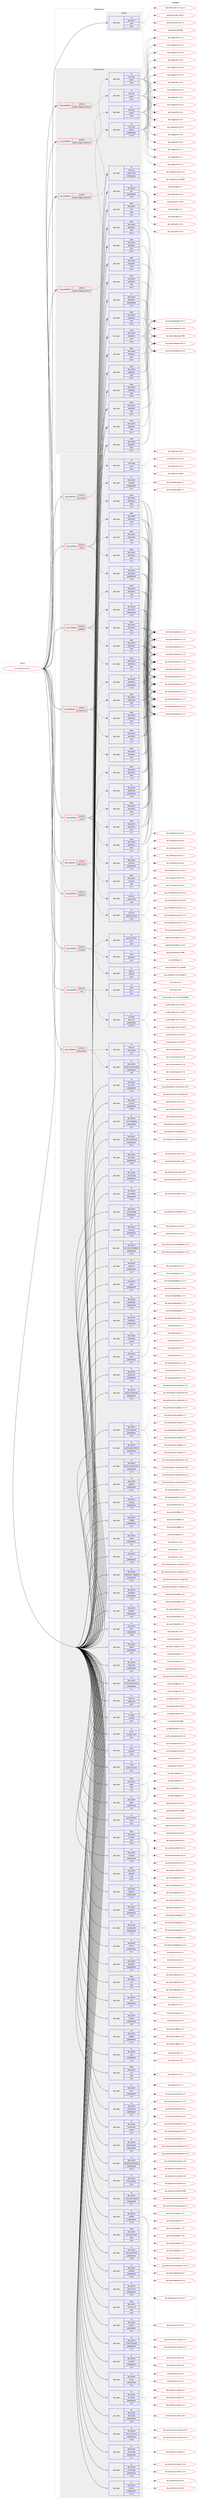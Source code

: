 digraph prolog {

# *************
# Graph options
# *************

newrank=true;
concentrate=true;
compound=true;
graph [rankdir=LR,fontname=Helvetica,fontsize=10,ranksep=1.5];#, ranksep=2.5, nodesep=0.2];
edge  [arrowhead=vee];
node  [fontname=Helvetica,fontsize=10];

# **********
# The ebuild
# **********

subgraph cluster_leftcol {
color=gray;
rank=same;
label=<<i>ebuild</i>>;
id [label="sys-cluster/nova-18.1.0", color=red, width=4, href="../sys-cluster/nova-18.1.0.svg"];
}

# ****************
# The dependencies
# ****************

subgraph cluster_midcol {
color=gray;
label=<<i>dependencies</i>>;
subgraph cluster_compile {
fillcolor="#eeeeee";
style=filled;
label=<<i>compile</i>>;
subgraph pack1237336 {
dependency1724522 [label=<<TABLE BORDER="0" CELLBORDER="1" CELLSPACING="0" CELLPADDING="4" WIDTH="220"><TR><TD ROWSPAN="6" CELLPADDING="30">pack_dep</TD></TR><TR><TD WIDTH="110">no</TD></TR><TR><TD>app-admin</TD></TR><TR><TD>sudo</TD></TR><TR><TD>none</TD></TR><TR><TD></TD></TR></TABLE>>, shape=none, color=blue];
}
id:e -> dependency1724522:w [weight=20,style="solid",arrowhead="vee"];
}
subgraph cluster_compileandrun {
fillcolor="#eeeeee";
style=filled;
label=<<i>compile and run</i>>;
subgraph cond458937 {
dependency1724523 [label=<<TABLE BORDER="0" CELLBORDER="1" CELLSPACING="0" CELLPADDING="4"><TR><TD ROWSPAN="3" CELLPADDING="10">use_conditional</TD></TR><TR><TD>positive</TD></TR><TR><TD>python_targets_python2_7</TD></TR></TABLE>>, shape=none, color=red];
subgraph pack1237337 {
dependency1724524 [label=<<TABLE BORDER="0" CELLBORDER="1" CELLSPACING="0" CELLPADDING="4" WIDTH="220"><TR><TD ROWSPAN="6" CELLPADDING="30">pack_dep</TD></TR><TR><TD WIDTH="110">no</TD></TR><TR><TD>dev-lang</TD></TR><TR><TD>python</TD></TR><TR><TD>greaterequal</TD></TR><TR><TD>2.7.5-r2</TD></TR></TABLE>>, shape=none, color=blue];
}
dependency1724523:e -> dependency1724524:w [weight=20,style="dashed",arrowhead="vee"];
}
id:e -> dependency1724523:w [weight=20,style="solid",arrowhead="odotvee"];
subgraph cond458938 {
dependency1724525 [label=<<TABLE BORDER="0" CELLBORDER="1" CELLSPACING="0" CELLPADDING="4"><TR><TD ROWSPAN="3" CELLPADDING="10">use_conditional</TD></TR><TR><TD>positive</TD></TR><TR><TD>python_targets_python3_4</TD></TR></TABLE>>, shape=none, color=red];
subgraph pack1237338 {
dependency1724526 [label=<<TABLE BORDER="0" CELLBORDER="1" CELLSPACING="0" CELLPADDING="4" WIDTH="220"><TR><TD ROWSPAN="6" CELLPADDING="30">pack_dep</TD></TR><TR><TD WIDTH="110">no</TD></TR><TR><TD>dev-lang</TD></TR><TR><TD>python</TD></TR><TR><TD>none</TD></TR><TR><TD></TD></TR></TABLE>>, shape=none, color=blue];
}
dependency1724525:e -> dependency1724526:w [weight=20,style="dashed",arrowhead="vee"];
}
id:e -> dependency1724525:w [weight=20,style="solid",arrowhead="odotvee"];
subgraph cond458939 {
dependency1724527 [label=<<TABLE BORDER="0" CELLBORDER="1" CELLSPACING="0" CELLPADDING="4"><TR><TD ROWSPAN="3" CELLPADDING="10">use_conditional</TD></TR><TR><TD>positive</TD></TR><TR><TD>python_targets_python3_5</TD></TR></TABLE>>, shape=none, color=red];
subgraph pack1237339 {
dependency1724528 [label=<<TABLE BORDER="0" CELLBORDER="1" CELLSPACING="0" CELLPADDING="4" WIDTH="220"><TR><TD ROWSPAN="6" CELLPADDING="30">pack_dep</TD></TR><TR><TD WIDTH="110">no</TD></TR><TR><TD>dev-lang</TD></TR><TR><TD>python</TD></TR><TR><TD>none</TD></TR><TR><TD></TD></TR></TABLE>>, shape=none, color=blue];
}
dependency1724527:e -> dependency1724528:w [weight=20,style="dashed",arrowhead="vee"];
}
id:e -> dependency1724527:w [weight=20,style="solid",arrowhead="odotvee"];
subgraph cond458940 {
dependency1724529 [label=<<TABLE BORDER="0" CELLBORDER="1" CELLSPACING="0" CELLPADDING="4"><TR><TD ROWSPAN="3" CELLPADDING="10">use_conditional</TD></TR><TR><TD>positive</TD></TR><TR><TD>python_targets_python3_6</TD></TR></TABLE>>, shape=none, color=red];
subgraph pack1237340 {
dependency1724530 [label=<<TABLE BORDER="0" CELLBORDER="1" CELLSPACING="0" CELLPADDING="4" WIDTH="220"><TR><TD ROWSPAN="6" CELLPADDING="30">pack_dep</TD></TR><TR><TD WIDTH="110">no</TD></TR><TR><TD>dev-lang</TD></TR><TR><TD>python</TD></TR><TR><TD>none</TD></TR><TR><TD></TD></TR></TABLE>>, shape=none, color=blue];
}
dependency1724529:e -> dependency1724530:w [weight=20,style="dashed",arrowhead="vee"];
}
id:e -> dependency1724529:w [weight=20,style="solid",arrowhead="odotvee"];
subgraph pack1237341 {
dependency1724531 [label=<<TABLE BORDER="0" CELLBORDER="1" CELLSPACING="0" CELLPADDING="4" WIDTH="220"><TR><TD ROWSPAN="6" CELLPADDING="30">pack_dep</TD></TR><TR><TD WIDTH="110">no</TD></TR><TR><TD>dev-lang</TD></TR><TR><TD>python-exec</TD></TR><TR><TD>greaterequal</TD></TR><TR><TD>2</TD></TR></TABLE>>, shape=none, color=blue];
}
id:e -> dependency1724531:w [weight=20,style="solid",arrowhead="odotvee"];
subgraph pack1237342 {
dependency1724532 [label=<<TABLE BORDER="0" CELLBORDER="1" CELLSPACING="0" CELLPADDING="4" WIDTH="220"><TR><TD ROWSPAN="6" CELLPADDING="30">pack_dep</TD></TR><TR><TD WIDTH="110">no</TD></TR><TR><TD>dev-python</TD></TR><TR><TD>pbr</TD></TR><TR><TD>greaterequal</TD></TR><TR><TD>2.0.0</TD></TR></TABLE>>, shape=none, color=blue];
}
id:e -> dependency1724532:w [weight=20,style="solid",arrowhead="odotvee"];
subgraph pack1237343 {
dependency1724533 [label=<<TABLE BORDER="0" CELLBORDER="1" CELLSPACING="0" CELLPADDING="4" WIDTH="220"><TR><TD ROWSPAN="6" CELLPADDING="30">pack_dep</TD></TR><TR><TD WIDTH="110">no</TD></TR><TR><TD>dev-python</TD></TR><TR><TD>setuptools</TD></TR><TR><TD>greaterequal</TD></TR><TR><TD>21.0.0</TD></TR></TABLE>>, shape=none, color=blue];
}
id:e -> dependency1724533:w [weight=20,style="solid",arrowhead="odotvee"];
subgraph pack1237344 {
dependency1724534 [label=<<TABLE BORDER="0" CELLBORDER="1" CELLSPACING="0" CELLPADDING="4" WIDTH="220"><TR><TD ROWSPAN="6" CELLPADDING="30">pack_dep</TD></TR><TR><TD WIDTH="110">weak</TD></TR><TR><TD>dev-python</TD></TR><TR><TD>pbr</TD></TR><TR><TD>tilde</TD></TR><TR><TD>2.1.0</TD></TR></TABLE>>, shape=none, color=blue];
}
id:e -> dependency1724534:w [weight=20,style="solid",arrowhead="odotvee"];
subgraph pack1237345 {
dependency1724535 [label=<<TABLE BORDER="0" CELLBORDER="1" CELLSPACING="0" CELLPADDING="4" WIDTH="220"><TR><TD ROWSPAN="6" CELLPADDING="30">pack_dep</TD></TR><TR><TD WIDTH="110">weak</TD></TR><TR><TD>dev-python</TD></TR><TR><TD>setuptools</TD></TR><TR><TD>tilde</TD></TR><TR><TD>24.0.0</TD></TR></TABLE>>, shape=none, color=blue];
}
id:e -> dependency1724535:w [weight=20,style="solid",arrowhead="odotvee"];
subgraph pack1237346 {
dependency1724536 [label=<<TABLE BORDER="0" CELLBORDER="1" CELLSPACING="0" CELLPADDING="4" WIDTH="220"><TR><TD ROWSPAN="6" CELLPADDING="30">pack_dep</TD></TR><TR><TD WIDTH="110">weak</TD></TR><TR><TD>dev-python</TD></TR><TR><TD>setuptools</TD></TR><TR><TD>tilde</TD></TR><TR><TD>34.0.0</TD></TR></TABLE>>, shape=none, color=blue];
}
id:e -> dependency1724536:w [weight=20,style="solid",arrowhead="odotvee"];
subgraph pack1237347 {
dependency1724537 [label=<<TABLE BORDER="0" CELLBORDER="1" CELLSPACING="0" CELLPADDING="4" WIDTH="220"><TR><TD ROWSPAN="6" CELLPADDING="30">pack_dep</TD></TR><TR><TD WIDTH="110">weak</TD></TR><TR><TD>dev-python</TD></TR><TR><TD>setuptools</TD></TR><TR><TD>tilde</TD></TR><TR><TD>34.0.1</TD></TR></TABLE>>, shape=none, color=blue];
}
id:e -> dependency1724537:w [weight=20,style="solid",arrowhead="odotvee"];
subgraph pack1237348 {
dependency1724538 [label=<<TABLE BORDER="0" CELLBORDER="1" CELLSPACING="0" CELLPADDING="4" WIDTH="220"><TR><TD ROWSPAN="6" CELLPADDING="30">pack_dep</TD></TR><TR><TD WIDTH="110">weak</TD></TR><TR><TD>dev-python</TD></TR><TR><TD>setuptools</TD></TR><TR><TD>tilde</TD></TR><TR><TD>34.0.2</TD></TR></TABLE>>, shape=none, color=blue];
}
id:e -> dependency1724538:w [weight=20,style="solid",arrowhead="odotvee"];
subgraph pack1237349 {
dependency1724539 [label=<<TABLE BORDER="0" CELLBORDER="1" CELLSPACING="0" CELLPADDING="4" WIDTH="220"><TR><TD ROWSPAN="6" CELLPADDING="30">pack_dep</TD></TR><TR><TD WIDTH="110">weak</TD></TR><TR><TD>dev-python</TD></TR><TR><TD>setuptools</TD></TR><TR><TD>tilde</TD></TR><TR><TD>34.0.3</TD></TR></TABLE>>, shape=none, color=blue];
}
id:e -> dependency1724539:w [weight=20,style="solid",arrowhead="odotvee"];
subgraph pack1237350 {
dependency1724540 [label=<<TABLE BORDER="0" CELLBORDER="1" CELLSPACING="0" CELLPADDING="4" WIDTH="220"><TR><TD ROWSPAN="6" CELLPADDING="30">pack_dep</TD></TR><TR><TD WIDTH="110">weak</TD></TR><TR><TD>dev-python</TD></TR><TR><TD>setuptools</TD></TR><TR><TD>tilde</TD></TR><TR><TD>34.1.0</TD></TR></TABLE>>, shape=none, color=blue];
}
id:e -> dependency1724540:w [weight=20,style="solid",arrowhead="odotvee"];
subgraph pack1237351 {
dependency1724541 [label=<<TABLE BORDER="0" CELLBORDER="1" CELLSPACING="0" CELLPADDING="4" WIDTH="220"><TR><TD ROWSPAN="6" CELLPADDING="30">pack_dep</TD></TR><TR><TD WIDTH="110">weak</TD></TR><TR><TD>dev-python</TD></TR><TR><TD>setuptools</TD></TR><TR><TD>tilde</TD></TR><TR><TD>34.1.1</TD></TR></TABLE>>, shape=none, color=blue];
}
id:e -> dependency1724541:w [weight=20,style="solid",arrowhead="odotvee"];
subgraph pack1237352 {
dependency1724542 [label=<<TABLE BORDER="0" CELLBORDER="1" CELLSPACING="0" CELLPADDING="4" WIDTH="220"><TR><TD ROWSPAN="6" CELLPADDING="30">pack_dep</TD></TR><TR><TD WIDTH="110">weak</TD></TR><TR><TD>dev-python</TD></TR><TR><TD>setuptools</TD></TR><TR><TD>tilde</TD></TR><TR><TD>34.2.0</TD></TR></TABLE>>, shape=none, color=blue];
}
id:e -> dependency1724542:w [weight=20,style="solid",arrowhead="odotvee"];
subgraph pack1237353 {
dependency1724543 [label=<<TABLE BORDER="0" CELLBORDER="1" CELLSPACING="0" CELLPADDING="4" WIDTH="220"><TR><TD ROWSPAN="6" CELLPADDING="30">pack_dep</TD></TR><TR><TD WIDTH="110">weak</TD></TR><TR><TD>dev-python</TD></TR><TR><TD>setuptools</TD></TR><TR><TD>tilde</TD></TR><TR><TD>34.3.0</TD></TR></TABLE>>, shape=none, color=blue];
}
id:e -> dependency1724543:w [weight=20,style="solid",arrowhead="odotvee"];
subgraph pack1237354 {
dependency1724544 [label=<<TABLE BORDER="0" CELLBORDER="1" CELLSPACING="0" CELLPADDING="4" WIDTH="220"><TR><TD ROWSPAN="6" CELLPADDING="30">pack_dep</TD></TR><TR><TD WIDTH="110">weak</TD></TR><TR><TD>dev-python</TD></TR><TR><TD>setuptools</TD></TR><TR><TD>tilde</TD></TR><TR><TD>34.3.1</TD></TR></TABLE>>, shape=none, color=blue];
}
id:e -> dependency1724544:w [weight=20,style="solid",arrowhead="odotvee"];
subgraph pack1237355 {
dependency1724545 [label=<<TABLE BORDER="0" CELLBORDER="1" CELLSPACING="0" CELLPADDING="4" WIDTH="220"><TR><TD ROWSPAN="6" CELLPADDING="30">pack_dep</TD></TR><TR><TD WIDTH="110">weak</TD></TR><TR><TD>dev-python</TD></TR><TR><TD>setuptools</TD></TR><TR><TD>tilde</TD></TR><TR><TD>34.3.2</TD></TR></TABLE>>, shape=none, color=blue];
}
id:e -> dependency1724545:w [weight=20,style="solid",arrowhead="odotvee"];
subgraph pack1237356 {
dependency1724546 [label=<<TABLE BORDER="0" CELLBORDER="1" CELLSPACING="0" CELLPADDING="4" WIDTH="220"><TR><TD ROWSPAN="6" CELLPADDING="30">pack_dep</TD></TR><TR><TD WIDTH="110">weak</TD></TR><TR><TD>dev-python</TD></TR><TR><TD>setuptools</TD></TR><TR><TD>tilde</TD></TR><TR><TD>36.2.0</TD></TR></TABLE>>, shape=none, color=blue];
}
id:e -> dependency1724546:w [weight=20,style="solid",arrowhead="odotvee"];
}
subgraph cluster_run {
fillcolor="#eeeeee";
style=filled;
label=<<i>run</i>>;
subgraph cond458941 {
dependency1724547 [label=<<TABLE BORDER="0" CELLBORDER="1" CELLSPACING="0" CELLPADDING="4"><TR><TD ROWSPAN="3" CELLPADDING="10">use_conditional</TD></TR><TR><TD>positive</TD></TR><TR><TD>compute</TD></TR></TABLE>>, shape=none, color=red];
subgraph pack1237357 {
dependency1724548 [label=<<TABLE BORDER="0" CELLBORDER="1" CELLSPACING="0" CELLPADDING="4" WIDTH="220"><TR><TD ROWSPAN="6" CELLPADDING="30">pack_dep</TD></TR><TR><TD WIDTH="110">no</TD></TR><TR><TD>app-cdr</TD></TR><TR><TD>cdrtools</TD></TR><TR><TD>none</TD></TR><TR><TD></TD></TR></TABLE>>, shape=none, color=blue];
}
dependency1724547:e -> dependency1724548:w [weight=20,style="dashed",arrowhead="vee"];
subgraph pack1237358 {
dependency1724549 [label=<<TABLE BORDER="0" CELLBORDER="1" CELLSPACING="0" CELLPADDING="4" WIDTH="220"><TR><TD ROWSPAN="6" CELLPADDING="30">pack_dep</TD></TR><TR><TD WIDTH="110">no</TD></TR><TR><TD>sys-fs</TD></TR><TR><TD>dosfstools</TD></TR><TR><TD>none</TD></TR><TR><TD></TD></TR></TABLE>>, shape=none, color=blue];
}
dependency1724547:e -> dependency1724549:w [weight=20,style="dashed",arrowhead="vee"];
subgraph pack1237359 {
dependency1724550 [label=<<TABLE BORDER="0" CELLBORDER="1" CELLSPACING="0" CELLPADDING="4" WIDTH="220"><TR><TD ROWSPAN="6" CELLPADDING="30">pack_dep</TD></TR><TR><TD WIDTH="110">no</TD></TR><TR><TD>app-emulation</TD></TR><TR><TD>qemu</TD></TR><TR><TD>none</TD></TR><TR><TD></TD></TR></TABLE>>, shape=none, color=blue];
}
dependency1724547:e -> dependency1724550:w [weight=20,style="dashed",arrowhead="vee"];
}
id:e -> dependency1724547:w [weight=20,style="solid",arrowhead="odot"];
subgraph cond458942 {
dependency1724551 [label=<<TABLE BORDER="0" CELLBORDER="1" CELLSPACING="0" CELLPADDING="4"><TR><TD ROWSPAN="3" CELLPADDING="10">use_conditional</TD></TR><TR><TD>positive</TD></TR><TR><TD>compute-only</TD></TR></TABLE>>, shape=none, color=red];
subgraph pack1237360 {
dependency1724552 [label=<<TABLE BORDER="0" CELLBORDER="1" CELLSPACING="0" CELLPADDING="4" WIDTH="220"><TR><TD ROWSPAN="6" CELLPADDING="30">pack_dep</TD></TR><TR><TD WIDTH="110">no</TD></TR><TR><TD>dev-python</TD></TR><TR><TD>sqlalchemy</TD></TR><TR><TD>greaterequal</TD></TR><TR><TD>1.0.10</TD></TR></TABLE>>, shape=none, color=blue];
}
dependency1724551:e -> dependency1724552:w [weight=20,style="dashed",arrowhead="vee"];
subgraph pack1237361 {
dependency1724553 [label=<<TABLE BORDER="0" CELLBORDER="1" CELLSPACING="0" CELLPADDING="4" WIDTH="220"><TR><TD ROWSPAN="6" CELLPADDING="30">pack_dep</TD></TR><TR><TD WIDTH="110">weak</TD></TR><TR><TD>dev-python</TD></TR><TR><TD>sqlalchemy</TD></TR><TR><TD>tilde</TD></TR><TR><TD>1.1.5</TD></TR></TABLE>>, shape=none, color=blue];
}
dependency1724551:e -> dependency1724553:w [weight=20,style="dashed",arrowhead="vee"];
subgraph pack1237362 {
dependency1724554 [label=<<TABLE BORDER="0" CELLBORDER="1" CELLSPACING="0" CELLPADDING="4" WIDTH="220"><TR><TD ROWSPAN="6" CELLPADDING="30">pack_dep</TD></TR><TR><TD WIDTH="110">weak</TD></TR><TR><TD>dev-python</TD></TR><TR><TD>sqlalchemy</TD></TR><TR><TD>tilde</TD></TR><TR><TD>1.1.6</TD></TR></TABLE>>, shape=none, color=blue];
}
dependency1724551:e -> dependency1724554:w [weight=20,style="dashed",arrowhead="vee"];
subgraph pack1237363 {
dependency1724555 [label=<<TABLE BORDER="0" CELLBORDER="1" CELLSPACING="0" CELLPADDING="4" WIDTH="220"><TR><TD ROWSPAN="6" CELLPADDING="30">pack_dep</TD></TR><TR><TD WIDTH="110">weak</TD></TR><TR><TD>dev-python</TD></TR><TR><TD>sqlalchemy</TD></TR><TR><TD>tilde</TD></TR><TR><TD>1.1.7</TD></TR></TABLE>>, shape=none, color=blue];
}
dependency1724551:e -> dependency1724555:w [weight=20,style="dashed",arrowhead="vee"];
subgraph pack1237364 {
dependency1724556 [label=<<TABLE BORDER="0" CELLBORDER="1" CELLSPACING="0" CELLPADDING="4" WIDTH="220"><TR><TD ROWSPAN="6" CELLPADDING="30">pack_dep</TD></TR><TR><TD WIDTH="110">weak</TD></TR><TR><TD>dev-python</TD></TR><TR><TD>sqlalchemy</TD></TR><TR><TD>tilde</TD></TR><TR><TD>1.1.8</TD></TR></TABLE>>, shape=none, color=blue];
}
dependency1724551:e -> dependency1724556:w [weight=20,style="dashed",arrowhead="vee"];
}
id:e -> dependency1724551:w [weight=20,style="solid",arrowhead="odot"];
subgraph cond458943 {
dependency1724557 [label=<<TABLE BORDER="0" CELLBORDER="1" CELLSPACING="0" CELLPADDING="4"><TR><TD ROWSPAN="3" CELLPADDING="10">use_conditional</TD></TR><TR><TD>positive</TD></TR><TR><TD>iscsi</TD></TR></TABLE>>, shape=none, color=red];
subgraph pack1237365 {
dependency1724558 [label=<<TABLE BORDER="0" CELLBORDER="1" CELLSPACING="0" CELLPADDING="4" WIDTH="220"><TR><TD ROWSPAN="6" CELLPADDING="30">pack_dep</TD></TR><TR><TD WIDTH="110">no</TD></TR><TR><TD>sys-fs</TD></TR><TR><TD>lsscsi</TD></TR><TR><TD>none</TD></TR><TR><TD></TD></TR></TABLE>>, shape=none, color=blue];
}
dependency1724557:e -> dependency1724558:w [weight=20,style="dashed",arrowhead="vee"];
subgraph pack1237366 {
dependency1724559 [label=<<TABLE BORDER="0" CELLBORDER="1" CELLSPACING="0" CELLPADDING="4" WIDTH="220"><TR><TD ROWSPAN="6" CELLPADDING="30">pack_dep</TD></TR><TR><TD WIDTH="110">no</TD></TR><TR><TD>sys-block</TD></TR><TR><TD>open-iscsi</TD></TR><TR><TD>greaterequal</TD></TR><TR><TD>2.0.873-r1</TD></TR></TABLE>>, shape=none, color=blue];
}
dependency1724557:e -> dependency1724559:w [weight=20,style="dashed",arrowhead="vee"];
}
id:e -> dependency1724557:w [weight=20,style="solid",arrowhead="odot"];
subgraph cond458944 {
dependency1724560 [label=<<TABLE BORDER="0" CELLBORDER="1" CELLSPACING="0" CELLPADDING="4"><TR><TD ROWSPAN="3" CELLPADDING="10">use_conditional</TD></TR><TR><TD>positive</TD></TR><TR><TD>memcached</TD></TR></TABLE>>, shape=none, color=red];
subgraph pack1237367 {
dependency1724561 [label=<<TABLE BORDER="0" CELLBORDER="1" CELLSPACING="0" CELLPADDING="4" WIDTH="220"><TR><TD ROWSPAN="6" CELLPADDING="30">pack_dep</TD></TR><TR><TD WIDTH="110">no</TD></TR><TR><TD>net-misc</TD></TR><TR><TD>memcached</TD></TR><TR><TD>none</TD></TR><TR><TD></TD></TR></TABLE>>, shape=none, color=blue];
}
dependency1724560:e -> dependency1724561:w [weight=20,style="dashed",arrowhead="vee"];
subgraph pack1237368 {
dependency1724562 [label=<<TABLE BORDER="0" CELLBORDER="1" CELLSPACING="0" CELLPADDING="4" WIDTH="220"><TR><TD ROWSPAN="6" CELLPADDING="30">pack_dep</TD></TR><TR><TD WIDTH="110">no</TD></TR><TR><TD>dev-python</TD></TR><TR><TD>python-memcached</TD></TR><TR><TD>greaterequal</TD></TR><TR><TD>1.58</TD></TR></TABLE>>, shape=none, color=blue];
}
dependency1724560:e -> dependency1724562:w [weight=20,style="dashed",arrowhead="vee"];
}
id:e -> dependency1724560:w [weight=20,style="solid",arrowhead="odot"];
subgraph cond458945 {
dependency1724563 [label=<<TABLE BORDER="0" CELLBORDER="1" CELLSPACING="0" CELLPADDING="4"><TR><TD ROWSPAN="3" CELLPADDING="10">use_conditional</TD></TR><TR><TD>positive</TD></TR><TR><TD>mysql</TD></TR></TABLE>>, shape=none, color=red];
subgraph pack1237369 {
dependency1724564 [label=<<TABLE BORDER="0" CELLBORDER="1" CELLSPACING="0" CELLPADDING="4" WIDTH="220"><TR><TD ROWSPAN="6" CELLPADDING="30">pack_dep</TD></TR><TR><TD WIDTH="110">no</TD></TR><TR><TD>dev-python</TD></TR><TR><TD>pymysql</TD></TR><TR><TD>greaterequal</TD></TR><TR><TD>0.7.6</TD></TR></TABLE>>, shape=none, color=blue];
}
dependency1724563:e -> dependency1724564:w [weight=20,style="dashed",arrowhead="vee"];
subgraph pack1237370 {
dependency1724565 [label=<<TABLE BORDER="0" CELLBORDER="1" CELLSPACING="0" CELLPADDING="4" WIDTH="220"><TR><TD ROWSPAN="6" CELLPADDING="30">pack_dep</TD></TR><TR><TD WIDTH="110">weak</TD></TR><TR><TD>dev-python</TD></TR><TR><TD>pymysql</TD></TR><TR><TD>tilde</TD></TR><TR><TD>0.7.7</TD></TR></TABLE>>, shape=none, color=blue];
}
dependency1724563:e -> dependency1724565:w [weight=20,style="dashed",arrowhead="vee"];
subgraph pack1237371 {
dependency1724566 [label=<<TABLE BORDER="0" CELLBORDER="1" CELLSPACING="0" CELLPADDING="4" WIDTH="220"><TR><TD ROWSPAN="6" CELLPADDING="30">pack_dep</TD></TR><TR><TD WIDTH="110">no</TD></TR><TR><TD>dev-python</TD></TR><TR><TD>sqlalchemy</TD></TR><TR><TD>greaterequal</TD></TR><TR><TD>1.0.10</TD></TR></TABLE>>, shape=none, color=blue];
}
dependency1724563:e -> dependency1724566:w [weight=20,style="dashed",arrowhead="vee"];
subgraph pack1237372 {
dependency1724567 [label=<<TABLE BORDER="0" CELLBORDER="1" CELLSPACING="0" CELLPADDING="4" WIDTH="220"><TR><TD ROWSPAN="6" CELLPADDING="30">pack_dep</TD></TR><TR><TD WIDTH="110">weak</TD></TR><TR><TD>dev-python</TD></TR><TR><TD>sqlalchemy</TD></TR><TR><TD>tilde</TD></TR><TR><TD>1.1.5</TD></TR></TABLE>>, shape=none, color=blue];
}
dependency1724563:e -> dependency1724567:w [weight=20,style="dashed",arrowhead="vee"];
subgraph pack1237373 {
dependency1724568 [label=<<TABLE BORDER="0" CELLBORDER="1" CELLSPACING="0" CELLPADDING="4" WIDTH="220"><TR><TD ROWSPAN="6" CELLPADDING="30">pack_dep</TD></TR><TR><TD WIDTH="110">weak</TD></TR><TR><TD>dev-python</TD></TR><TR><TD>sqlalchemy</TD></TR><TR><TD>tilde</TD></TR><TR><TD>1.1.6</TD></TR></TABLE>>, shape=none, color=blue];
}
dependency1724563:e -> dependency1724568:w [weight=20,style="dashed",arrowhead="vee"];
subgraph pack1237374 {
dependency1724569 [label=<<TABLE BORDER="0" CELLBORDER="1" CELLSPACING="0" CELLPADDING="4" WIDTH="220"><TR><TD ROWSPAN="6" CELLPADDING="30">pack_dep</TD></TR><TR><TD WIDTH="110">weak</TD></TR><TR><TD>dev-python</TD></TR><TR><TD>sqlalchemy</TD></TR><TR><TD>tilde</TD></TR><TR><TD>1.1.7</TD></TR></TABLE>>, shape=none, color=blue];
}
dependency1724563:e -> dependency1724569:w [weight=20,style="dashed",arrowhead="vee"];
subgraph pack1237375 {
dependency1724570 [label=<<TABLE BORDER="0" CELLBORDER="1" CELLSPACING="0" CELLPADDING="4" WIDTH="220"><TR><TD ROWSPAN="6" CELLPADDING="30">pack_dep</TD></TR><TR><TD WIDTH="110">weak</TD></TR><TR><TD>dev-python</TD></TR><TR><TD>sqlalchemy</TD></TR><TR><TD>tilde</TD></TR><TR><TD>1.1.8</TD></TR></TABLE>>, shape=none, color=blue];
}
dependency1724563:e -> dependency1724570:w [weight=20,style="dashed",arrowhead="vee"];
}
id:e -> dependency1724563:w [weight=20,style="solid",arrowhead="odot"];
subgraph cond458946 {
dependency1724571 [label=<<TABLE BORDER="0" CELLBORDER="1" CELLSPACING="0" CELLPADDING="4"><TR><TD ROWSPAN="3" CELLPADDING="10">use_conditional</TD></TR><TR><TD>positive</TD></TR><TR><TD>novncproxy</TD></TR></TABLE>>, shape=none, color=red];
subgraph pack1237376 {
dependency1724572 [label=<<TABLE BORDER="0" CELLBORDER="1" CELLSPACING="0" CELLPADDING="4" WIDTH="220"><TR><TD ROWSPAN="6" CELLPADDING="30">pack_dep</TD></TR><TR><TD WIDTH="110">no</TD></TR><TR><TD>www-apps</TD></TR><TR><TD>novnc</TD></TR><TR><TD>none</TD></TR><TR><TD></TD></TR></TABLE>>, shape=none, color=blue];
}
dependency1724571:e -> dependency1724572:w [weight=20,style="dashed",arrowhead="vee"];
}
id:e -> dependency1724571:w [weight=20,style="solid",arrowhead="odot"];
subgraph cond458947 {
dependency1724573 [label=<<TABLE BORDER="0" CELLBORDER="1" CELLSPACING="0" CELLPADDING="4"><TR><TD ROWSPAN="3" CELLPADDING="10">use_conditional</TD></TR><TR><TD>positive</TD></TR><TR><TD>openvswitch</TD></TR></TABLE>>, shape=none, color=red];
subgraph pack1237377 {
dependency1724574 [label=<<TABLE BORDER="0" CELLBORDER="1" CELLSPACING="0" CELLPADDING="4" WIDTH="220"><TR><TD ROWSPAN="6" CELLPADDING="30">pack_dep</TD></TR><TR><TD WIDTH="110">no</TD></TR><TR><TD>net-misc</TD></TR><TR><TD>openvswitch</TD></TR><TR><TD>none</TD></TR><TR><TD></TD></TR></TABLE>>, shape=none, color=blue];
}
dependency1724573:e -> dependency1724574:w [weight=20,style="dashed",arrowhead="vee"];
}
id:e -> dependency1724573:w [weight=20,style="solid",arrowhead="odot"];
subgraph cond458948 {
dependency1724575 [label=<<TABLE BORDER="0" CELLBORDER="1" CELLSPACING="0" CELLPADDING="4"><TR><TD ROWSPAN="3" CELLPADDING="10">use_conditional</TD></TR><TR><TD>positive</TD></TR><TR><TD>postgres</TD></TR></TABLE>>, shape=none, color=red];
subgraph pack1237378 {
dependency1724576 [label=<<TABLE BORDER="0" CELLBORDER="1" CELLSPACING="0" CELLPADDING="4" WIDTH="220"><TR><TD ROWSPAN="6" CELLPADDING="30">pack_dep</TD></TR><TR><TD WIDTH="110">no</TD></TR><TR><TD>dev-python</TD></TR><TR><TD>psycopg</TD></TR><TR><TD>greaterequal</TD></TR><TR><TD>2.5.0</TD></TR></TABLE>>, shape=none, color=blue];
}
dependency1724575:e -> dependency1724576:w [weight=20,style="dashed",arrowhead="vee"];
subgraph pack1237379 {
dependency1724577 [label=<<TABLE BORDER="0" CELLBORDER="1" CELLSPACING="0" CELLPADDING="4" WIDTH="220"><TR><TD ROWSPAN="6" CELLPADDING="30">pack_dep</TD></TR><TR><TD WIDTH="110">no</TD></TR><TR><TD>dev-python</TD></TR><TR><TD>sqlalchemy</TD></TR><TR><TD>greaterequal</TD></TR><TR><TD>1.0.10</TD></TR></TABLE>>, shape=none, color=blue];
}
dependency1724575:e -> dependency1724577:w [weight=20,style="dashed",arrowhead="vee"];
subgraph pack1237380 {
dependency1724578 [label=<<TABLE BORDER="0" CELLBORDER="1" CELLSPACING="0" CELLPADDING="4" WIDTH="220"><TR><TD ROWSPAN="6" CELLPADDING="30">pack_dep</TD></TR><TR><TD WIDTH="110">weak</TD></TR><TR><TD>dev-python</TD></TR><TR><TD>sqlalchemy</TD></TR><TR><TD>tilde</TD></TR><TR><TD>1.1.5</TD></TR></TABLE>>, shape=none, color=blue];
}
dependency1724575:e -> dependency1724578:w [weight=20,style="dashed",arrowhead="vee"];
subgraph pack1237381 {
dependency1724579 [label=<<TABLE BORDER="0" CELLBORDER="1" CELLSPACING="0" CELLPADDING="4" WIDTH="220"><TR><TD ROWSPAN="6" CELLPADDING="30">pack_dep</TD></TR><TR><TD WIDTH="110">weak</TD></TR><TR><TD>dev-python</TD></TR><TR><TD>sqlalchemy</TD></TR><TR><TD>tilde</TD></TR><TR><TD>1.1.6</TD></TR></TABLE>>, shape=none, color=blue];
}
dependency1724575:e -> dependency1724579:w [weight=20,style="dashed",arrowhead="vee"];
subgraph pack1237382 {
dependency1724580 [label=<<TABLE BORDER="0" CELLBORDER="1" CELLSPACING="0" CELLPADDING="4" WIDTH="220"><TR><TD ROWSPAN="6" CELLPADDING="30">pack_dep</TD></TR><TR><TD WIDTH="110">weak</TD></TR><TR><TD>dev-python</TD></TR><TR><TD>sqlalchemy</TD></TR><TR><TD>tilde</TD></TR><TR><TD>1.1.7</TD></TR></TABLE>>, shape=none, color=blue];
}
dependency1724575:e -> dependency1724580:w [weight=20,style="dashed",arrowhead="vee"];
subgraph pack1237383 {
dependency1724581 [label=<<TABLE BORDER="0" CELLBORDER="1" CELLSPACING="0" CELLPADDING="4" WIDTH="220"><TR><TD ROWSPAN="6" CELLPADDING="30">pack_dep</TD></TR><TR><TD WIDTH="110">weak</TD></TR><TR><TD>dev-python</TD></TR><TR><TD>sqlalchemy</TD></TR><TR><TD>tilde</TD></TR><TR><TD>1.1.8</TD></TR></TABLE>>, shape=none, color=blue];
}
dependency1724575:e -> dependency1724581:w [weight=20,style="dashed",arrowhead="vee"];
}
id:e -> dependency1724575:w [weight=20,style="solid",arrowhead="odot"];
subgraph cond458949 {
dependency1724582 [label=<<TABLE BORDER="0" CELLBORDER="1" CELLSPACING="0" CELLPADDING="4"><TR><TD ROWSPAN="3" CELLPADDING="10">use_conditional</TD></TR><TR><TD>positive</TD></TR><TR><TD>rabbitmq</TD></TR></TABLE>>, shape=none, color=red];
subgraph pack1237384 {
dependency1724583 [label=<<TABLE BORDER="0" CELLBORDER="1" CELLSPACING="0" CELLPADDING="4" WIDTH="220"><TR><TD ROWSPAN="6" CELLPADDING="30">pack_dep</TD></TR><TR><TD WIDTH="110">no</TD></TR><TR><TD>net-misc</TD></TR><TR><TD>rabbitmq-server</TD></TR><TR><TD>none</TD></TR><TR><TD></TD></TR></TABLE>>, shape=none, color=blue];
}
dependency1724582:e -> dependency1724583:w [weight=20,style="dashed",arrowhead="vee"];
}
id:e -> dependency1724582:w [weight=20,style="solid",arrowhead="odot"];
subgraph cond458950 {
dependency1724584 [label=<<TABLE BORDER="0" CELLBORDER="1" CELLSPACING="0" CELLPADDING="4"><TR><TD ROWSPAN="3" CELLPADDING="10">use_conditional</TD></TR><TR><TD>positive</TD></TR><TR><TD>sqlite</TD></TR></TABLE>>, shape=none, color=red];
subgraph pack1237385 {
dependency1724585 [label=<<TABLE BORDER="0" CELLBORDER="1" CELLSPACING="0" CELLPADDING="4" WIDTH="220"><TR><TD ROWSPAN="6" CELLPADDING="30">pack_dep</TD></TR><TR><TD WIDTH="110">no</TD></TR><TR><TD>dev-python</TD></TR><TR><TD>sqlalchemy</TD></TR><TR><TD>greaterequal</TD></TR><TR><TD>1.0.10</TD></TR></TABLE>>, shape=none, color=blue];
}
dependency1724584:e -> dependency1724585:w [weight=20,style="dashed",arrowhead="vee"];
subgraph pack1237386 {
dependency1724586 [label=<<TABLE BORDER="0" CELLBORDER="1" CELLSPACING="0" CELLPADDING="4" WIDTH="220"><TR><TD ROWSPAN="6" CELLPADDING="30">pack_dep</TD></TR><TR><TD WIDTH="110">weak</TD></TR><TR><TD>dev-python</TD></TR><TR><TD>sqlalchemy</TD></TR><TR><TD>tilde</TD></TR><TR><TD>1.1.5</TD></TR></TABLE>>, shape=none, color=blue];
}
dependency1724584:e -> dependency1724586:w [weight=20,style="dashed",arrowhead="vee"];
subgraph pack1237387 {
dependency1724587 [label=<<TABLE BORDER="0" CELLBORDER="1" CELLSPACING="0" CELLPADDING="4" WIDTH="220"><TR><TD ROWSPAN="6" CELLPADDING="30">pack_dep</TD></TR><TR><TD WIDTH="110">weak</TD></TR><TR><TD>dev-python</TD></TR><TR><TD>sqlalchemy</TD></TR><TR><TD>tilde</TD></TR><TR><TD>1.1.6</TD></TR></TABLE>>, shape=none, color=blue];
}
dependency1724584:e -> dependency1724587:w [weight=20,style="dashed",arrowhead="vee"];
subgraph pack1237388 {
dependency1724588 [label=<<TABLE BORDER="0" CELLBORDER="1" CELLSPACING="0" CELLPADDING="4" WIDTH="220"><TR><TD ROWSPAN="6" CELLPADDING="30">pack_dep</TD></TR><TR><TD WIDTH="110">weak</TD></TR><TR><TD>dev-python</TD></TR><TR><TD>sqlalchemy</TD></TR><TR><TD>tilde</TD></TR><TR><TD>1.1.7</TD></TR></TABLE>>, shape=none, color=blue];
}
dependency1724584:e -> dependency1724588:w [weight=20,style="dashed",arrowhead="vee"];
subgraph pack1237389 {
dependency1724589 [label=<<TABLE BORDER="0" CELLBORDER="1" CELLSPACING="0" CELLPADDING="4" WIDTH="220"><TR><TD ROWSPAN="6" CELLPADDING="30">pack_dep</TD></TR><TR><TD WIDTH="110">weak</TD></TR><TR><TD>dev-python</TD></TR><TR><TD>sqlalchemy</TD></TR><TR><TD>tilde</TD></TR><TR><TD>1.1.8</TD></TR></TABLE>>, shape=none, color=blue];
}
dependency1724584:e -> dependency1724589:w [weight=20,style="dashed",arrowhead="vee"];
}
id:e -> dependency1724584:w [weight=20,style="solid",arrowhead="odot"];
subgraph pack1237390 {
dependency1724590 [label=<<TABLE BORDER="0" CELLBORDER="1" CELLSPACING="0" CELLPADDING="4" WIDTH="220"><TR><TD ROWSPAN="6" CELLPADDING="30">pack_dep</TD></TR><TR><TD WIDTH="110">no</TD></TR><TR><TD>app-emulation</TD></TR><TR><TD>libvirt</TD></TR><TR><TD>none</TD></TR><TR><TD></TD></TR></TABLE>>, shape=none, color=blue];
}
id:e -> dependency1724590:w [weight=20,style="solid",arrowhead="odot"];
subgraph pack1237391 {
dependency1724591 [label=<<TABLE BORDER="0" CELLBORDER="1" CELLSPACING="0" CELLPADDING="4" WIDTH="220"><TR><TD ROWSPAN="6" CELLPADDING="30">pack_dep</TD></TR><TR><TD WIDTH="110">no</TD></TR><TR><TD>dev-python</TD></TR><TR><TD>Babel</TD></TR><TR><TD>greaterequal</TD></TR><TR><TD>2.3.4</TD></TR></TABLE>>, shape=none, color=blue];
}
id:e -> dependency1724591:w [weight=20,style="solid",arrowhead="odot"];
subgraph pack1237392 {
dependency1724592 [label=<<TABLE BORDER="0" CELLBORDER="1" CELLSPACING="0" CELLPADDING="4" WIDTH="220"><TR><TD ROWSPAN="6" CELLPADDING="30">pack_dep</TD></TR><TR><TD WIDTH="110">no</TD></TR><TR><TD>dev-python</TD></TR><TR><TD>castellan</TD></TR><TR><TD>greaterequal</TD></TR><TR><TD>0.16.0</TD></TR></TABLE>>, shape=none, color=blue];
}
id:e -> dependency1724592:w [weight=20,style="solid",arrowhead="odot"];
subgraph pack1237393 {
dependency1724593 [label=<<TABLE BORDER="0" CELLBORDER="1" CELLSPACING="0" CELLPADDING="4" WIDTH="220"><TR><TD ROWSPAN="6" CELLPADDING="30">pack_dep</TD></TR><TR><TD WIDTH="110">no</TD></TR><TR><TD>dev-python</TD></TR><TR><TD>cryptography</TD></TR><TR><TD>greaterequal</TD></TR><TR><TD>1.2.1</TD></TR></TABLE>>, shape=none, color=blue];
}
id:e -> dependency1724593:w [weight=20,style="solid",arrowhead="odot"];
subgraph pack1237394 {
dependency1724594 [label=<<TABLE BORDER="0" CELLBORDER="1" CELLSPACING="0" CELLPADDING="4" WIDTH="220"><TR><TD ROWSPAN="6" CELLPADDING="30">pack_dep</TD></TR><TR><TD WIDTH="110">no</TD></TR><TR><TD>dev-python</TD></TR><TR><TD>cursive</TD></TR><TR><TD>greaterequal</TD></TR><TR><TD>0.2.1</TD></TR></TABLE>>, shape=none, color=blue];
}
id:e -> dependency1724594:w [weight=20,style="solid",arrowhead="odot"];
subgraph pack1237395 {
dependency1724595 [label=<<TABLE BORDER="0" CELLBORDER="1" CELLSPACING="0" CELLPADDING="4" WIDTH="220"><TR><TD ROWSPAN="6" CELLPADDING="30">pack_dep</TD></TR><TR><TD WIDTH="110">no</TD></TR><TR><TD>dev-python</TD></TR><TR><TD>decorator</TD></TR><TR><TD>greaterequal</TD></TR><TR><TD>3.4.0</TD></TR></TABLE>>, shape=none, color=blue];
}
id:e -> dependency1724595:w [weight=20,style="solid",arrowhead="odot"];
subgraph pack1237396 {
dependency1724596 [label=<<TABLE BORDER="0" CELLBORDER="1" CELLSPACING="0" CELLPADDING="4" WIDTH="220"><TR><TD ROWSPAN="6" CELLPADDING="30">pack_dep</TD></TR><TR><TD WIDTH="110">no</TD></TR><TR><TD>dev-python</TD></TR><TR><TD>eventlet</TD></TR><TR><TD>greaterequal</TD></TR><TR><TD>0.18.4</TD></TR></TABLE>>, shape=none, color=blue];
}
id:e -> dependency1724596:w [weight=20,style="solid",arrowhead="odot"];
subgraph pack1237397 {
dependency1724597 [label=<<TABLE BORDER="0" CELLBORDER="1" CELLSPACING="0" CELLPADDING="4" WIDTH="220"><TR><TD ROWSPAN="6" CELLPADDING="30">pack_dep</TD></TR><TR><TD WIDTH="110">no</TD></TR><TR><TD>dev-python</TD></TR><TR><TD>futures</TD></TR><TR><TD>greaterequal</TD></TR><TR><TD>3.0.0</TD></TR></TABLE>>, shape=none, color=blue];
}
id:e -> dependency1724597:w [weight=20,style="solid",arrowhead="odot"];
subgraph pack1237398 {
dependency1724598 [label=<<TABLE BORDER="0" CELLBORDER="1" CELLSPACING="0" CELLPADDING="4" WIDTH="220"><TR><TD ROWSPAN="6" CELLPADDING="30">pack_dep</TD></TR><TR><TD WIDTH="110">no</TD></TR><TR><TD>dev-python</TD></TR><TR><TD>greenlet</TD></TR><TR><TD>greaterequal</TD></TR><TR><TD>0.4.10</TD></TR></TABLE>>, shape=none, color=blue];
}
id:e -> dependency1724598:w [weight=20,style="solid",arrowhead="odot"];
subgraph pack1237399 {
dependency1724599 [label=<<TABLE BORDER="0" CELLBORDER="1" CELLSPACING="0" CELLPADDING="4" WIDTH="220"><TR><TD ROWSPAN="6" CELLPADDING="30">pack_dep</TD></TR><TR><TD WIDTH="110">no</TD></TR><TR><TD>dev-python</TD></TR><TR><TD>iso8601</TD></TR><TR><TD>greaterequal</TD></TR><TR><TD>0.1.11</TD></TR></TABLE>>, shape=none, color=blue];
}
id:e -> dependency1724599:w [weight=20,style="solid",arrowhead="odot"];
subgraph pack1237400 {
dependency1724600 [label=<<TABLE BORDER="0" CELLBORDER="1" CELLSPACING="0" CELLPADDING="4" WIDTH="220"><TR><TD ROWSPAN="6" CELLPADDING="30">pack_dep</TD></TR><TR><TD WIDTH="110">no</TD></TR><TR><TD>dev-python</TD></TR><TR><TD>jinja</TD></TR><TR><TD>greaterequal</TD></TR><TR><TD>2.10</TD></TR></TABLE>>, shape=none, color=blue];
}
id:e -> dependency1724600:w [weight=20,style="solid",arrowhead="odot"];
subgraph pack1237401 {
dependency1724601 [label=<<TABLE BORDER="0" CELLBORDER="1" CELLSPACING="0" CELLPADDING="4" WIDTH="220"><TR><TD ROWSPAN="6" CELLPADDING="30">pack_dep</TD></TR><TR><TD WIDTH="110">no</TD></TR><TR><TD>dev-python</TD></TR><TR><TD>jsonschema</TD></TR><TR><TD>greaterequal</TD></TR><TR><TD>2.6.0</TD></TR></TABLE>>, shape=none, color=blue];
}
id:e -> dependency1724601:w [weight=20,style="solid",arrowhead="odot"];
subgraph pack1237402 {
dependency1724602 [label=<<TABLE BORDER="0" CELLBORDER="1" CELLSPACING="0" CELLPADDING="4" WIDTH="220"><TR><TD ROWSPAN="6" CELLPADDING="30">pack_dep</TD></TR><TR><TD WIDTH="110">no</TD></TR><TR><TD>dev-python</TD></TR><TR><TD>jsonschema</TD></TR><TR><TD>smaller</TD></TR><TR><TD>3.0.0</TD></TR></TABLE>>, shape=none, color=blue];
}
id:e -> dependency1724602:w [weight=20,style="solid",arrowhead="odot"];
subgraph pack1237403 {
dependency1724603 [label=<<TABLE BORDER="0" CELLBORDER="1" CELLSPACING="0" CELLPADDING="4" WIDTH="220"><TR><TD ROWSPAN="6" CELLPADDING="30">pack_dep</TD></TR><TR><TD WIDTH="110">no</TD></TR><TR><TD>dev-python</TD></TR><TR><TD>keystoneauth</TD></TR><TR><TD>greaterequal</TD></TR><TR><TD>3.9.0</TD></TR></TABLE>>, shape=none, color=blue];
}
id:e -> dependency1724603:w [weight=20,style="solid",arrowhead="odot"];
subgraph pack1237404 {
dependency1724604 [label=<<TABLE BORDER="0" CELLBORDER="1" CELLSPACING="0" CELLPADDING="4" WIDTH="220"><TR><TD ROWSPAN="6" CELLPADDING="30">pack_dep</TD></TR><TR><TD WIDTH="110">no</TD></TR><TR><TD>dev-python</TD></TR><TR><TD>keystonemiddleware</TD></TR><TR><TD>greaterequal</TD></TR><TR><TD>4.17.0</TD></TR></TABLE>>, shape=none, color=blue];
}
id:e -> dependency1724604:w [weight=20,style="solid",arrowhead="odot"];
subgraph pack1237405 {
dependency1724605 [label=<<TABLE BORDER="0" CELLBORDER="1" CELLSPACING="0" CELLPADDING="4" WIDTH="220"><TR><TD ROWSPAN="6" CELLPADDING="30">pack_dep</TD></TR><TR><TD WIDTH="110">no</TD></TR><TR><TD>dev-python</TD></TR><TR><TD>libvirt-python</TD></TR><TR><TD>none</TD></TR><TR><TD></TD></TR></TABLE>>, shape=none, color=blue];
}
id:e -> dependency1724605:w [weight=20,style="solid",arrowhead="odot"];
subgraph pack1237406 {
dependency1724606 [label=<<TABLE BORDER="0" CELLBORDER="1" CELLSPACING="0" CELLPADDING="4" WIDTH="220"><TR><TD ROWSPAN="6" CELLPADDING="30">pack_dep</TD></TR><TR><TD WIDTH="110">no</TD></TR><TR><TD>dev-python</TD></TR><TR><TD>lxml</TD></TR><TR><TD>greaterequal</TD></TR><TR><TD>2.4.1</TD></TR></TABLE>>, shape=none, color=blue];
}
id:e -> dependency1724606:w [weight=20,style="solid",arrowhead="odot"];
subgraph pack1237407 {
dependency1724607 [label=<<TABLE BORDER="0" CELLBORDER="1" CELLSPACING="0" CELLPADDING="4" WIDTH="220"><TR><TD ROWSPAN="6" CELLPADDING="30">pack_dep</TD></TR><TR><TD WIDTH="110">no</TD></TR><TR><TD>dev-python</TD></TR><TR><TD>microversion-parse</TD></TR><TR><TD>greaterequal</TD></TR><TR><TD>0.2.1</TD></TR></TABLE>>, shape=none, color=blue];
}
id:e -> dependency1724607:w [weight=20,style="solid",arrowhead="odot"];
subgraph pack1237408 {
dependency1724608 [label=<<TABLE BORDER="0" CELLBORDER="1" CELLSPACING="0" CELLPADDING="4" WIDTH="220"><TR><TD ROWSPAN="6" CELLPADDING="30">pack_dep</TD></TR><TR><TD WIDTH="110">no</TD></TR><TR><TD>dev-python</TD></TR><TR><TD>netaddr</TD></TR><TR><TD>greaterequal</TD></TR><TR><TD>0.7.18</TD></TR></TABLE>>, shape=none, color=blue];
}
id:e -> dependency1724608:w [weight=20,style="solid",arrowhead="odot"];
subgraph pack1237409 {
dependency1724609 [label=<<TABLE BORDER="0" CELLBORDER="1" CELLSPACING="0" CELLPADDING="4" WIDTH="220"><TR><TD ROWSPAN="6" CELLPADDING="30">pack_dep</TD></TR><TR><TD WIDTH="110">no</TD></TR><TR><TD>dev-python</TD></TR><TR><TD>netifaces</TD></TR><TR><TD>greaterequal</TD></TR><TR><TD>0.10.4</TD></TR></TABLE>>, shape=none, color=blue];
}
id:e -> dependency1724609:w [weight=20,style="solid",arrowhead="odot"];
subgraph pack1237410 {
dependency1724610 [label=<<TABLE BORDER="0" CELLBORDER="1" CELLSPACING="0" CELLPADDING="4" WIDTH="220"><TR><TD ROWSPAN="6" CELLPADDING="30">pack_dep</TD></TR><TR><TD WIDTH="110">no</TD></TR><TR><TD>dev-python</TD></TR><TR><TD>os-brick</TD></TR><TR><TD>greaterequal</TD></TR><TR><TD>2.5.0</TD></TR></TABLE>>, shape=none, color=blue];
}
id:e -> dependency1724610:w [weight=20,style="solid",arrowhead="odot"];
subgraph pack1237411 {
dependency1724611 [label=<<TABLE BORDER="0" CELLBORDER="1" CELLSPACING="0" CELLPADDING="4" WIDTH="220"><TR><TD ROWSPAN="6" CELLPADDING="30">pack_dep</TD></TR><TR><TD WIDTH="110">no</TD></TR><TR><TD>dev-python</TD></TR><TR><TD>os-service-types</TD></TR><TR><TD>greaterequal</TD></TR><TR><TD>1.2.0</TD></TR></TABLE>>, shape=none, color=blue];
}
id:e -> dependency1724611:w [weight=20,style="solid",arrowhead="odot"];
subgraph pack1237412 {
dependency1724612 [label=<<TABLE BORDER="0" CELLBORDER="1" CELLSPACING="0" CELLPADDING="4" WIDTH="220"><TR><TD ROWSPAN="6" CELLPADDING="30">pack_dep</TD></TR><TR><TD WIDTH="110">no</TD></TR><TR><TD>dev-python</TD></TR><TR><TD>os-traits</TD></TR><TR><TD>greaterequal</TD></TR><TR><TD>0.4.0</TD></TR></TABLE>>, shape=none, color=blue];
}
id:e -> dependency1724612:w [weight=20,style="solid",arrowhead="odot"];
subgraph pack1237413 {
dependency1724613 [label=<<TABLE BORDER="0" CELLBORDER="1" CELLSPACING="0" CELLPADDING="4" WIDTH="220"><TR><TD ROWSPAN="6" CELLPADDING="30">pack_dep</TD></TR><TR><TD WIDTH="110">no</TD></TR><TR><TD>dev-python</TD></TR><TR><TD>os-vif</TD></TR><TR><TD>greaterequal</TD></TR><TR><TD>1.7.0</TD></TR></TABLE>>, shape=none, color=blue];
}
id:e -> dependency1724613:w [weight=20,style="solid",arrowhead="odot"];
subgraph pack1237414 {
dependency1724614 [label=<<TABLE BORDER="0" CELLBORDER="1" CELLSPACING="0" CELLPADDING="4" WIDTH="220"><TR><TD ROWSPAN="6" CELLPADDING="30">pack_dep</TD></TR><TR><TD WIDTH="110">no</TD></TR><TR><TD>dev-python</TD></TR><TR><TD>os-win</TD></TR><TR><TD>greaterequal</TD></TR><TR><TD>3.0.0</TD></TR></TABLE>>, shape=none, color=blue];
}
id:e -> dependency1724614:w [weight=20,style="solid",arrowhead="odot"];
subgraph pack1237415 {
dependency1724615 [label=<<TABLE BORDER="0" CELLBORDER="1" CELLSPACING="0" CELLPADDING="4" WIDTH="220"><TR><TD ROWSPAN="6" CELLPADDING="30">pack_dep</TD></TR><TR><TD WIDTH="110">no</TD></TR><TR><TD>dev-python</TD></TR><TR><TD>os-xenapi</TD></TR><TR><TD>greaterequal</TD></TR><TR><TD>0.3.3</TD></TR></TABLE>>, shape=none, color=blue];
}
id:e -> dependency1724615:w [weight=20,style="solid",arrowhead="odot"];
subgraph pack1237416 {
dependency1724616 [label=<<TABLE BORDER="0" CELLBORDER="1" CELLSPACING="0" CELLPADDING="4" WIDTH="220"><TR><TD ROWSPAN="6" CELLPADDING="30">pack_dep</TD></TR><TR><TD WIDTH="110">no</TD></TR><TR><TD>dev-python</TD></TR><TR><TD>oslo-cache</TD></TR><TR><TD>greaterequal</TD></TR><TR><TD>1.26.0</TD></TR></TABLE>>, shape=none, color=blue];
}
id:e -> dependency1724616:w [weight=20,style="solid",arrowhead="odot"];
subgraph pack1237417 {
dependency1724617 [label=<<TABLE BORDER="0" CELLBORDER="1" CELLSPACING="0" CELLPADDING="4" WIDTH="220"><TR><TD ROWSPAN="6" CELLPADDING="30">pack_dep</TD></TR><TR><TD WIDTH="110">no</TD></TR><TR><TD>dev-python</TD></TR><TR><TD>oslo-concurrency</TD></TR><TR><TD>greaterequal</TD></TR><TR><TD>3.26.0</TD></TR></TABLE>>, shape=none, color=blue];
}
id:e -> dependency1724617:w [weight=20,style="solid",arrowhead="odot"];
subgraph pack1237418 {
dependency1724618 [label=<<TABLE BORDER="0" CELLBORDER="1" CELLSPACING="0" CELLPADDING="4" WIDTH="220"><TR><TD ROWSPAN="6" CELLPADDING="30">pack_dep</TD></TR><TR><TD WIDTH="110">no</TD></TR><TR><TD>dev-python</TD></TR><TR><TD>oslo-config</TD></TR><TR><TD>greaterequal</TD></TR><TR><TD>6.1.0</TD></TR></TABLE>>, shape=none, color=blue];
}
id:e -> dependency1724618:w [weight=20,style="solid",arrowhead="odot"];
subgraph pack1237419 {
dependency1724619 [label=<<TABLE BORDER="0" CELLBORDER="1" CELLSPACING="0" CELLPADDING="4" WIDTH="220"><TR><TD ROWSPAN="6" CELLPADDING="30">pack_dep</TD></TR><TR><TD WIDTH="110">no</TD></TR><TR><TD>dev-python</TD></TR><TR><TD>oslo-context</TD></TR><TR><TD>greaterequal</TD></TR><TR><TD>2.19.2</TD></TR></TABLE>>, shape=none, color=blue];
}
id:e -> dependency1724619:w [weight=20,style="solid",arrowhead="odot"];
subgraph pack1237420 {
dependency1724620 [label=<<TABLE BORDER="0" CELLBORDER="1" CELLSPACING="0" CELLPADDING="4" WIDTH="220"><TR><TD ROWSPAN="6" CELLPADDING="30">pack_dep</TD></TR><TR><TD WIDTH="110">no</TD></TR><TR><TD>dev-python</TD></TR><TR><TD>oslo-db</TD></TR><TR><TD>greaterequal</TD></TR><TR><TD>4.27.0</TD></TR></TABLE>>, shape=none, color=blue];
}
id:e -> dependency1724620:w [weight=20,style="solid",arrowhead="odot"];
subgraph pack1237421 {
dependency1724621 [label=<<TABLE BORDER="0" CELLBORDER="1" CELLSPACING="0" CELLPADDING="4" WIDTH="220"><TR><TD ROWSPAN="6" CELLPADDING="30">pack_dep</TD></TR><TR><TD WIDTH="110">no</TD></TR><TR><TD>dev-python</TD></TR><TR><TD>oslo-i18n</TD></TR><TR><TD>greaterequal</TD></TR><TR><TD>3.15.3</TD></TR></TABLE>>, shape=none, color=blue];
}
id:e -> dependency1724621:w [weight=20,style="solid",arrowhead="odot"];
subgraph pack1237422 {
dependency1724622 [label=<<TABLE BORDER="0" CELLBORDER="1" CELLSPACING="0" CELLPADDING="4" WIDTH="220"><TR><TD ROWSPAN="6" CELLPADDING="30">pack_dep</TD></TR><TR><TD WIDTH="110">no</TD></TR><TR><TD>dev-python</TD></TR><TR><TD>oslo-log</TD></TR><TR><TD>greaterequal</TD></TR><TR><TD>3.36.0</TD></TR></TABLE>>, shape=none, color=blue];
}
id:e -> dependency1724622:w [weight=20,style="solid",arrowhead="odot"];
subgraph pack1237423 {
dependency1724623 [label=<<TABLE BORDER="0" CELLBORDER="1" CELLSPACING="0" CELLPADDING="4" WIDTH="220"><TR><TD ROWSPAN="6" CELLPADDING="30">pack_dep</TD></TR><TR><TD WIDTH="110">no</TD></TR><TR><TD>dev-python</TD></TR><TR><TD>oslo-messaging</TD></TR><TR><TD>greaterequal</TD></TR><TR><TD>6.3.0</TD></TR></TABLE>>, shape=none, color=blue];
}
id:e -> dependency1724623:w [weight=20,style="solid",arrowhead="odot"];
subgraph pack1237424 {
dependency1724624 [label=<<TABLE BORDER="0" CELLBORDER="1" CELLSPACING="0" CELLPADDING="4" WIDTH="220"><TR><TD ROWSPAN="6" CELLPADDING="30">pack_dep</TD></TR><TR><TD WIDTH="110">no</TD></TR><TR><TD>dev-python</TD></TR><TR><TD>oslo-middleware</TD></TR><TR><TD>greaterequal</TD></TR><TR><TD>3.31.0</TD></TR></TABLE>>, shape=none, color=blue];
}
id:e -> dependency1724624:w [weight=20,style="solid",arrowhead="odot"];
subgraph pack1237425 {
dependency1724625 [label=<<TABLE BORDER="0" CELLBORDER="1" CELLSPACING="0" CELLPADDING="4" WIDTH="220"><TR><TD ROWSPAN="6" CELLPADDING="30">pack_dep</TD></TR><TR><TD WIDTH="110">no</TD></TR><TR><TD>dev-python</TD></TR><TR><TD>oslo-policy</TD></TR><TR><TD>greaterequal</TD></TR><TR><TD>1.35.0</TD></TR></TABLE>>, shape=none, color=blue];
}
id:e -> dependency1724625:w [weight=20,style="solid",arrowhead="odot"];
subgraph pack1237426 {
dependency1724626 [label=<<TABLE BORDER="0" CELLBORDER="1" CELLSPACING="0" CELLPADDING="4" WIDTH="220"><TR><TD ROWSPAN="6" CELLPADDING="30">pack_dep</TD></TR><TR><TD WIDTH="110">no</TD></TR><TR><TD>dev-python</TD></TR><TR><TD>oslo-privsep</TD></TR><TR><TD>greaterequal</TD></TR><TR><TD>1.23.0</TD></TR></TABLE>>, shape=none, color=blue];
}
id:e -> dependency1724626:w [weight=20,style="solid",arrowhead="odot"];
subgraph pack1237427 {
dependency1724627 [label=<<TABLE BORDER="0" CELLBORDER="1" CELLSPACING="0" CELLPADDING="4" WIDTH="220"><TR><TD ROWSPAN="6" CELLPADDING="30">pack_dep</TD></TR><TR><TD WIDTH="110">no</TD></TR><TR><TD>dev-python</TD></TR><TR><TD>oslo-reports</TD></TR><TR><TD>greaterequal</TD></TR><TR><TD>1.18.0</TD></TR></TABLE>>, shape=none, color=blue];
}
id:e -> dependency1724627:w [weight=20,style="solid",arrowhead="odot"];
subgraph pack1237428 {
dependency1724628 [label=<<TABLE BORDER="0" CELLBORDER="1" CELLSPACING="0" CELLPADDING="4" WIDTH="220"><TR><TD ROWSPAN="6" CELLPADDING="30">pack_dep</TD></TR><TR><TD WIDTH="110">no</TD></TR><TR><TD>dev-python</TD></TR><TR><TD>oslo-rootwrap</TD></TR><TR><TD>greaterequal</TD></TR><TR><TD>5.8.0</TD></TR></TABLE>>, shape=none, color=blue];
}
id:e -> dependency1724628:w [weight=20,style="solid",arrowhead="odot"];
subgraph pack1237429 {
dependency1724629 [label=<<TABLE BORDER="0" CELLBORDER="1" CELLSPACING="0" CELLPADDING="4" WIDTH="220"><TR><TD ROWSPAN="6" CELLPADDING="30">pack_dep</TD></TR><TR><TD WIDTH="110">no</TD></TR><TR><TD>dev-python</TD></TR><TR><TD>oslo-serialization</TD></TR><TR><TD>greaterequal</TD></TR><TR><TD>1.18.0</TD></TR></TABLE>>, shape=none, color=blue];
}
id:e -> dependency1724629:w [weight=20,style="solid",arrowhead="odot"];
subgraph pack1237430 {
dependency1724630 [label=<<TABLE BORDER="0" CELLBORDER="1" CELLSPACING="0" CELLPADDING="4" WIDTH="220"><TR><TD ROWSPAN="6" CELLPADDING="30">pack_dep</TD></TR><TR><TD WIDTH="110">no</TD></TR><TR><TD>dev-python</TD></TR><TR><TD>oslo-service</TD></TR><TR><TD>greaterequal</TD></TR><TR><TD>1.24.0</TD></TR></TABLE>>, shape=none, color=blue];
}
id:e -> dependency1724630:w [weight=20,style="solid",arrowhead="odot"];
subgraph pack1237431 {
dependency1724631 [label=<<TABLE BORDER="0" CELLBORDER="1" CELLSPACING="0" CELLPADDING="4" WIDTH="220"><TR><TD ROWSPAN="6" CELLPADDING="30">pack_dep</TD></TR><TR><TD WIDTH="110">no</TD></TR><TR><TD>dev-python</TD></TR><TR><TD>oslo-utils</TD></TR><TR><TD>greaterequal</TD></TR><TR><TD>3.33.0</TD></TR></TABLE>>, shape=none, color=blue];
}
id:e -> dependency1724631:w [weight=20,style="solid",arrowhead="odot"];
subgraph pack1237432 {
dependency1724632 [label=<<TABLE BORDER="0" CELLBORDER="1" CELLSPACING="0" CELLPADDING="4" WIDTH="220"><TR><TD ROWSPAN="6" CELLPADDING="30">pack_dep</TD></TR><TR><TD WIDTH="110">no</TD></TR><TR><TD>dev-python</TD></TR><TR><TD>oslo-versionedobjects</TD></TR><TR><TD>greaterequal</TD></TR><TR><TD>1.31.2</TD></TR></TABLE>>, shape=none, color=blue];
}
id:e -> dependency1724632:w [weight=20,style="solid",arrowhead="odot"];
subgraph pack1237433 {
dependency1724633 [label=<<TABLE BORDER="0" CELLBORDER="1" CELLSPACING="0" CELLPADDING="4" WIDTH="220"><TR><TD ROWSPAN="6" CELLPADDING="30">pack_dep</TD></TR><TR><TD WIDTH="110">no</TD></TR><TR><TD>dev-python</TD></TR><TR><TD>paramiko</TD></TR><TR><TD>greaterequal</TD></TR><TR><TD>2.0.0</TD></TR></TABLE>>, shape=none, color=blue];
}
id:e -> dependency1724633:w [weight=20,style="solid",arrowhead="odot"];
subgraph pack1237434 {
dependency1724634 [label=<<TABLE BORDER="0" CELLBORDER="1" CELLSPACING="0" CELLPADDING="4" WIDTH="220"><TR><TD ROWSPAN="6" CELLPADDING="30">pack_dep</TD></TR><TR><TD WIDTH="110">no</TD></TR><TR><TD>dev-python</TD></TR><TR><TD>paste</TD></TR><TR><TD>greaterequal</TD></TR><TR><TD>2.0.2</TD></TR></TABLE>>, shape=none, color=blue];
}
id:e -> dependency1724634:w [weight=20,style="solid",arrowhead="odot"];
subgraph pack1237435 {
dependency1724635 [label=<<TABLE BORDER="0" CELLBORDER="1" CELLSPACING="0" CELLPADDING="4" WIDTH="220"><TR><TD ROWSPAN="6" CELLPADDING="30">pack_dep</TD></TR><TR><TD WIDTH="110">no</TD></TR><TR><TD>dev-python</TD></TR><TR><TD>pastedeploy</TD></TR><TR><TD>greaterequal</TD></TR><TR><TD>1.5.0-r1</TD></TR></TABLE>>, shape=none, color=blue];
}
id:e -> dependency1724635:w [weight=20,style="solid",arrowhead="odot"];
subgraph pack1237436 {
dependency1724636 [label=<<TABLE BORDER="0" CELLBORDER="1" CELLSPACING="0" CELLPADDING="4" WIDTH="220"><TR><TD ROWSPAN="6" CELLPADDING="30">pack_dep</TD></TR><TR><TD WIDTH="110">no</TD></TR><TR><TD>dev-python</TD></TR><TR><TD>prettytable</TD></TR><TR><TD>greaterequal</TD></TR><TR><TD>0.7.1</TD></TR></TABLE>>, shape=none, color=blue];
}
id:e -> dependency1724636:w [weight=20,style="solid",arrowhead="odot"];
subgraph pack1237437 {
dependency1724637 [label=<<TABLE BORDER="0" CELLBORDER="1" CELLSPACING="0" CELLPADDING="4" WIDTH="220"><TR><TD ROWSPAN="6" CELLPADDING="30">pack_dep</TD></TR><TR><TD WIDTH="110">no</TD></TR><TR><TD>dev-python</TD></TR><TR><TD>prettytable</TD></TR><TR><TD>smaller</TD></TR><TR><TD>0.8</TD></TR></TABLE>>, shape=none, color=blue];
}
id:e -> dependency1724637:w [weight=20,style="solid",arrowhead="odot"];
subgraph pack1237438 {
dependency1724638 [label=<<TABLE BORDER="0" CELLBORDER="1" CELLSPACING="0" CELLPADDING="4" WIDTH="220"><TR><TD ROWSPAN="6" CELLPADDING="30">pack_dep</TD></TR><TR><TD WIDTH="110">no</TD></TR><TR><TD>dev-python</TD></TR><TR><TD>psutil</TD></TR><TR><TD>greaterequal</TD></TR><TR><TD>3.2.2</TD></TR></TABLE>>, shape=none, color=blue];
}
id:e -> dependency1724638:w [weight=20,style="solid",arrowhead="odot"];
subgraph pack1237439 {
dependency1724639 [label=<<TABLE BORDER="0" CELLBORDER="1" CELLSPACING="0" CELLPADDING="4" WIDTH="220"><TR><TD ROWSPAN="6" CELLPADDING="30">pack_dep</TD></TR><TR><TD WIDTH="110">no</TD></TR><TR><TD>dev-python</TD></TR><TR><TD>pypowervm</TD></TR><TR><TD>greaterequal</TD></TR><TR><TD>1.1.15</TD></TR></TABLE>>, shape=none, color=blue];
}
id:e -> dependency1724639:w [weight=20,style="solid",arrowhead="odot"];
subgraph pack1237440 {
dependency1724640 [label=<<TABLE BORDER="0" CELLBORDER="1" CELLSPACING="0" CELLPADDING="4" WIDTH="220"><TR><TD ROWSPAN="6" CELLPADDING="30">pack_dep</TD></TR><TR><TD WIDTH="110">no</TD></TR><TR><TD>dev-python</TD></TR><TR><TD>python-cinderclient</TD></TR><TR><TD>greaterequal</TD></TR><TR><TD>3.3.0</TD></TR></TABLE>>, shape=none, color=blue];
}
id:e -> dependency1724640:w [weight=20,style="solid",arrowhead="odot"];
subgraph pack1237441 {
dependency1724641 [label=<<TABLE BORDER="0" CELLBORDER="1" CELLSPACING="0" CELLPADDING="4" WIDTH="220"><TR><TD ROWSPAN="6" CELLPADDING="30">pack_dep</TD></TR><TR><TD WIDTH="110">no</TD></TR><TR><TD>dev-python</TD></TR><TR><TD>python-dateutil</TD></TR><TR><TD>greaterequal</TD></TR><TR><TD>2.5.3</TD></TR></TABLE>>, shape=none, color=blue];
}
id:e -> dependency1724641:w [weight=20,style="solid",arrowhead="odot"];
subgraph pack1237442 {
dependency1724642 [label=<<TABLE BORDER="0" CELLBORDER="1" CELLSPACING="0" CELLPADDING="4" WIDTH="220"><TR><TD ROWSPAN="6" CELLPADDING="30">pack_dep</TD></TR><TR><TD WIDTH="110">no</TD></TR><TR><TD>dev-python</TD></TR><TR><TD>python-glanceclient</TD></TR><TR><TD>greaterequal</TD></TR><TR><TD>2.8.0</TD></TR></TABLE>>, shape=none, color=blue];
}
id:e -> dependency1724642:w [weight=20,style="solid",arrowhead="odot"];
subgraph pack1237443 {
dependency1724643 [label=<<TABLE BORDER="0" CELLBORDER="1" CELLSPACING="0" CELLPADDING="4" WIDTH="220"><TR><TD ROWSPAN="6" CELLPADDING="30">pack_dep</TD></TR><TR><TD WIDTH="110">no</TD></TR><TR><TD>dev-python</TD></TR><TR><TD>python-neutronclient</TD></TR><TR><TD>greaterequal</TD></TR><TR><TD>6.7.0</TD></TR></TABLE>>, shape=none, color=blue];
}
id:e -> dependency1724643:w [weight=20,style="solid",arrowhead="odot"];
subgraph pack1237444 {
dependency1724644 [label=<<TABLE BORDER="0" CELLBORDER="1" CELLSPACING="0" CELLPADDING="4" WIDTH="220"><TR><TD ROWSPAN="6" CELLPADDING="30">pack_dep</TD></TR><TR><TD WIDTH="110">no</TD></TR><TR><TD>dev-python</TD></TR><TR><TD>requests</TD></TR><TR><TD>greaterequal</TD></TR><TR><TD>2.14.2</TD></TR></TABLE>>, shape=none, color=blue];
}
id:e -> dependency1724644:w [weight=20,style="solid",arrowhead="odot"];
subgraph pack1237445 {
dependency1724645 [label=<<TABLE BORDER="0" CELLBORDER="1" CELLSPACING="0" CELLPADDING="4" WIDTH="220"><TR><TD ROWSPAN="6" CELLPADDING="30">pack_dep</TD></TR><TR><TD WIDTH="110">no</TD></TR><TR><TD>dev-python</TD></TR><TR><TD>retrying</TD></TR><TR><TD>greaterequal</TD></TR><TR><TD>1.3.3</TD></TR></TABLE>>, shape=none, color=blue];
}
id:e -> dependency1724645:w [weight=20,style="solid",arrowhead="odot"];
subgraph pack1237446 {
dependency1724646 [label=<<TABLE BORDER="0" CELLBORDER="1" CELLSPACING="0" CELLPADDING="4" WIDTH="220"><TR><TD ROWSPAN="6" CELLPADDING="30">pack_dep</TD></TR><TR><TD WIDTH="110">no</TD></TR><TR><TD>dev-python</TD></TR><TR><TD>rfc3986</TD></TR><TR><TD>greaterequal</TD></TR><TR><TD>0.3.1</TD></TR></TABLE>>, shape=none, color=blue];
}
id:e -> dependency1724646:w [weight=20,style="solid",arrowhead="odot"];
subgraph pack1237447 {
dependency1724647 [label=<<TABLE BORDER="0" CELLBORDER="1" CELLSPACING="0" CELLPADDING="4" WIDTH="220"><TR><TD ROWSPAN="6" CELLPADDING="30">pack_dep</TD></TR><TR><TD WIDTH="110">no</TD></TR><TR><TD>dev-python</TD></TR><TR><TD>routes</TD></TR><TR><TD>greaterequal</TD></TR><TR><TD>2.3.1</TD></TR></TABLE>>, shape=none, color=blue];
}
id:e -> dependency1724647:w [weight=20,style="solid",arrowhead="odot"];
subgraph pack1237448 {
dependency1724648 [label=<<TABLE BORDER="0" CELLBORDER="1" CELLSPACING="0" CELLPADDING="4" WIDTH="220"><TR><TD ROWSPAN="6" CELLPADDING="30">pack_dep</TD></TR><TR><TD WIDTH="110">no</TD></TR><TR><TD>dev-python</TD></TR><TR><TD>six</TD></TR><TR><TD>greaterequal</TD></TR><TR><TD>1.10.0</TD></TR></TABLE>>, shape=none, color=blue];
}
id:e -> dependency1724648:w [weight=20,style="solid",arrowhead="odot"];
subgraph pack1237449 {
dependency1724649 [label=<<TABLE BORDER="0" CELLBORDER="1" CELLSPACING="0" CELLPADDING="4" WIDTH="220"><TR><TD ROWSPAN="6" CELLPADDING="30">pack_dep</TD></TR><TR><TD WIDTH="110">no</TD></TR><TR><TD>dev-python</TD></TR><TR><TD>sqlalchemy-migrate</TD></TR><TR><TD>greaterequal</TD></TR><TR><TD>0.11.0</TD></TR></TABLE>>, shape=none, color=blue];
}
id:e -> dependency1724649:w [weight=20,style="solid",arrowhead="odot"];
subgraph pack1237450 {
dependency1724650 [label=<<TABLE BORDER="0" CELLBORDER="1" CELLSPACING="0" CELLPADDING="4" WIDTH="220"><TR><TD ROWSPAN="6" CELLPADDING="30">pack_dep</TD></TR><TR><TD WIDTH="110">no</TD></TR><TR><TD>dev-python</TD></TR><TR><TD>stevedore</TD></TR><TR><TD>greaterequal</TD></TR><TR><TD>1.20.0</TD></TR></TABLE>>, shape=none, color=blue];
}
id:e -> dependency1724650:w [weight=20,style="solid",arrowhead="odot"];
subgraph pack1237451 {
dependency1724651 [label=<<TABLE BORDER="0" CELLBORDER="1" CELLSPACING="0" CELLPADDING="4" WIDTH="220"><TR><TD ROWSPAN="6" CELLPADDING="30">pack_dep</TD></TR><TR><TD WIDTH="110">no</TD></TR><TR><TD>dev-python</TD></TR><TR><TD>taskflow</TD></TR><TR><TD>greaterequal</TD></TR><TR><TD>2.16.0</TD></TR></TABLE>>, shape=none, color=blue];
}
id:e -> dependency1724651:w [weight=20,style="solid",arrowhead="odot"];
subgraph pack1237452 {
dependency1724652 [label=<<TABLE BORDER="0" CELLBORDER="1" CELLSPACING="0" CELLPADDING="4" WIDTH="220"><TR><TD ROWSPAN="6" CELLPADDING="30">pack_dep</TD></TR><TR><TD WIDTH="110">no</TD></TR><TR><TD>dev-python</TD></TR><TR><TD>tooz</TD></TR><TR><TD>greaterequal</TD></TR><TR><TD>1.58.0</TD></TR></TABLE>>, shape=none, color=blue];
}
id:e -> dependency1724652:w [weight=20,style="solid",arrowhead="odot"];
subgraph pack1237453 {
dependency1724653 [label=<<TABLE BORDER="0" CELLBORDER="1" CELLSPACING="0" CELLPADDING="4" WIDTH="220"><TR><TD ROWSPAN="6" CELLPADDING="30">pack_dep</TD></TR><TR><TD WIDTH="110">no</TD></TR><TR><TD>dev-python</TD></TR><TR><TD>webob</TD></TR><TR><TD>greaterequal</TD></TR><TR><TD>1.8.2</TD></TR></TABLE>>, shape=none, color=blue];
}
id:e -> dependency1724653:w [weight=20,style="solid",arrowhead="odot"];
subgraph pack1237454 {
dependency1724654 [label=<<TABLE BORDER="0" CELLBORDER="1" CELLSPACING="0" CELLPADDING="4" WIDTH="220"><TR><TD ROWSPAN="6" CELLPADDING="30">pack_dep</TD></TR><TR><TD WIDTH="110">no</TD></TR><TR><TD>dev-python</TD></TR><TR><TD>websockify</TD></TR><TR><TD>greaterequal</TD></TR><TR><TD>0.8.0</TD></TR></TABLE>>, shape=none, color=blue];
}
id:e -> dependency1724654:w [weight=20,style="solid",arrowhead="odot"];
subgraph pack1237455 {
dependency1724655 [label=<<TABLE BORDER="0" CELLBORDER="1" CELLSPACING="0" CELLPADDING="4" WIDTH="220"><TR><TD ROWSPAN="6" CELLPADDING="30">pack_dep</TD></TR><TR><TD WIDTH="110">no</TD></TR><TR><TD>dev-python</TD></TR><TR><TD>zVMCloudConnector</TD></TR><TR><TD>greaterequal</TD></TR><TR><TD>1.1.1</TD></TR></TABLE>>, shape=none, color=blue];
}
id:e -> dependency1724655:w [weight=20,style="solid",arrowhead="odot"];
subgraph pack1237456 {
dependency1724656 [label=<<TABLE BORDER="0" CELLBORDER="1" CELLSPACING="0" CELLPADDING="4" WIDTH="220"><TR><TD ROWSPAN="6" CELLPADDING="30">pack_dep</TD></TR><TR><TD WIDTH="110">no</TD></TR><TR><TD>net-misc</TD></TR><TR><TD>bridge-utils</TD></TR><TR><TD>none</TD></TR><TR><TD></TD></TR></TABLE>>, shape=none, color=blue];
}
id:e -> dependency1724656:w [weight=20,style="solid",arrowhead="odot"];
subgraph pack1237457 {
dependency1724657 [label=<<TABLE BORDER="0" CELLBORDER="1" CELLSPACING="0" CELLPADDING="4" WIDTH="220"><TR><TD ROWSPAN="6" CELLPADDING="30">pack_dep</TD></TR><TR><TD WIDTH="110">no</TD></TR><TR><TD>sys-apps</TD></TR><TR><TD>iproute2</TD></TR><TR><TD>none</TD></TR><TR><TD></TD></TR></TABLE>>, shape=none, color=blue];
}
id:e -> dependency1724657:w [weight=20,style="solid",arrowhead="odot"];
subgraph pack1237458 {
dependency1724658 [label=<<TABLE BORDER="0" CELLBORDER="1" CELLSPACING="0" CELLPADDING="4" WIDTH="220"><TR><TD ROWSPAN="6" CELLPADDING="30">pack_dep</TD></TR><TR><TD WIDTH="110">no</TD></TR><TR><TD>sys-fs</TD></TR><TR><TD>multipath-tools</TD></TR><TR><TD>none</TD></TR><TR><TD></TD></TR></TABLE>>, shape=none, color=blue];
}
id:e -> dependency1724658:w [weight=20,style="solid",arrowhead="odot"];
subgraph pack1237459 {
dependency1724659 [label=<<TABLE BORDER="0" CELLBORDER="1" CELLSPACING="0" CELLPADDING="4" WIDTH="220"><TR><TD ROWSPAN="6" CELLPADDING="30">pack_dep</TD></TR><TR><TD WIDTH="110">no</TD></TR><TR><TD>sys-fs</TD></TR><TR><TD>sysfsutils</TD></TR><TR><TD>none</TD></TR><TR><TD></TD></TR></TABLE>>, shape=none, color=blue];
}
id:e -> dependency1724659:w [weight=20,style="solid",arrowhead="odot"];
subgraph pack1237460 {
dependency1724660 [label=<<TABLE BORDER="0" CELLBORDER="1" CELLSPACING="0" CELLPADDING="4" WIDTH="220"><TR><TD ROWSPAN="6" CELLPADDING="30">pack_dep</TD></TR><TR><TD WIDTH="110">no</TD></TR><TR><TD>virtual</TD></TR><TR><TD>python-enum34</TD></TR><TR><TD>none</TD></TR><TR><TD></TD></TR></TABLE>>, shape=none, color=blue];
}
id:e -> dependency1724660:w [weight=20,style="solid",arrowhead="odot"];
subgraph pack1237461 {
dependency1724661 [label=<<TABLE BORDER="0" CELLBORDER="1" CELLSPACING="0" CELLPADDING="4" WIDTH="220"><TR><TD ROWSPAN="6" CELLPADDING="30">pack_dep</TD></TR><TR><TD WIDTH="110">weak</TD></TR><TR><TD>dev-python</TD></TR><TR><TD>Babel</TD></TR><TR><TD>tilde</TD></TR><TR><TD>2.4.0</TD></TR></TABLE>>, shape=none, color=blue];
}
id:e -> dependency1724661:w [weight=20,style="solid",arrowhead="odot"];
subgraph pack1237462 {
dependency1724662 [label=<<TABLE BORDER="0" CELLBORDER="1" CELLSPACING="0" CELLPADDING="4" WIDTH="220"><TR><TD ROWSPAN="6" CELLPADDING="30">pack_dep</TD></TR><TR><TD WIDTH="110">weak</TD></TR><TR><TD>dev-python</TD></TR><TR><TD>eventlet</TD></TR><TR><TD>tilde</TD></TR><TR><TD>0.20.1</TD></TR></TABLE>>, shape=none, color=blue];
}
id:e -> dependency1724662:w [weight=20,style="solid",arrowhead="odot"];
subgraph pack1237463 {
dependency1724663 [label=<<TABLE BORDER="0" CELLBORDER="1" CELLSPACING="0" CELLPADDING="4" WIDTH="220"><TR><TD ROWSPAN="6" CELLPADDING="30">pack_dep</TD></TR><TR><TD WIDTH="110">weak</TD></TR><TR><TD>dev-python</TD></TR><TR><TD>greenlet</TD></TR><TR><TD>tilde</TD></TR><TR><TD>0.4.14</TD></TR></TABLE>>, shape=none, color=blue];
}
id:e -> dependency1724663:w [weight=20,style="solid",arrowhead="odot"];
subgraph pack1237464 {
dependency1724664 [label=<<TABLE BORDER="0" CELLBORDER="1" CELLSPACING="0" CELLPADDING="4" WIDTH="220"><TR><TD ROWSPAN="6" CELLPADDING="30">pack_dep</TD></TR><TR><TD WIDTH="110">weak</TD></TR><TR><TD>dev-python</TD></TR><TR><TD>lxml</TD></TR><TR><TD>tilde</TD></TR><TR><TD>3.7.0</TD></TR></TABLE>>, shape=none, color=blue];
}
id:e -> dependency1724664:w [weight=20,style="solid",arrowhead="odot"];
subgraph pack1237465 {
dependency1724665 [label=<<TABLE BORDER="0" CELLBORDER="1" CELLSPACING="0" CELLPADDING="4" WIDTH="220"><TR><TD ROWSPAN="6" CELLPADDING="30">pack_dep</TD></TR><TR><TD WIDTH="110">weak</TD></TR><TR><TD>dev-python</TD></TR><TR><TD>os-vif</TD></TR><TR><TD>tilde</TD></TR><TR><TD>1.8.0</TD></TR></TABLE>>, shape=none, color=blue];
}
id:e -> dependency1724665:w [weight=20,style="solid",arrowhead="odot"];
subgraph pack1237466 {
dependency1724666 [label=<<TABLE BORDER="0" CELLBORDER="1" CELLSPACING="0" CELLPADDING="4" WIDTH="220"><TR><TD ROWSPAN="6" CELLPADDING="30">pack_dep</TD></TR><TR><TD WIDTH="110">weak</TD></TR><TR><TD>dev-python</TD></TR><TR><TD>oslo-serialization</TD></TR><TR><TD>tilde</TD></TR><TR><TD>2.19.1</TD></TR></TABLE>>, shape=none, color=blue];
}
id:e -> dependency1724666:w [weight=20,style="solid",arrowhead="odot"];
subgraph pack1237467 {
dependency1724667 [label=<<TABLE BORDER="0" CELLBORDER="1" CELLSPACING="0" CELLPADDING="4" WIDTH="220"><TR><TD ROWSPAN="6" CELLPADDING="30">pack_dep</TD></TR><TR><TD WIDTH="110">weak</TD></TR><TR><TD>dev-python</TD></TR><TR><TD>oslo-service</TD></TR><TR><TD>tilde</TD></TR><TR><TD>1.28.1</TD></TR></TABLE>>, shape=none, color=blue];
}
id:e -> dependency1724667:w [weight=20,style="solid",arrowhead="odot"];
}
}

# **************
# The candidates
# **************

subgraph cluster_choices {
rank=same;
color=gray;
label=<<i>candidates</i>>;

subgraph choice1237336 {
color=black;
nodesep=1;
choice971121124597100109105110471151171001114549465646505395112494511449 [label="app-admin/sudo-1.8.25_p1-r1", color=red, width=4,href="../app-admin/sudo-1.8.25_p1-r1.svg"];
choice97112112459710010910511047115117100111454946564650544511449 [label="app-admin/sudo-1.8.26-r1", color=red, width=4,href="../app-admin/sudo-1.8.26-r1.svg"];
choice97112112459710010910511047115117100111454946564650554511449 [label="app-admin/sudo-1.8.27-r1", color=red, width=4,href="../app-admin/sudo-1.8.27-r1.svg"];
choice971121124597100109105110471151171001114557575757 [label="app-admin/sudo-9999", color=red, width=4,href="../app-admin/sudo-9999.svg"];
dependency1724522:e -> choice971121124597100109105110471151171001114549465646505395112494511449:w [style=dotted,weight="100"];
dependency1724522:e -> choice97112112459710010910511047115117100111454946564650544511449:w [style=dotted,weight="100"];
dependency1724522:e -> choice97112112459710010910511047115117100111454946564650554511449:w [style=dotted,weight="100"];
dependency1724522:e -> choice971121124597100109105110471151171001114557575757:w [style=dotted,weight="100"];
}
subgraph choice1237337 {
color=black;
nodesep=1;
choice10010111845108971101034711212111610411111045504655464953 [label="dev-lang/python-2.7.15", color=red, width=4,href="../dev-lang/python-2.7.15.svg"];
choice10010111845108971101034711212111610411111045504655464954 [label="dev-lang/python-2.7.16", color=red, width=4,href="../dev-lang/python-2.7.16.svg"];
choice1001011184510897110103471121211161041111104551465246534511449 [label="dev-lang/python-3.4.5-r1", color=red, width=4,href="../dev-lang/python-3.4.5-r1.svg"];
choice1001011184510897110103471121211161041111104551465246544511449 [label="dev-lang/python-3.4.6-r1", color=red, width=4,href="../dev-lang/python-3.4.6-r1.svg"];
choice100101118451089711010347112121116104111110455146524656 [label="dev-lang/python-3.4.8", color=red, width=4,href="../dev-lang/python-3.4.8.svg"];
choice1001011184510897110103471121211161041111104551465246564511449 [label="dev-lang/python-3.4.8-r1", color=red, width=4,href="../dev-lang/python-3.4.8-r1.svg"];
choice1001011184510897110103471121211161041111104551465346524511449 [label="dev-lang/python-3.5.4-r1", color=red, width=4,href="../dev-lang/python-3.5.4-r1.svg"];
choice100101118451089711010347112121116104111110455146534653 [label="dev-lang/python-3.5.5", color=red, width=4,href="../dev-lang/python-3.5.5.svg"];
choice1001011184510897110103471121211161041111104551465346534511449 [label="dev-lang/python-3.5.5-r1", color=red, width=4,href="../dev-lang/python-3.5.5-r1.svg"];
choice100101118451089711010347112121116104111110455146534654 [label="dev-lang/python-3.5.6", color=red, width=4,href="../dev-lang/python-3.5.6.svg"];
choice1001011184510897110103471121211161041111104551465446514511449 [label="dev-lang/python-3.6.3-r1", color=red, width=4,href="../dev-lang/python-3.6.3-r1.svg"];
choice100101118451089711010347112121116104111110455146544652 [label="dev-lang/python-3.6.4", color=red, width=4,href="../dev-lang/python-3.6.4.svg"];
choice100101118451089711010347112121116104111110455146544653 [label="dev-lang/python-3.6.5", color=red, width=4,href="../dev-lang/python-3.6.5.svg"];
choice1001011184510897110103471121211161041111104551465446534511449 [label="dev-lang/python-3.6.5-r1", color=red, width=4,href="../dev-lang/python-3.6.5-r1.svg"];
choice100101118451089711010347112121116104111110455146544654 [label="dev-lang/python-3.6.6", color=red, width=4,href="../dev-lang/python-3.6.6.svg"];
choice100101118451089711010347112121116104111110455146544656 [label="dev-lang/python-3.6.8", color=red, width=4,href="../dev-lang/python-3.6.8.svg"];
choice100101118451089711010347112121116104111110455146554648 [label="dev-lang/python-3.7.0", color=red, width=4,href="../dev-lang/python-3.7.0.svg"];
choice100101118451089711010347112121116104111110455146554650 [label="dev-lang/python-3.7.2", color=red, width=4,href="../dev-lang/python-3.7.2.svg"];
dependency1724524:e -> choice10010111845108971101034711212111610411111045504655464953:w [style=dotted,weight="100"];
dependency1724524:e -> choice10010111845108971101034711212111610411111045504655464954:w [style=dotted,weight="100"];
dependency1724524:e -> choice1001011184510897110103471121211161041111104551465246534511449:w [style=dotted,weight="100"];
dependency1724524:e -> choice1001011184510897110103471121211161041111104551465246544511449:w [style=dotted,weight="100"];
dependency1724524:e -> choice100101118451089711010347112121116104111110455146524656:w [style=dotted,weight="100"];
dependency1724524:e -> choice1001011184510897110103471121211161041111104551465246564511449:w [style=dotted,weight="100"];
dependency1724524:e -> choice1001011184510897110103471121211161041111104551465346524511449:w [style=dotted,weight="100"];
dependency1724524:e -> choice100101118451089711010347112121116104111110455146534653:w [style=dotted,weight="100"];
dependency1724524:e -> choice1001011184510897110103471121211161041111104551465346534511449:w [style=dotted,weight="100"];
dependency1724524:e -> choice100101118451089711010347112121116104111110455146534654:w [style=dotted,weight="100"];
dependency1724524:e -> choice1001011184510897110103471121211161041111104551465446514511449:w [style=dotted,weight="100"];
dependency1724524:e -> choice100101118451089711010347112121116104111110455146544652:w [style=dotted,weight="100"];
dependency1724524:e -> choice100101118451089711010347112121116104111110455146544653:w [style=dotted,weight="100"];
dependency1724524:e -> choice1001011184510897110103471121211161041111104551465446534511449:w [style=dotted,weight="100"];
dependency1724524:e -> choice100101118451089711010347112121116104111110455146544654:w [style=dotted,weight="100"];
dependency1724524:e -> choice100101118451089711010347112121116104111110455146544656:w [style=dotted,weight="100"];
dependency1724524:e -> choice100101118451089711010347112121116104111110455146554648:w [style=dotted,weight="100"];
dependency1724524:e -> choice100101118451089711010347112121116104111110455146554650:w [style=dotted,weight="100"];
}
subgraph choice1237338 {
color=black;
nodesep=1;
choice10010111845108971101034711212111610411111045504655464953 [label="dev-lang/python-2.7.15", color=red, width=4,href="../dev-lang/python-2.7.15.svg"];
choice10010111845108971101034711212111610411111045504655464954 [label="dev-lang/python-2.7.16", color=red, width=4,href="../dev-lang/python-2.7.16.svg"];
choice1001011184510897110103471121211161041111104551465246534511449 [label="dev-lang/python-3.4.5-r1", color=red, width=4,href="../dev-lang/python-3.4.5-r1.svg"];
choice1001011184510897110103471121211161041111104551465246544511449 [label="dev-lang/python-3.4.6-r1", color=red, width=4,href="../dev-lang/python-3.4.6-r1.svg"];
choice100101118451089711010347112121116104111110455146524656 [label="dev-lang/python-3.4.8", color=red, width=4,href="../dev-lang/python-3.4.8.svg"];
choice1001011184510897110103471121211161041111104551465246564511449 [label="dev-lang/python-3.4.8-r1", color=red, width=4,href="../dev-lang/python-3.4.8-r1.svg"];
choice1001011184510897110103471121211161041111104551465346524511449 [label="dev-lang/python-3.5.4-r1", color=red, width=4,href="../dev-lang/python-3.5.4-r1.svg"];
choice100101118451089711010347112121116104111110455146534653 [label="dev-lang/python-3.5.5", color=red, width=4,href="../dev-lang/python-3.5.5.svg"];
choice1001011184510897110103471121211161041111104551465346534511449 [label="dev-lang/python-3.5.5-r1", color=red, width=4,href="../dev-lang/python-3.5.5-r1.svg"];
choice100101118451089711010347112121116104111110455146534654 [label="dev-lang/python-3.5.6", color=red, width=4,href="../dev-lang/python-3.5.6.svg"];
choice1001011184510897110103471121211161041111104551465446514511449 [label="dev-lang/python-3.6.3-r1", color=red, width=4,href="../dev-lang/python-3.6.3-r1.svg"];
choice100101118451089711010347112121116104111110455146544652 [label="dev-lang/python-3.6.4", color=red, width=4,href="../dev-lang/python-3.6.4.svg"];
choice100101118451089711010347112121116104111110455146544653 [label="dev-lang/python-3.6.5", color=red, width=4,href="../dev-lang/python-3.6.5.svg"];
choice1001011184510897110103471121211161041111104551465446534511449 [label="dev-lang/python-3.6.5-r1", color=red, width=4,href="../dev-lang/python-3.6.5-r1.svg"];
choice100101118451089711010347112121116104111110455146544654 [label="dev-lang/python-3.6.6", color=red, width=4,href="../dev-lang/python-3.6.6.svg"];
choice100101118451089711010347112121116104111110455146544656 [label="dev-lang/python-3.6.8", color=red, width=4,href="../dev-lang/python-3.6.8.svg"];
choice100101118451089711010347112121116104111110455146554648 [label="dev-lang/python-3.7.0", color=red, width=4,href="../dev-lang/python-3.7.0.svg"];
choice100101118451089711010347112121116104111110455146554650 [label="dev-lang/python-3.7.2", color=red, width=4,href="../dev-lang/python-3.7.2.svg"];
dependency1724526:e -> choice10010111845108971101034711212111610411111045504655464953:w [style=dotted,weight="100"];
dependency1724526:e -> choice10010111845108971101034711212111610411111045504655464954:w [style=dotted,weight="100"];
dependency1724526:e -> choice1001011184510897110103471121211161041111104551465246534511449:w [style=dotted,weight="100"];
dependency1724526:e -> choice1001011184510897110103471121211161041111104551465246544511449:w [style=dotted,weight="100"];
dependency1724526:e -> choice100101118451089711010347112121116104111110455146524656:w [style=dotted,weight="100"];
dependency1724526:e -> choice1001011184510897110103471121211161041111104551465246564511449:w [style=dotted,weight="100"];
dependency1724526:e -> choice1001011184510897110103471121211161041111104551465346524511449:w [style=dotted,weight="100"];
dependency1724526:e -> choice100101118451089711010347112121116104111110455146534653:w [style=dotted,weight="100"];
dependency1724526:e -> choice1001011184510897110103471121211161041111104551465346534511449:w [style=dotted,weight="100"];
dependency1724526:e -> choice100101118451089711010347112121116104111110455146534654:w [style=dotted,weight="100"];
dependency1724526:e -> choice1001011184510897110103471121211161041111104551465446514511449:w [style=dotted,weight="100"];
dependency1724526:e -> choice100101118451089711010347112121116104111110455146544652:w [style=dotted,weight="100"];
dependency1724526:e -> choice100101118451089711010347112121116104111110455146544653:w [style=dotted,weight="100"];
dependency1724526:e -> choice1001011184510897110103471121211161041111104551465446534511449:w [style=dotted,weight="100"];
dependency1724526:e -> choice100101118451089711010347112121116104111110455146544654:w [style=dotted,weight="100"];
dependency1724526:e -> choice100101118451089711010347112121116104111110455146544656:w [style=dotted,weight="100"];
dependency1724526:e -> choice100101118451089711010347112121116104111110455146554648:w [style=dotted,weight="100"];
dependency1724526:e -> choice100101118451089711010347112121116104111110455146554650:w [style=dotted,weight="100"];
}
subgraph choice1237339 {
color=black;
nodesep=1;
choice10010111845108971101034711212111610411111045504655464953 [label="dev-lang/python-2.7.15", color=red, width=4,href="../dev-lang/python-2.7.15.svg"];
choice10010111845108971101034711212111610411111045504655464954 [label="dev-lang/python-2.7.16", color=red, width=4,href="../dev-lang/python-2.7.16.svg"];
choice1001011184510897110103471121211161041111104551465246534511449 [label="dev-lang/python-3.4.5-r1", color=red, width=4,href="../dev-lang/python-3.4.5-r1.svg"];
choice1001011184510897110103471121211161041111104551465246544511449 [label="dev-lang/python-3.4.6-r1", color=red, width=4,href="../dev-lang/python-3.4.6-r1.svg"];
choice100101118451089711010347112121116104111110455146524656 [label="dev-lang/python-3.4.8", color=red, width=4,href="../dev-lang/python-3.4.8.svg"];
choice1001011184510897110103471121211161041111104551465246564511449 [label="dev-lang/python-3.4.8-r1", color=red, width=4,href="../dev-lang/python-3.4.8-r1.svg"];
choice1001011184510897110103471121211161041111104551465346524511449 [label="dev-lang/python-3.5.4-r1", color=red, width=4,href="../dev-lang/python-3.5.4-r1.svg"];
choice100101118451089711010347112121116104111110455146534653 [label="dev-lang/python-3.5.5", color=red, width=4,href="../dev-lang/python-3.5.5.svg"];
choice1001011184510897110103471121211161041111104551465346534511449 [label="dev-lang/python-3.5.5-r1", color=red, width=4,href="../dev-lang/python-3.5.5-r1.svg"];
choice100101118451089711010347112121116104111110455146534654 [label="dev-lang/python-3.5.6", color=red, width=4,href="../dev-lang/python-3.5.6.svg"];
choice1001011184510897110103471121211161041111104551465446514511449 [label="dev-lang/python-3.6.3-r1", color=red, width=4,href="../dev-lang/python-3.6.3-r1.svg"];
choice100101118451089711010347112121116104111110455146544652 [label="dev-lang/python-3.6.4", color=red, width=4,href="../dev-lang/python-3.6.4.svg"];
choice100101118451089711010347112121116104111110455146544653 [label="dev-lang/python-3.6.5", color=red, width=4,href="../dev-lang/python-3.6.5.svg"];
choice1001011184510897110103471121211161041111104551465446534511449 [label="dev-lang/python-3.6.5-r1", color=red, width=4,href="../dev-lang/python-3.6.5-r1.svg"];
choice100101118451089711010347112121116104111110455146544654 [label="dev-lang/python-3.6.6", color=red, width=4,href="../dev-lang/python-3.6.6.svg"];
choice100101118451089711010347112121116104111110455146544656 [label="dev-lang/python-3.6.8", color=red, width=4,href="../dev-lang/python-3.6.8.svg"];
choice100101118451089711010347112121116104111110455146554648 [label="dev-lang/python-3.7.0", color=red, width=4,href="../dev-lang/python-3.7.0.svg"];
choice100101118451089711010347112121116104111110455146554650 [label="dev-lang/python-3.7.2", color=red, width=4,href="../dev-lang/python-3.7.2.svg"];
dependency1724528:e -> choice10010111845108971101034711212111610411111045504655464953:w [style=dotted,weight="100"];
dependency1724528:e -> choice10010111845108971101034711212111610411111045504655464954:w [style=dotted,weight="100"];
dependency1724528:e -> choice1001011184510897110103471121211161041111104551465246534511449:w [style=dotted,weight="100"];
dependency1724528:e -> choice1001011184510897110103471121211161041111104551465246544511449:w [style=dotted,weight="100"];
dependency1724528:e -> choice100101118451089711010347112121116104111110455146524656:w [style=dotted,weight="100"];
dependency1724528:e -> choice1001011184510897110103471121211161041111104551465246564511449:w [style=dotted,weight="100"];
dependency1724528:e -> choice1001011184510897110103471121211161041111104551465346524511449:w [style=dotted,weight="100"];
dependency1724528:e -> choice100101118451089711010347112121116104111110455146534653:w [style=dotted,weight="100"];
dependency1724528:e -> choice1001011184510897110103471121211161041111104551465346534511449:w [style=dotted,weight="100"];
dependency1724528:e -> choice100101118451089711010347112121116104111110455146534654:w [style=dotted,weight="100"];
dependency1724528:e -> choice1001011184510897110103471121211161041111104551465446514511449:w [style=dotted,weight="100"];
dependency1724528:e -> choice100101118451089711010347112121116104111110455146544652:w [style=dotted,weight="100"];
dependency1724528:e -> choice100101118451089711010347112121116104111110455146544653:w [style=dotted,weight="100"];
dependency1724528:e -> choice1001011184510897110103471121211161041111104551465446534511449:w [style=dotted,weight="100"];
dependency1724528:e -> choice100101118451089711010347112121116104111110455146544654:w [style=dotted,weight="100"];
dependency1724528:e -> choice100101118451089711010347112121116104111110455146544656:w [style=dotted,weight="100"];
dependency1724528:e -> choice100101118451089711010347112121116104111110455146554648:w [style=dotted,weight="100"];
dependency1724528:e -> choice100101118451089711010347112121116104111110455146554650:w [style=dotted,weight="100"];
}
subgraph choice1237340 {
color=black;
nodesep=1;
choice10010111845108971101034711212111610411111045504655464953 [label="dev-lang/python-2.7.15", color=red, width=4,href="../dev-lang/python-2.7.15.svg"];
choice10010111845108971101034711212111610411111045504655464954 [label="dev-lang/python-2.7.16", color=red, width=4,href="../dev-lang/python-2.7.16.svg"];
choice1001011184510897110103471121211161041111104551465246534511449 [label="dev-lang/python-3.4.5-r1", color=red, width=4,href="../dev-lang/python-3.4.5-r1.svg"];
choice1001011184510897110103471121211161041111104551465246544511449 [label="dev-lang/python-3.4.6-r1", color=red, width=4,href="../dev-lang/python-3.4.6-r1.svg"];
choice100101118451089711010347112121116104111110455146524656 [label="dev-lang/python-3.4.8", color=red, width=4,href="../dev-lang/python-3.4.8.svg"];
choice1001011184510897110103471121211161041111104551465246564511449 [label="dev-lang/python-3.4.8-r1", color=red, width=4,href="../dev-lang/python-3.4.8-r1.svg"];
choice1001011184510897110103471121211161041111104551465346524511449 [label="dev-lang/python-3.5.4-r1", color=red, width=4,href="../dev-lang/python-3.5.4-r1.svg"];
choice100101118451089711010347112121116104111110455146534653 [label="dev-lang/python-3.5.5", color=red, width=4,href="../dev-lang/python-3.5.5.svg"];
choice1001011184510897110103471121211161041111104551465346534511449 [label="dev-lang/python-3.5.5-r1", color=red, width=4,href="../dev-lang/python-3.5.5-r1.svg"];
choice100101118451089711010347112121116104111110455146534654 [label="dev-lang/python-3.5.6", color=red, width=4,href="../dev-lang/python-3.5.6.svg"];
choice1001011184510897110103471121211161041111104551465446514511449 [label="dev-lang/python-3.6.3-r1", color=red, width=4,href="../dev-lang/python-3.6.3-r1.svg"];
choice100101118451089711010347112121116104111110455146544652 [label="dev-lang/python-3.6.4", color=red, width=4,href="../dev-lang/python-3.6.4.svg"];
choice100101118451089711010347112121116104111110455146544653 [label="dev-lang/python-3.6.5", color=red, width=4,href="../dev-lang/python-3.6.5.svg"];
choice1001011184510897110103471121211161041111104551465446534511449 [label="dev-lang/python-3.6.5-r1", color=red, width=4,href="../dev-lang/python-3.6.5-r1.svg"];
choice100101118451089711010347112121116104111110455146544654 [label="dev-lang/python-3.6.6", color=red, width=4,href="../dev-lang/python-3.6.6.svg"];
choice100101118451089711010347112121116104111110455146544656 [label="dev-lang/python-3.6.8", color=red, width=4,href="../dev-lang/python-3.6.8.svg"];
choice100101118451089711010347112121116104111110455146554648 [label="dev-lang/python-3.7.0", color=red, width=4,href="../dev-lang/python-3.7.0.svg"];
choice100101118451089711010347112121116104111110455146554650 [label="dev-lang/python-3.7.2", color=red, width=4,href="../dev-lang/python-3.7.2.svg"];
dependency1724530:e -> choice10010111845108971101034711212111610411111045504655464953:w [style=dotted,weight="100"];
dependency1724530:e -> choice10010111845108971101034711212111610411111045504655464954:w [style=dotted,weight="100"];
dependency1724530:e -> choice1001011184510897110103471121211161041111104551465246534511449:w [style=dotted,weight="100"];
dependency1724530:e -> choice1001011184510897110103471121211161041111104551465246544511449:w [style=dotted,weight="100"];
dependency1724530:e -> choice100101118451089711010347112121116104111110455146524656:w [style=dotted,weight="100"];
dependency1724530:e -> choice1001011184510897110103471121211161041111104551465246564511449:w [style=dotted,weight="100"];
dependency1724530:e -> choice1001011184510897110103471121211161041111104551465346524511449:w [style=dotted,weight="100"];
dependency1724530:e -> choice100101118451089711010347112121116104111110455146534653:w [style=dotted,weight="100"];
dependency1724530:e -> choice1001011184510897110103471121211161041111104551465346534511449:w [style=dotted,weight="100"];
dependency1724530:e -> choice100101118451089711010347112121116104111110455146534654:w [style=dotted,weight="100"];
dependency1724530:e -> choice1001011184510897110103471121211161041111104551465446514511449:w [style=dotted,weight="100"];
dependency1724530:e -> choice100101118451089711010347112121116104111110455146544652:w [style=dotted,weight="100"];
dependency1724530:e -> choice100101118451089711010347112121116104111110455146544653:w [style=dotted,weight="100"];
dependency1724530:e -> choice1001011184510897110103471121211161041111104551465446534511449:w [style=dotted,weight="100"];
dependency1724530:e -> choice100101118451089711010347112121116104111110455146544654:w [style=dotted,weight="100"];
dependency1724530:e -> choice100101118451089711010347112121116104111110455146544656:w [style=dotted,weight="100"];
dependency1724530:e -> choice100101118451089711010347112121116104111110455146554648:w [style=dotted,weight="100"];
dependency1724530:e -> choice100101118451089711010347112121116104111110455146554650:w [style=dotted,weight="100"];
}
subgraph choice1237341 {
color=black;
nodesep=1;
choice1001011184510897110103471121211161041111104510112010199455046524654 [label="dev-lang/python-exec-2.4.6", color=red, width=4,href="../dev-lang/python-exec-2.4.6.svg"];
choice10010111845108971101034711212111610411111045101120101994557575757 [label="dev-lang/python-exec-9999", color=red, width=4,href="../dev-lang/python-exec-9999.svg"];
dependency1724531:e -> choice1001011184510897110103471121211161041111104510112010199455046524654:w [style=dotted,weight="100"];
dependency1724531:e -> choice10010111845108971101034711212111610411111045101120101994557575757:w [style=dotted,weight="100"];
}
subgraph choice1237342 {
color=black;
nodesep=1;
choice1001011184511212111610411111047112981144548465646504511449 [label="dev-python/pbr-0.8.2-r1", color=red, width=4,href="../dev-python/pbr-0.8.2-r1.svg"];
choice100101118451121211161041111104711298114454946494846484511449 [label="dev-python/pbr-1.10.0-r1", color=red, width=4,href="../dev-python/pbr-1.10.0-r1.svg"];
choice100101118451121211161041111104711298114455146494649 [label="dev-python/pbr-3.1.1", color=red, width=4,href="../dev-python/pbr-3.1.1.svg"];
choice100101118451121211161041111104711298114455246494649 [label="dev-python/pbr-4.1.1", color=red, width=4,href="../dev-python/pbr-4.1.1.svg"];
choice1001011184511212111610411111047112981144552465046484511449 [label="dev-python/pbr-4.2.0-r1", color=red, width=4,href="../dev-python/pbr-4.2.0-r1.svg"];
choice1001011184511212111610411111047112981144552465046484511450 [label="dev-python/pbr-4.2.0-r2", color=red, width=4,href="../dev-python/pbr-4.2.0-r2.svg"];
choice100101118451121211161041111104711298114455346494649 [label="dev-python/pbr-5.1.1", color=red, width=4,href="../dev-python/pbr-5.1.1.svg"];
dependency1724532:e -> choice1001011184511212111610411111047112981144548465646504511449:w [style=dotted,weight="100"];
dependency1724532:e -> choice100101118451121211161041111104711298114454946494846484511449:w [style=dotted,weight="100"];
dependency1724532:e -> choice100101118451121211161041111104711298114455146494649:w [style=dotted,weight="100"];
dependency1724532:e -> choice100101118451121211161041111104711298114455246494649:w [style=dotted,weight="100"];
dependency1724532:e -> choice1001011184511212111610411111047112981144552465046484511449:w [style=dotted,weight="100"];
dependency1724532:e -> choice1001011184511212111610411111047112981144552465046484511450:w [style=dotted,weight="100"];
dependency1724532:e -> choice100101118451121211161041111104711298114455346494649:w [style=dotted,weight="100"];
}
subgraph choice1237343 {
color=black;
nodesep=1;
choice100101118451121211161041111104711510111611711211611111110811545515446554650 [label="dev-python/setuptools-36.7.2", color=red, width=4,href="../dev-python/setuptools-36.7.2.svg"];
choice100101118451121211161041111104711510111611711211611111110811545524846544651 [label="dev-python/setuptools-40.6.3", color=red, width=4,href="../dev-python/setuptools-40.6.3.svg"];
choice100101118451121211161041111104711510111611711211611111110811545524846554651 [label="dev-python/setuptools-40.7.3", color=red, width=4,href="../dev-python/setuptools-40.7.3.svg"];
choice100101118451121211161041111104711510111611711211611111110811545524846564648 [label="dev-python/setuptools-40.8.0", color=red, width=4,href="../dev-python/setuptools-40.8.0.svg"];
choice10010111845112121116104111110471151011161171121161111111081154557575757 [label="dev-python/setuptools-9999", color=red, width=4,href="../dev-python/setuptools-9999.svg"];
dependency1724533:e -> choice100101118451121211161041111104711510111611711211611111110811545515446554650:w [style=dotted,weight="100"];
dependency1724533:e -> choice100101118451121211161041111104711510111611711211611111110811545524846544651:w [style=dotted,weight="100"];
dependency1724533:e -> choice100101118451121211161041111104711510111611711211611111110811545524846554651:w [style=dotted,weight="100"];
dependency1724533:e -> choice100101118451121211161041111104711510111611711211611111110811545524846564648:w [style=dotted,weight="100"];
dependency1724533:e -> choice10010111845112121116104111110471151011161171121161111111081154557575757:w [style=dotted,weight="100"];
}
subgraph choice1237344 {
color=black;
nodesep=1;
choice1001011184511212111610411111047112981144548465646504511449 [label="dev-python/pbr-0.8.2-r1", color=red, width=4,href="../dev-python/pbr-0.8.2-r1.svg"];
choice100101118451121211161041111104711298114454946494846484511449 [label="dev-python/pbr-1.10.0-r1", color=red, width=4,href="../dev-python/pbr-1.10.0-r1.svg"];
choice100101118451121211161041111104711298114455146494649 [label="dev-python/pbr-3.1.1", color=red, width=4,href="../dev-python/pbr-3.1.1.svg"];
choice100101118451121211161041111104711298114455246494649 [label="dev-python/pbr-4.1.1", color=red, width=4,href="../dev-python/pbr-4.1.1.svg"];
choice1001011184511212111610411111047112981144552465046484511449 [label="dev-python/pbr-4.2.0-r1", color=red, width=4,href="../dev-python/pbr-4.2.0-r1.svg"];
choice1001011184511212111610411111047112981144552465046484511450 [label="dev-python/pbr-4.2.0-r2", color=red, width=4,href="../dev-python/pbr-4.2.0-r2.svg"];
choice100101118451121211161041111104711298114455346494649 [label="dev-python/pbr-5.1.1", color=red, width=4,href="../dev-python/pbr-5.1.1.svg"];
dependency1724534:e -> choice1001011184511212111610411111047112981144548465646504511449:w [style=dotted,weight="100"];
dependency1724534:e -> choice100101118451121211161041111104711298114454946494846484511449:w [style=dotted,weight="100"];
dependency1724534:e -> choice100101118451121211161041111104711298114455146494649:w [style=dotted,weight="100"];
dependency1724534:e -> choice100101118451121211161041111104711298114455246494649:w [style=dotted,weight="100"];
dependency1724534:e -> choice1001011184511212111610411111047112981144552465046484511449:w [style=dotted,weight="100"];
dependency1724534:e -> choice1001011184511212111610411111047112981144552465046484511450:w [style=dotted,weight="100"];
dependency1724534:e -> choice100101118451121211161041111104711298114455346494649:w [style=dotted,weight="100"];
}
subgraph choice1237345 {
color=black;
nodesep=1;
choice100101118451121211161041111104711510111611711211611111110811545515446554650 [label="dev-python/setuptools-36.7.2", color=red, width=4,href="../dev-python/setuptools-36.7.2.svg"];
choice100101118451121211161041111104711510111611711211611111110811545524846544651 [label="dev-python/setuptools-40.6.3", color=red, width=4,href="../dev-python/setuptools-40.6.3.svg"];
choice100101118451121211161041111104711510111611711211611111110811545524846554651 [label="dev-python/setuptools-40.7.3", color=red, width=4,href="../dev-python/setuptools-40.7.3.svg"];
choice100101118451121211161041111104711510111611711211611111110811545524846564648 [label="dev-python/setuptools-40.8.0", color=red, width=4,href="../dev-python/setuptools-40.8.0.svg"];
choice10010111845112121116104111110471151011161171121161111111081154557575757 [label="dev-python/setuptools-9999", color=red, width=4,href="../dev-python/setuptools-9999.svg"];
dependency1724535:e -> choice100101118451121211161041111104711510111611711211611111110811545515446554650:w [style=dotted,weight="100"];
dependency1724535:e -> choice100101118451121211161041111104711510111611711211611111110811545524846544651:w [style=dotted,weight="100"];
dependency1724535:e -> choice100101118451121211161041111104711510111611711211611111110811545524846554651:w [style=dotted,weight="100"];
dependency1724535:e -> choice100101118451121211161041111104711510111611711211611111110811545524846564648:w [style=dotted,weight="100"];
dependency1724535:e -> choice10010111845112121116104111110471151011161171121161111111081154557575757:w [style=dotted,weight="100"];
}
subgraph choice1237346 {
color=black;
nodesep=1;
choice100101118451121211161041111104711510111611711211611111110811545515446554650 [label="dev-python/setuptools-36.7.2", color=red, width=4,href="../dev-python/setuptools-36.7.2.svg"];
choice100101118451121211161041111104711510111611711211611111110811545524846544651 [label="dev-python/setuptools-40.6.3", color=red, width=4,href="../dev-python/setuptools-40.6.3.svg"];
choice100101118451121211161041111104711510111611711211611111110811545524846554651 [label="dev-python/setuptools-40.7.3", color=red, width=4,href="../dev-python/setuptools-40.7.3.svg"];
choice100101118451121211161041111104711510111611711211611111110811545524846564648 [label="dev-python/setuptools-40.8.0", color=red, width=4,href="../dev-python/setuptools-40.8.0.svg"];
choice10010111845112121116104111110471151011161171121161111111081154557575757 [label="dev-python/setuptools-9999", color=red, width=4,href="../dev-python/setuptools-9999.svg"];
dependency1724536:e -> choice100101118451121211161041111104711510111611711211611111110811545515446554650:w [style=dotted,weight="100"];
dependency1724536:e -> choice100101118451121211161041111104711510111611711211611111110811545524846544651:w [style=dotted,weight="100"];
dependency1724536:e -> choice100101118451121211161041111104711510111611711211611111110811545524846554651:w [style=dotted,weight="100"];
dependency1724536:e -> choice100101118451121211161041111104711510111611711211611111110811545524846564648:w [style=dotted,weight="100"];
dependency1724536:e -> choice10010111845112121116104111110471151011161171121161111111081154557575757:w [style=dotted,weight="100"];
}
subgraph choice1237347 {
color=black;
nodesep=1;
choice100101118451121211161041111104711510111611711211611111110811545515446554650 [label="dev-python/setuptools-36.7.2", color=red, width=4,href="../dev-python/setuptools-36.7.2.svg"];
choice100101118451121211161041111104711510111611711211611111110811545524846544651 [label="dev-python/setuptools-40.6.3", color=red, width=4,href="../dev-python/setuptools-40.6.3.svg"];
choice100101118451121211161041111104711510111611711211611111110811545524846554651 [label="dev-python/setuptools-40.7.3", color=red, width=4,href="../dev-python/setuptools-40.7.3.svg"];
choice100101118451121211161041111104711510111611711211611111110811545524846564648 [label="dev-python/setuptools-40.8.0", color=red, width=4,href="../dev-python/setuptools-40.8.0.svg"];
choice10010111845112121116104111110471151011161171121161111111081154557575757 [label="dev-python/setuptools-9999", color=red, width=4,href="../dev-python/setuptools-9999.svg"];
dependency1724537:e -> choice100101118451121211161041111104711510111611711211611111110811545515446554650:w [style=dotted,weight="100"];
dependency1724537:e -> choice100101118451121211161041111104711510111611711211611111110811545524846544651:w [style=dotted,weight="100"];
dependency1724537:e -> choice100101118451121211161041111104711510111611711211611111110811545524846554651:w [style=dotted,weight="100"];
dependency1724537:e -> choice100101118451121211161041111104711510111611711211611111110811545524846564648:w [style=dotted,weight="100"];
dependency1724537:e -> choice10010111845112121116104111110471151011161171121161111111081154557575757:w [style=dotted,weight="100"];
}
subgraph choice1237348 {
color=black;
nodesep=1;
choice100101118451121211161041111104711510111611711211611111110811545515446554650 [label="dev-python/setuptools-36.7.2", color=red, width=4,href="../dev-python/setuptools-36.7.2.svg"];
choice100101118451121211161041111104711510111611711211611111110811545524846544651 [label="dev-python/setuptools-40.6.3", color=red, width=4,href="../dev-python/setuptools-40.6.3.svg"];
choice100101118451121211161041111104711510111611711211611111110811545524846554651 [label="dev-python/setuptools-40.7.3", color=red, width=4,href="../dev-python/setuptools-40.7.3.svg"];
choice100101118451121211161041111104711510111611711211611111110811545524846564648 [label="dev-python/setuptools-40.8.0", color=red, width=4,href="../dev-python/setuptools-40.8.0.svg"];
choice10010111845112121116104111110471151011161171121161111111081154557575757 [label="dev-python/setuptools-9999", color=red, width=4,href="../dev-python/setuptools-9999.svg"];
dependency1724538:e -> choice100101118451121211161041111104711510111611711211611111110811545515446554650:w [style=dotted,weight="100"];
dependency1724538:e -> choice100101118451121211161041111104711510111611711211611111110811545524846544651:w [style=dotted,weight="100"];
dependency1724538:e -> choice100101118451121211161041111104711510111611711211611111110811545524846554651:w [style=dotted,weight="100"];
dependency1724538:e -> choice100101118451121211161041111104711510111611711211611111110811545524846564648:w [style=dotted,weight="100"];
dependency1724538:e -> choice10010111845112121116104111110471151011161171121161111111081154557575757:w [style=dotted,weight="100"];
}
subgraph choice1237349 {
color=black;
nodesep=1;
choice100101118451121211161041111104711510111611711211611111110811545515446554650 [label="dev-python/setuptools-36.7.2", color=red, width=4,href="../dev-python/setuptools-36.7.2.svg"];
choice100101118451121211161041111104711510111611711211611111110811545524846544651 [label="dev-python/setuptools-40.6.3", color=red, width=4,href="../dev-python/setuptools-40.6.3.svg"];
choice100101118451121211161041111104711510111611711211611111110811545524846554651 [label="dev-python/setuptools-40.7.3", color=red, width=4,href="../dev-python/setuptools-40.7.3.svg"];
choice100101118451121211161041111104711510111611711211611111110811545524846564648 [label="dev-python/setuptools-40.8.0", color=red, width=4,href="../dev-python/setuptools-40.8.0.svg"];
choice10010111845112121116104111110471151011161171121161111111081154557575757 [label="dev-python/setuptools-9999", color=red, width=4,href="../dev-python/setuptools-9999.svg"];
dependency1724539:e -> choice100101118451121211161041111104711510111611711211611111110811545515446554650:w [style=dotted,weight="100"];
dependency1724539:e -> choice100101118451121211161041111104711510111611711211611111110811545524846544651:w [style=dotted,weight="100"];
dependency1724539:e -> choice100101118451121211161041111104711510111611711211611111110811545524846554651:w [style=dotted,weight="100"];
dependency1724539:e -> choice100101118451121211161041111104711510111611711211611111110811545524846564648:w [style=dotted,weight="100"];
dependency1724539:e -> choice10010111845112121116104111110471151011161171121161111111081154557575757:w [style=dotted,weight="100"];
}
subgraph choice1237350 {
color=black;
nodesep=1;
choice100101118451121211161041111104711510111611711211611111110811545515446554650 [label="dev-python/setuptools-36.7.2", color=red, width=4,href="../dev-python/setuptools-36.7.2.svg"];
choice100101118451121211161041111104711510111611711211611111110811545524846544651 [label="dev-python/setuptools-40.6.3", color=red, width=4,href="../dev-python/setuptools-40.6.3.svg"];
choice100101118451121211161041111104711510111611711211611111110811545524846554651 [label="dev-python/setuptools-40.7.3", color=red, width=4,href="../dev-python/setuptools-40.7.3.svg"];
choice100101118451121211161041111104711510111611711211611111110811545524846564648 [label="dev-python/setuptools-40.8.0", color=red, width=4,href="../dev-python/setuptools-40.8.0.svg"];
choice10010111845112121116104111110471151011161171121161111111081154557575757 [label="dev-python/setuptools-9999", color=red, width=4,href="../dev-python/setuptools-9999.svg"];
dependency1724540:e -> choice100101118451121211161041111104711510111611711211611111110811545515446554650:w [style=dotted,weight="100"];
dependency1724540:e -> choice100101118451121211161041111104711510111611711211611111110811545524846544651:w [style=dotted,weight="100"];
dependency1724540:e -> choice100101118451121211161041111104711510111611711211611111110811545524846554651:w [style=dotted,weight="100"];
dependency1724540:e -> choice100101118451121211161041111104711510111611711211611111110811545524846564648:w [style=dotted,weight="100"];
dependency1724540:e -> choice10010111845112121116104111110471151011161171121161111111081154557575757:w [style=dotted,weight="100"];
}
subgraph choice1237351 {
color=black;
nodesep=1;
choice100101118451121211161041111104711510111611711211611111110811545515446554650 [label="dev-python/setuptools-36.7.2", color=red, width=4,href="../dev-python/setuptools-36.7.2.svg"];
choice100101118451121211161041111104711510111611711211611111110811545524846544651 [label="dev-python/setuptools-40.6.3", color=red, width=4,href="../dev-python/setuptools-40.6.3.svg"];
choice100101118451121211161041111104711510111611711211611111110811545524846554651 [label="dev-python/setuptools-40.7.3", color=red, width=4,href="../dev-python/setuptools-40.7.3.svg"];
choice100101118451121211161041111104711510111611711211611111110811545524846564648 [label="dev-python/setuptools-40.8.0", color=red, width=4,href="../dev-python/setuptools-40.8.0.svg"];
choice10010111845112121116104111110471151011161171121161111111081154557575757 [label="dev-python/setuptools-9999", color=red, width=4,href="../dev-python/setuptools-9999.svg"];
dependency1724541:e -> choice100101118451121211161041111104711510111611711211611111110811545515446554650:w [style=dotted,weight="100"];
dependency1724541:e -> choice100101118451121211161041111104711510111611711211611111110811545524846544651:w [style=dotted,weight="100"];
dependency1724541:e -> choice100101118451121211161041111104711510111611711211611111110811545524846554651:w [style=dotted,weight="100"];
dependency1724541:e -> choice100101118451121211161041111104711510111611711211611111110811545524846564648:w [style=dotted,weight="100"];
dependency1724541:e -> choice10010111845112121116104111110471151011161171121161111111081154557575757:w [style=dotted,weight="100"];
}
subgraph choice1237352 {
color=black;
nodesep=1;
choice100101118451121211161041111104711510111611711211611111110811545515446554650 [label="dev-python/setuptools-36.7.2", color=red, width=4,href="../dev-python/setuptools-36.7.2.svg"];
choice100101118451121211161041111104711510111611711211611111110811545524846544651 [label="dev-python/setuptools-40.6.3", color=red, width=4,href="../dev-python/setuptools-40.6.3.svg"];
choice100101118451121211161041111104711510111611711211611111110811545524846554651 [label="dev-python/setuptools-40.7.3", color=red, width=4,href="../dev-python/setuptools-40.7.3.svg"];
choice100101118451121211161041111104711510111611711211611111110811545524846564648 [label="dev-python/setuptools-40.8.0", color=red, width=4,href="../dev-python/setuptools-40.8.0.svg"];
choice10010111845112121116104111110471151011161171121161111111081154557575757 [label="dev-python/setuptools-9999", color=red, width=4,href="../dev-python/setuptools-9999.svg"];
dependency1724542:e -> choice100101118451121211161041111104711510111611711211611111110811545515446554650:w [style=dotted,weight="100"];
dependency1724542:e -> choice100101118451121211161041111104711510111611711211611111110811545524846544651:w [style=dotted,weight="100"];
dependency1724542:e -> choice100101118451121211161041111104711510111611711211611111110811545524846554651:w [style=dotted,weight="100"];
dependency1724542:e -> choice100101118451121211161041111104711510111611711211611111110811545524846564648:w [style=dotted,weight="100"];
dependency1724542:e -> choice10010111845112121116104111110471151011161171121161111111081154557575757:w [style=dotted,weight="100"];
}
subgraph choice1237353 {
color=black;
nodesep=1;
choice100101118451121211161041111104711510111611711211611111110811545515446554650 [label="dev-python/setuptools-36.7.2", color=red, width=4,href="../dev-python/setuptools-36.7.2.svg"];
choice100101118451121211161041111104711510111611711211611111110811545524846544651 [label="dev-python/setuptools-40.6.3", color=red, width=4,href="../dev-python/setuptools-40.6.3.svg"];
choice100101118451121211161041111104711510111611711211611111110811545524846554651 [label="dev-python/setuptools-40.7.3", color=red, width=4,href="../dev-python/setuptools-40.7.3.svg"];
choice100101118451121211161041111104711510111611711211611111110811545524846564648 [label="dev-python/setuptools-40.8.0", color=red, width=4,href="../dev-python/setuptools-40.8.0.svg"];
choice10010111845112121116104111110471151011161171121161111111081154557575757 [label="dev-python/setuptools-9999", color=red, width=4,href="../dev-python/setuptools-9999.svg"];
dependency1724543:e -> choice100101118451121211161041111104711510111611711211611111110811545515446554650:w [style=dotted,weight="100"];
dependency1724543:e -> choice100101118451121211161041111104711510111611711211611111110811545524846544651:w [style=dotted,weight="100"];
dependency1724543:e -> choice100101118451121211161041111104711510111611711211611111110811545524846554651:w [style=dotted,weight="100"];
dependency1724543:e -> choice100101118451121211161041111104711510111611711211611111110811545524846564648:w [style=dotted,weight="100"];
dependency1724543:e -> choice10010111845112121116104111110471151011161171121161111111081154557575757:w [style=dotted,weight="100"];
}
subgraph choice1237354 {
color=black;
nodesep=1;
choice100101118451121211161041111104711510111611711211611111110811545515446554650 [label="dev-python/setuptools-36.7.2", color=red, width=4,href="../dev-python/setuptools-36.7.2.svg"];
choice100101118451121211161041111104711510111611711211611111110811545524846544651 [label="dev-python/setuptools-40.6.3", color=red, width=4,href="../dev-python/setuptools-40.6.3.svg"];
choice100101118451121211161041111104711510111611711211611111110811545524846554651 [label="dev-python/setuptools-40.7.3", color=red, width=4,href="../dev-python/setuptools-40.7.3.svg"];
choice100101118451121211161041111104711510111611711211611111110811545524846564648 [label="dev-python/setuptools-40.8.0", color=red, width=4,href="../dev-python/setuptools-40.8.0.svg"];
choice10010111845112121116104111110471151011161171121161111111081154557575757 [label="dev-python/setuptools-9999", color=red, width=4,href="../dev-python/setuptools-9999.svg"];
dependency1724544:e -> choice100101118451121211161041111104711510111611711211611111110811545515446554650:w [style=dotted,weight="100"];
dependency1724544:e -> choice100101118451121211161041111104711510111611711211611111110811545524846544651:w [style=dotted,weight="100"];
dependency1724544:e -> choice100101118451121211161041111104711510111611711211611111110811545524846554651:w [style=dotted,weight="100"];
dependency1724544:e -> choice100101118451121211161041111104711510111611711211611111110811545524846564648:w [style=dotted,weight="100"];
dependency1724544:e -> choice10010111845112121116104111110471151011161171121161111111081154557575757:w [style=dotted,weight="100"];
}
subgraph choice1237355 {
color=black;
nodesep=1;
choice100101118451121211161041111104711510111611711211611111110811545515446554650 [label="dev-python/setuptools-36.7.2", color=red, width=4,href="../dev-python/setuptools-36.7.2.svg"];
choice100101118451121211161041111104711510111611711211611111110811545524846544651 [label="dev-python/setuptools-40.6.3", color=red, width=4,href="../dev-python/setuptools-40.6.3.svg"];
choice100101118451121211161041111104711510111611711211611111110811545524846554651 [label="dev-python/setuptools-40.7.3", color=red, width=4,href="../dev-python/setuptools-40.7.3.svg"];
choice100101118451121211161041111104711510111611711211611111110811545524846564648 [label="dev-python/setuptools-40.8.0", color=red, width=4,href="../dev-python/setuptools-40.8.0.svg"];
choice10010111845112121116104111110471151011161171121161111111081154557575757 [label="dev-python/setuptools-9999", color=red, width=4,href="../dev-python/setuptools-9999.svg"];
dependency1724545:e -> choice100101118451121211161041111104711510111611711211611111110811545515446554650:w [style=dotted,weight="100"];
dependency1724545:e -> choice100101118451121211161041111104711510111611711211611111110811545524846544651:w [style=dotted,weight="100"];
dependency1724545:e -> choice100101118451121211161041111104711510111611711211611111110811545524846554651:w [style=dotted,weight="100"];
dependency1724545:e -> choice100101118451121211161041111104711510111611711211611111110811545524846564648:w [style=dotted,weight="100"];
dependency1724545:e -> choice10010111845112121116104111110471151011161171121161111111081154557575757:w [style=dotted,weight="100"];
}
subgraph choice1237356 {
color=black;
nodesep=1;
choice100101118451121211161041111104711510111611711211611111110811545515446554650 [label="dev-python/setuptools-36.7.2", color=red, width=4,href="../dev-python/setuptools-36.7.2.svg"];
choice100101118451121211161041111104711510111611711211611111110811545524846544651 [label="dev-python/setuptools-40.6.3", color=red, width=4,href="../dev-python/setuptools-40.6.3.svg"];
choice100101118451121211161041111104711510111611711211611111110811545524846554651 [label="dev-python/setuptools-40.7.3", color=red, width=4,href="../dev-python/setuptools-40.7.3.svg"];
choice100101118451121211161041111104711510111611711211611111110811545524846564648 [label="dev-python/setuptools-40.8.0", color=red, width=4,href="../dev-python/setuptools-40.8.0.svg"];
choice10010111845112121116104111110471151011161171121161111111081154557575757 [label="dev-python/setuptools-9999", color=red, width=4,href="../dev-python/setuptools-9999.svg"];
dependency1724546:e -> choice100101118451121211161041111104711510111611711211611111110811545515446554650:w [style=dotted,weight="100"];
dependency1724546:e -> choice100101118451121211161041111104711510111611711211611111110811545524846544651:w [style=dotted,weight="100"];
dependency1724546:e -> choice100101118451121211161041111104711510111611711211611111110811545524846554651:w [style=dotted,weight="100"];
dependency1724546:e -> choice100101118451121211161041111104711510111611711211611111110811545524846564648:w [style=dotted,weight="100"];
dependency1724546:e -> choice10010111845112121116104111110471151011161171121161111111081154557575757:w [style=dotted,weight="100"];
}
subgraph choice1237357 {
color=black;
nodesep=1;
choice971121124599100114479910011411611111110811545514648509597108112104974857 [label="app-cdr/cdrtools-3.02_alpha09", color=red, width=4,href="../app-cdr/cdrtools-3.02_alpha09.svg"];
choice9711211245991001144799100114116111111108115455146485095971081121049748574511450 [label="app-cdr/cdrtools-3.02_alpha09-r2", color=red, width=4,href="../app-cdr/cdrtools-3.02_alpha09-r2.svg"];
dependency1724548:e -> choice971121124599100114479910011411611111110811545514648509597108112104974857:w [style=dotted,weight="100"];
dependency1724548:e -> choice9711211245991001144799100114116111111108115455146485095971081121049748574511450:w [style=dotted,weight="100"];
}
subgraph choice1237358 {
color=black;
nodesep=1;
choice115121115451021154710011111510211511611111110811545524649 [label="sys-fs/dosfstools-4.1", color=red, width=4,href="../sys-fs/dosfstools-4.1.svg"];
dependency1724549:e -> choice115121115451021154710011111510211511611111110811545524649:w [style=dotted,weight="100"];
}
subgraph choice1237359 {
color=black;
nodesep=1;
choice971121124510110911710897116105111110471131011091174551464946484511449 [label="app-emulation/qemu-3.1.0-r1", color=red, width=4,href="../app-emulation/qemu-3.1.0-r1.svg"];
choice971121124510110911710897116105111110471131011091174551464946484511450 [label="app-emulation/qemu-3.1.0-r2", color=red, width=4,href="../app-emulation/qemu-3.1.0-r2.svg"];
choice971121124510110911710897116105111110471131011091174557575757 [label="app-emulation/qemu-9999", color=red, width=4,href="../app-emulation/qemu-9999.svg"];
dependency1724550:e -> choice971121124510110911710897116105111110471131011091174551464946484511449:w [style=dotted,weight="100"];
dependency1724550:e -> choice971121124510110911710897116105111110471131011091174551464946484511450:w [style=dotted,weight="100"];
dependency1724550:e -> choice971121124510110911710897116105111110471131011091174557575757:w [style=dotted,weight="100"];
}
subgraph choice1237360 {
color=black;
nodesep=1;
choice1001011184511212111610411111047115113108971089910410110912145484655464948 [label="dev-python/sqlalchemy-0.7.10", color=red, width=4,href="../dev-python/sqlalchemy-0.7.10.svg"];
choice10010111845112121116104111110471151131089710899104101109121454846574656 [label="dev-python/sqlalchemy-0.9.8", color=red, width=4,href="../dev-python/sqlalchemy-0.9.8.svg"];
choice1001011184511212111610411111047115113108971089910410110912145494648464955 [label="dev-python/sqlalchemy-1.0.17", color=red, width=4,href="../dev-python/sqlalchemy-1.0.17.svg"];
choice1001011184511212111610411111047115113108971089910410110912145494648464957 [label="dev-python/sqlalchemy-1.0.19", color=red, width=4,href="../dev-python/sqlalchemy-1.0.19.svg"];
choice1001011184511212111610411111047115113108971089910410110912145494649464950 [label="dev-python/sqlalchemy-1.1.12", color=red, width=4,href="../dev-python/sqlalchemy-1.1.12.svg"];
choice1001011184511212111610411111047115113108971089910410110912145494649464955 [label="dev-python/sqlalchemy-1.1.17", color=red, width=4,href="../dev-python/sqlalchemy-1.1.17.svg"];
choice1001011184511212111610411111047115113108971089910410110912145494649464956 [label="dev-python/sqlalchemy-1.1.18", color=red, width=4,href="../dev-python/sqlalchemy-1.1.18.svg"];
choice10010111845112121116104111110471151131089710899104101109121454946504648 [label="dev-python/sqlalchemy-1.2.0", color=red, width=4,href="../dev-python/sqlalchemy-1.2.0.svg"];
choice10010111845112121116104111110471151131089710899104101109121454946504650 [label="dev-python/sqlalchemy-1.2.2", color=red, width=4,href="../dev-python/sqlalchemy-1.2.2.svg"];
choice10010111845112121116104111110471151131089710899104101109121454946504652 [label="dev-python/sqlalchemy-1.2.4", color=red, width=4,href="../dev-python/sqlalchemy-1.2.4.svg"];
choice10010111845112121116104111110471151131089710899104101109121454946504655 [label="dev-python/sqlalchemy-1.2.7", color=red, width=4,href="../dev-python/sqlalchemy-1.2.7.svg"];
choice10010111845112121116104111110471151131089710899104101109121454946504657 [label="dev-python/sqlalchemy-1.2.9", color=red, width=4,href="../dev-python/sqlalchemy-1.2.9.svg"];
dependency1724552:e -> choice1001011184511212111610411111047115113108971089910410110912145484655464948:w [style=dotted,weight="100"];
dependency1724552:e -> choice10010111845112121116104111110471151131089710899104101109121454846574656:w [style=dotted,weight="100"];
dependency1724552:e -> choice1001011184511212111610411111047115113108971089910410110912145494648464955:w [style=dotted,weight="100"];
dependency1724552:e -> choice1001011184511212111610411111047115113108971089910410110912145494648464957:w [style=dotted,weight="100"];
dependency1724552:e -> choice1001011184511212111610411111047115113108971089910410110912145494649464950:w [style=dotted,weight="100"];
dependency1724552:e -> choice1001011184511212111610411111047115113108971089910410110912145494649464955:w [style=dotted,weight="100"];
dependency1724552:e -> choice1001011184511212111610411111047115113108971089910410110912145494649464956:w [style=dotted,weight="100"];
dependency1724552:e -> choice10010111845112121116104111110471151131089710899104101109121454946504648:w [style=dotted,weight="100"];
dependency1724552:e -> choice10010111845112121116104111110471151131089710899104101109121454946504650:w [style=dotted,weight="100"];
dependency1724552:e -> choice10010111845112121116104111110471151131089710899104101109121454946504652:w [style=dotted,weight="100"];
dependency1724552:e -> choice10010111845112121116104111110471151131089710899104101109121454946504655:w [style=dotted,weight="100"];
dependency1724552:e -> choice10010111845112121116104111110471151131089710899104101109121454946504657:w [style=dotted,weight="100"];
}
subgraph choice1237361 {
color=black;
nodesep=1;
choice1001011184511212111610411111047115113108971089910410110912145484655464948 [label="dev-python/sqlalchemy-0.7.10", color=red, width=4,href="../dev-python/sqlalchemy-0.7.10.svg"];
choice10010111845112121116104111110471151131089710899104101109121454846574656 [label="dev-python/sqlalchemy-0.9.8", color=red, width=4,href="../dev-python/sqlalchemy-0.9.8.svg"];
choice1001011184511212111610411111047115113108971089910410110912145494648464955 [label="dev-python/sqlalchemy-1.0.17", color=red, width=4,href="../dev-python/sqlalchemy-1.0.17.svg"];
choice1001011184511212111610411111047115113108971089910410110912145494648464957 [label="dev-python/sqlalchemy-1.0.19", color=red, width=4,href="../dev-python/sqlalchemy-1.0.19.svg"];
choice1001011184511212111610411111047115113108971089910410110912145494649464950 [label="dev-python/sqlalchemy-1.1.12", color=red, width=4,href="../dev-python/sqlalchemy-1.1.12.svg"];
choice1001011184511212111610411111047115113108971089910410110912145494649464955 [label="dev-python/sqlalchemy-1.1.17", color=red, width=4,href="../dev-python/sqlalchemy-1.1.17.svg"];
choice1001011184511212111610411111047115113108971089910410110912145494649464956 [label="dev-python/sqlalchemy-1.1.18", color=red, width=4,href="../dev-python/sqlalchemy-1.1.18.svg"];
choice10010111845112121116104111110471151131089710899104101109121454946504648 [label="dev-python/sqlalchemy-1.2.0", color=red, width=4,href="../dev-python/sqlalchemy-1.2.0.svg"];
choice10010111845112121116104111110471151131089710899104101109121454946504650 [label="dev-python/sqlalchemy-1.2.2", color=red, width=4,href="../dev-python/sqlalchemy-1.2.2.svg"];
choice10010111845112121116104111110471151131089710899104101109121454946504652 [label="dev-python/sqlalchemy-1.2.4", color=red, width=4,href="../dev-python/sqlalchemy-1.2.4.svg"];
choice10010111845112121116104111110471151131089710899104101109121454946504655 [label="dev-python/sqlalchemy-1.2.7", color=red, width=4,href="../dev-python/sqlalchemy-1.2.7.svg"];
choice10010111845112121116104111110471151131089710899104101109121454946504657 [label="dev-python/sqlalchemy-1.2.9", color=red, width=4,href="../dev-python/sqlalchemy-1.2.9.svg"];
dependency1724553:e -> choice1001011184511212111610411111047115113108971089910410110912145484655464948:w [style=dotted,weight="100"];
dependency1724553:e -> choice10010111845112121116104111110471151131089710899104101109121454846574656:w [style=dotted,weight="100"];
dependency1724553:e -> choice1001011184511212111610411111047115113108971089910410110912145494648464955:w [style=dotted,weight="100"];
dependency1724553:e -> choice1001011184511212111610411111047115113108971089910410110912145494648464957:w [style=dotted,weight="100"];
dependency1724553:e -> choice1001011184511212111610411111047115113108971089910410110912145494649464950:w [style=dotted,weight="100"];
dependency1724553:e -> choice1001011184511212111610411111047115113108971089910410110912145494649464955:w [style=dotted,weight="100"];
dependency1724553:e -> choice1001011184511212111610411111047115113108971089910410110912145494649464956:w [style=dotted,weight="100"];
dependency1724553:e -> choice10010111845112121116104111110471151131089710899104101109121454946504648:w [style=dotted,weight="100"];
dependency1724553:e -> choice10010111845112121116104111110471151131089710899104101109121454946504650:w [style=dotted,weight="100"];
dependency1724553:e -> choice10010111845112121116104111110471151131089710899104101109121454946504652:w [style=dotted,weight="100"];
dependency1724553:e -> choice10010111845112121116104111110471151131089710899104101109121454946504655:w [style=dotted,weight="100"];
dependency1724553:e -> choice10010111845112121116104111110471151131089710899104101109121454946504657:w [style=dotted,weight="100"];
}
subgraph choice1237362 {
color=black;
nodesep=1;
choice1001011184511212111610411111047115113108971089910410110912145484655464948 [label="dev-python/sqlalchemy-0.7.10", color=red, width=4,href="../dev-python/sqlalchemy-0.7.10.svg"];
choice10010111845112121116104111110471151131089710899104101109121454846574656 [label="dev-python/sqlalchemy-0.9.8", color=red, width=4,href="../dev-python/sqlalchemy-0.9.8.svg"];
choice1001011184511212111610411111047115113108971089910410110912145494648464955 [label="dev-python/sqlalchemy-1.0.17", color=red, width=4,href="../dev-python/sqlalchemy-1.0.17.svg"];
choice1001011184511212111610411111047115113108971089910410110912145494648464957 [label="dev-python/sqlalchemy-1.0.19", color=red, width=4,href="../dev-python/sqlalchemy-1.0.19.svg"];
choice1001011184511212111610411111047115113108971089910410110912145494649464950 [label="dev-python/sqlalchemy-1.1.12", color=red, width=4,href="../dev-python/sqlalchemy-1.1.12.svg"];
choice1001011184511212111610411111047115113108971089910410110912145494649464955 [label="dev-python/sqlalchemy-1.1.17", color=red, width=4,href="../dev-python/sqlalchemy-1.1.17.svg"];
choice1001011184511212111610411111047115113108971089910410110912145494649464956 [label="dev-python/sqlalchemy-1.1.18", color=red, width=4,href="../dev-python/sqlalchemy-1.1.18.svg"];
choice10010111845112121116104111110471151131089710899104101109121454946504648 [label="dev-python/sqlalchemy-1.2.0", color=red, width=4,href="../dev-python/sqlalchemy-1.2.0.svg"];
choice10010111845112121116104111110471151131089710899104101109121454946504650 [label="dev-python/sqlalchemy-1.2.2", color=red, width=4,href="../dev-python/sqlalchemy-1.2.2.svg"];
choice10010111845112121116104111110471151131089710899104101109121454946504652 [label="dev-python/sqlalchemy-1.2.4", color=red, width=4,href="../dev-python/sqlalchemy-1.2.4.svg"];
choice10010111845112121116104111110471151131089710899104101109121454946504655 [label="dev-python/sqlalchemy-1.2.7", color=red, width=4,href="../dev-python/sqlalchemy-1.2.7.svg"];
choice10010111845112121116104111110471151131089710899104101109121454946504657 [label="dev-python/sqlalchemy-1.2.9", color=red, width=4,href="../dev-python/sqlalchemy-1.2.9.svg"];
dependency1724554:e -> choice1001011184511212111610411111047115113108971089910410110912145484655464948:w [style=dotted,weight="100"];
dependency1724554:e -> choice10010111845112121116104111110471151131089710899104101109121454846574656:w [style=dotted,weight="100"];
dependency1724554:e -> choice1001011184511212111610411111047115113108971089910410110912145494648464955:w [style=dotted,weight="100"];
dependency1724554:e -> choice1001011184511212111610411111047115113108971089910410110912145494648464957:w [style=dotted,weight="100"];
dependency1724554:e -> choice1001011184511212111610411111047115113108971089910410110912145494649464950:w [style=dotted,weight="100"];
dependency1724554:e -> choice1001011184511212111610411111047115113108971089910410110912145494649464955:w [style=dotted,weight="100"];
dependency1724554:e -> choice1001011184511212111610411111047115113108971089910410110912145494649464956:w [style=dotted,weight="100"];
dependency1724554:e -> choice10010111845112121116104111110471151131089710899104101109121454946504648:w [style=dotted,weight="100"];
dependency1724554:e -> choice10010111845112121116104111110471151131089710899104101109121454946504650:w [style=dotted,weight="100"];
dependency1724554:e -> choice10010111845112121116104111110471151131089710899104101109121454946504652:w [style=dotted,weight="100"];
dependency1724554:e -> choice10010111845112121116104111110471151131089710899104101109121454946504655:w [style=dotted,weight="100"];
dependency1724554:e -> choice10010111845112121116104111110471151131089710899104101109121454946504657:w [style=dotted,weight="100"];
}
subgraph choice1237363 {
color=black;
nodesep=1;
choice1001011184511212111610411111047115113108971089910410110912145484655464948 [label="dev-python/sqlalchemy-0.7.10", color=red, width=4,href="../dev-python/sqlalchemy-0.7.10.svg"];
choice10010111845112121116104111110471151131089710899104101109121454846574656 [label="dev-python/sqlalchemy-0.9.8", color=red, width=4,href="../dev-python/sqlalchemy-0.9.8.svg"];
choice1001011184511212111610411111047115113108971089910410110912145494648464955 [label="dev-python/sqlalchemy-1.0.17", color=red, width=4,href="../dev-python/sqlalchemy-1.0.17.svg"];
choice1001011184511212111610411111047115113108971089910410110912145494648464957 [label="dev-python/sqlalchemy-1.0.19", color=red, width=4,href="../dev-python/sqlalchemy-1.0.19.svg"];
choice1001011184511212111610411111047115113108971089910410110912145494649464950 [label="dev-python/sqlalchemy-1.1.12", color=red, width=4,href="../dev-python/sqlalchemy-1.1.12.svg"];
choice1001011184511212111610411111047115113108971089910410110912145494649464955 [label="dev-python/sqlalchemy-1.1.17", color=red, width=4,href="../dev-python/sqlalchemy-1.1.17.svg"];
choice1001011184511212111610411111047115113108971089910410110912145494649464956 [label="dev-python/sqlalchemy-1.1.18", color=red, width=4,href="../dev-python/sqlalchemy-1.1.18.svg"];
choice10010111845112121116104111110471151131089710899104101109121454946504648 [label="dev-python/sqlalchemy-1.2.0", color=red, width=4,href="../dev-python/sqlalchemy-1.2.0.svg"];
choice10010111845112121116104111110471151131089710899104101109121454946504650 [label="dev-python/sqlalchemy-1.2.2", color=red, width=4,href="../dev-python/sqlalchemy-1.2.2.svg"];
choice10010111845112121116104111110471151131089710899104101109121454946504652 [label="dev-python/sqlalchemy-1.2.4", color=red, width=4,href="../dev-python/sqlalchemy-1.2.4.svg"];
choice10010111845112121116104111110471151131089710899104101109121454946504655 [label="dev-python/sqlalchemy-1.2.7", color=red, width=4,href="../dev-python/sqlalchemy-1.2.7.svg"];
choice10010111845112121116104111110471151131089710899104101109121454946504657 [label="dev-python/sqlalchemy-1.2.9", color=red, width=4,href="../dev-python/sqlalchemy-1.2.9.svg"];
dependency1724555:e -> choice1001011184511212111610411111047115113108971089910410110912145484655464948:w [style=dotted,weight="100"];
dependency1724555:e -> choice10010111845112121116104111110471151131089710899104101109121454846574656:w [style=dotted,weight="100"];
dependency1724555:e -> choice1001011184511212111610411111047115113108971089910410110912145494648464955:w [style=dotted,weight="100"];
dependency1724555:e -> choice1001011184511212111610411111047115113108971089910410110912145494648464957:w [style=dotted,weight="100"];
dependency1724555:e -> choice1001011184511212111610411111047115113108971089910410110912145494649464950:w [style=dotted,weight="100"];
dependency1724555:e -> choice1001011184511212111610411111047115113108971089910410110912145494649464955:w [style=dotted,weight="100"];
dependency1724555:e -> choice1001011184511212111610411111047115113108971089910410110912145494649464956:w [style=dotted,weight="100"];
dependency1724555:e -> choice10010111845112121116104111110471151131089710899104101109121454946504648:w [style=dotted,weight="100"];
dependency1724555:e -> choice10010111845112121116104111110471151131089710899104101109121454946504650:w [style=dotted,weight="100"];
dependency1724555:e -> choice10010111845112121116104111110471151131089710899104101109121454946504652:w [style=dotted,weight="100"];
dependency1724555:e -> choice10010111845112121116104111110471151131089710899104101109121454946504655:w [style=dotted,weight="100"];
dependency1724555:e -> choice10010111845112121116104111110471151131089710899104101109121454946504657:w [style=dotted,weight="100"];
}
subgraph choice1237364 {
color=black;
nodesep=1;
choice1001011184511212111610411111047115113108971089910410110912145484655464948 [label="dev-python/sqlalchemy-0.7.10", color=red, width=4,href="../dev-python/sqlalchemy-0.7.10.svg"];
choice10010111845112121116104111110471151131089710899104101109121454846574656 [label="dev-python/sqlalchemy-0.9.8", color=red, width=4,href="../dev-python/sqlalchemy-0.9.8.svg"];
choice1001011184511212111610411111047115113108971089910410110912145494648464955 [label="dev-python/sqlalchemy-1.0.17", color=red, width=4,href="../dev-python/sqlalchemy-1.0.17.svg"];
choice1001011184511212111610411111047115113108971089910410110912145494648464957 [label="dev-python/sqlalchemy-1.0.19", color=red, width=4,href="../dev-python/sqlalchemy-1.0.19.svg"];
choice1001011184511212111610411111047115113108971089910410110912145494649464950 [label="dev-python/sqlalchemy-1.1.12", color=red, width=4,href="../dev-python/sqlalchemy-1.1.12.svg"];
choice1001011184511212111610411111047115113108971089910410110912145494649464955 [label="dev-python/sqlalchemy-1.1.17", color=red, width=4,href="../dev-python/sqlalchemy-1.1.17.svg"];
choice1001011184511212111610411111047115113108971089910410110912145494649464956 [label="dev-python/sqlalchemy-1.1.18", color=red, width=4,href="../dev-python/sqlalchemy-1.1.18.svg"];
choice10010111845112121116104111110471151131089710899104101109121454946504648 [label="dev-python/sqlalchemy-1.2.0", color=red, width=4,href="../dev-python/sqlalchemy-1.2.0.svg"];
choice10010111845112121116104111110471151131089710899104101109121454946504650 [label="dev-python/sqlalchemy-1.2.2", color=red, width=4,href="../dev-python/sqlalchemy-1.2.2.svg"];
choice10010111845112121116104111110471151131089710899104101109121454946504652 [label="dev-python/sqlalchemy-1.2.4", color=red, width=4,href="../dev-python/sqlalchemy-1.2.4.svg"];
choice10010111845112121116104111110471151131089710899104101109121454946504655 [label="dev-python/sqlalchemy-1.2.7", color=red, width=4,href="../dev-python/sqlalchemy-1.2.7.svg"];
choice10010111845112121116104111110471151131089710899104101109121454946504657 [label="dev-python/sqlalchemy-1.2.9", color=red, width=4,href="../dev-python/sqlalchemy-1.2.9.svg"];
dependency1724556:e -> choice1001011184511212111610411111047115113108971089910410110912145484655464948:w [style=dotted,weight="100"];
dependency1724556:e -> choice10010111845112121116104111110471151131089710899104101109121454846574656:w [style=dotted,weight="100"];
dependency1724556:e -> choice1001011184511212111610411111047115113108971089910410110912145494648464955:w [style=dotted,weight="100"];
dependency1724556:e -> choice1001011184511212111610411111047115113108971089910410110912145494648464957:w [style=dotted,weight="100"];
dependency1724556:e -> choice1001011184511212111610411111047115113108971089910410110912145494649464950:w [style=dotted,weight="100"];
dependency1724556:e -> choice1001011184511212111610411111047115113108971089910410110912145494649464955:w [style=dotted,weight="100"];
dependency1724556:e -> choice1001011184511212111610411111047115113108971089910410110912145494649464956:w [style=dotted,weight="100"];
dependency1724556:e -> choice10010111845112121116104111110471151131089710899104101109121454946504648:w [style=dotted,weight="100"];
dependency1724556:e -> choice10010111845112121116104111110471151131089710899104101109121454946504650:w [style=dotted,weight="100"];
dependency1724556:e -> choice10010111845112121116104111110471151131089710899104101109121454946504652:w [style=dotted,weight="100"];
dependency1724556:e -> choice10010111845112121116104111110471151131089710899104101109121454946504655:w [style=dotted,weight="100"];
dependency1724556:e -> choice10010111845112121116104111110471151131089710899104101109121454946504657:w [style=dotted,weight="100"];
}
subgraph choice1237365 {
color=black;
nodesep=1;
choice1151211154510211547108115115991151054548465057 [label="sys-fs/lsscsi-0.29", color=red, width=4,href="../sys-fs/lsscsi-0.29.svg"];
choice1151211154510211547108115115991151054548465148 [label="sys-fs/lsscsi-0.30", color=red, width=4,href="../sys-fs/lsscsi-0.30.svg"];
dependency1724558:e -> choice1151211154510211547108115115991151054548465057:w [style=dotted,weight="100"];
dependency1724558:e -> choice1151211154510211547108115115991151054548465148:w [style=dotted,weight="100"];
}
subgraph choice1237366 {
color=black;
nodesep=1;
choice11512111545981081119910747111112101110451051159911510545504648465655514511449 [label="sys-block/open-iscsi-2.0.873-r1", color=red, width=4,href="../sys-block/open-iscsi-2.0.873-r1.svg"];
choice11512111545981081119910747111112101110451051159911510545504648465655514511450 [label="sys-block/open-iscsi-2.0.873-r2", color=red, width=4,href="../sys-block/open-iscsi-2.0.873-r2.svg"];
choice11512111545981081119910747111112101110451051159911510545504648465655514511451 [label="sys-block/open-iscsi-2.0.873-r3", color=red, width=4,href="../sys-block/open-iscsi-2.0.873-r3.svg"];
choice11512111545981081119910747111112101110451051159911510545504648465655524511450 [label="sys-block/open-iscsi-2.0.874-r2", color=red, width=4,href="../sys-block/open-iscsi-2.0.874-r2.svg"];
choice1151211154598108111991074711111210111045105115991151054550464846565553 [label="sys-block/open-iscsi-2.0.875", color=red, width=4,href="../sys-block/open-iscsi-2.0.875.svg"];
choice1151211154598108111991074711111210111045105115991151054550464846565554 [label="sys-block/open-iscsi-2.0.876", color=red, width=4,href="../sys-block/open-iscsi-2.0.876.svg"];
choice1151211154598108111991074711111210111045105115991151054550464846565554951125048495648564952 [label="sys-block/open-iscsi-2.0.876_p20180814", color=red, width=4,href="../sys-block/open-iscsi-2.0.876_p20180814.svg"];
dependency1724559:e -> choice11512111545981081119910747111112101110451051159911510545504648465655514511449:w [style=dotted,weight="100"];
dependency1724559:e -> choice11512111545981081119910747111112101110451051159911510545504648465655514511450:w [style=dotted,weight="100"];
dependency1724559:e -> choice11512111545981081119910747111112101110451051159911510545504648465655514511451:w [style=dotted,weight="100"];
dependency1724559:e -> choice11512111545981081119910747111112101110451051159911510545504648465655524511450:w [style=dotted,weight="100"];
dependency1724559:e -> choice1151211154598108111991074711111210111045105115991151054550464846565553:w [style=dotted,weight="100"];
dependency1724559:e -> choice1151211154598108111991074711111210111045105115991151054550464846565554:w [style=dotted,weight="100"];
dependency1724559:e -> choice1151211154598108111991074711111210111045105115991151054550464846565554951125048495648564952:w [style=dotted,weight="100"];
}
subgraph choice1237367 {
color=black;
nodesep=1;
choice11010111645109105115994710910110999979910410110045494652465157 [label="net-misc/memcached-1.4.39", color=red, width=4,href="../net-misc/memcached-1.4.39.svg"];
choice11010111645109105115994710910110999979910410110045494653464948 [label="net-misc/memcached-1.5.10", color=red, width=4,href="../net-misc/memcached-1.5.10.svg"];
choice11010111645109105115994710910110999979910410110045494653464949 [label="net-misc/memcached-1.5.11", color=red, width=4,href="../net-misc/memcached-1.5.11.svg"];
choice11010111645109105115994710910110999979910410110045494653464950 [label="net-misc/memcached-1.5.12", color=red, width=4,href="../net-misc/memcached-1.5.12.svg"];
choice110101116451091051159947109101109999799104101100454946534650 [label="net-misc/memcached-1.5.2", color=red, width=4,href="../net-misc/memcached-1.5.2.svg"];
dependency1724561:e -> choice11010111645109105115994710910110999979910410110045494652465157:w [style=dotted,weight="100"];
dependency1724561:e -> choice11010111645109105115994710910110999979910410110045494653464948:w [style=dotted,weight="100"];
dependency1724561:e -> choice11010111645109105115994710910110999979910410110045494653464949:w [style=dotted,weight="100"];
dependency1724561:e -> choice11010111645109105115994710910110999979910410110045494653464950:w [style=dotted,weight="100"];
dependency1724561:e -> choice110101116451091051159947109101109999799104101100454946534650:w [style=dotted,weight="100"];
}
subgraph choice1237368 {
color=black;
nodesep=1;
choice10010111845112121116104111110471121211161041111104510910110999979910410110045494653514511449 [label="dev-python/python-memcached-1.53-r1", color=red, width=4,href="../dev-python/python-memcached-1.53-r1.svg"];
choice1001011184511212111610411111047112121116104111110451091011099997991041011004549465356 [label="dev-python/python-memcached-1.58", color=red, width=4,href="../dev-python/python-memcached-1.58.svg"];
dependency1724562:e -> choice10010111845112121116104111110471121211161041111104510910110999979910410110045494653514511449:w [style=dotted,weight="100"];
dependency1724562:e -> choice1001011184511212111610411111047112121116104111110451091011099997991041011004549465356:w [style=dotted,weight="100"];
}
subgraph choice1237369 {
color=black;
nodesep=1;
choice100101118451121211161041111104711212110912111511310845484655464949 [label="dev-python/pymysql-0.7.11", color=red, width=4,href="../dev-python/pymysql-0.7.11.svg"];
choice1001011184511212111610411111047112121109121115113108454846564648 [label="dev-python/pymysql-0.8.0", color=red, width=4,href="../dev-python/pymysql-0.8.0.svg"];
choice1001011184511212111610411111047112121109121115113108454846564649 [label="dev-python/pymysql-0.8.1", color=red, width=4,href="../dev-python/pymysql-0.8.1.svg"];
choice1001011184511212111610411111047112121109121115113108454846574650 [label="dev-python/pymysql-0.9.2", color=red, width=4,href="../dev-python/pymysql-0.9.2.svg"];
choice1001011184511212111610411111047112121109121115113108454846574651 [label="dev-python/pymysql-0.9.3", color=red, width=4,href="../dev-python/pymysql-0.9.3.svg"];
dependency1724564:e -> choice100101118451121211161041111104711212110912111511310845484655464949:w [style=dotted,weight="100"];
dependency1724564:e -> choice1001011184511212111610411111047112121109121115113108454846564648:w [style=dotted,weight="100"];
dependency1724564:e -> choice1001011184511212111610411111047112121109121115113108454846564649:w [style=dotted,weight="100"];
dependency1724564:e -> choice1001011184511212111610411111047112121109121115113108454846574650:w [style=dotted,weight="100"];
dependency1724564:e -> choice1001011184511212111610411111047112121109121115113108454846574651:w [style=dotted,weight="100"];
}
subgraph choice1237370 {
color=black;
nodesep=1;
choice100101118451121211161041111104711212110912111511310845484655464949 [label="dev-python/pymysql-0.7.11", color=red, width=4,href="../dev-python/pymysql-0.7.11.svg"];
choice1001011184511212111610411111047112121109121115113108454846564648 [label="dev-python/pymysql-0.8.0", color=red, width=4,href="../dev-python/pymysql-0.8.0.svg"];
choice1001011184511212111610411111047112121109121115113108454846564649 [label="dev-python/pymysql-0.8.1", color=red, width=4,href="../dev-python/pymysql-0.8.1.svg"];
choice1001011184511212111610411111047112121109121115113108454846574650 [label="dev-python/pymysql-0.9.2", color=red, width=4,href="../dev-python/pymysql-0.9.2.svg"];
choice1001011184511212111610411111047112121109121115113108454846574651 [label="dev-python/pymysql-0.9.3", color=red, width=4,href="../dev-python/pymysql-0.9.3.svg"];
dependency1724565:e -> choice100101118451121211161041111104711212110912111511310845484655464949:w [style=dotted,weight="100"];
dependency1724565:e -> choice1001011184511212111610411111047112121109121115113108454846564648:w [style=dotted,weight="100"];
dependency1724565:e -> choice1001011184511212111610411111047112121109121115113108454846564649:w [style=dotted,weight="100"];
dependency1724565:e -> choice1001011184511212111610411111047112121109121115113108454846574650:w [style=dotted,weight="100"];
dependency1724565:e -> choice1001011184511212111610411111047112121109121115113108454846574651:w [style=dotted,weight="100"];
}
subgraph choice1237371 {
color=black;
nodesep=1;
choice1001011184511212111610411111047115113108971089910410110912145484655464948 [label="dev-python/sqlalchemy-0.7.10", color=red, width=4,href="../dev-python/sqlalchemy-0.7.10.svg"];
choice10010111845112121116104111110471151131089710899104101109121454846574656 [label="dev-python/sqlalchemy-0.9.8", color=red, width=4,href="../dev-python/sqlalchemy-0.9.8.svg"];
choice1001011184511212111610411111047115113108971089910410110912145494648464955 [label="dev-python/sqlalchemy-1.0.17", color=red, width=4,href="../dev-python/sqlalchemy-1.0.17.svg"];
choice1001011184511212111610411111047115113108971089910410110912145494648464957 [label="dev-python/sqlalchemy-1.0.19", color=red, width=4,href="../dev-python/sqlalchemy-1.0.19.svg"];
choice1001011184511212111610411111047115113108971089910410110912145494649464950 [label="dev-python/sqlalchemy-1.1.12", color=red, width=4,href="../dev-python/sqlalchemy-1.1.12.svg"];
choice1001011184511212111610411111047115113108971089910410110912145494649464955 [label="dev-python/sqlalchemy-1.1.17", color=red, width=4,href="../dev-python/sqlalchemy-1.1.17.svg"];
choice1001011184511212111610411111047115113108971089910410110912145494649464956 [label="dev-python/sqlalchemy-1.1.18", color=red, width=4,href="../dev-python/sqlalchemy-1.1.18.svg"];
choice10010111845112121116104111110471151131089710899104101109121454946504648 [label="dev-python/sqlalchemy-1.2.0", color=red, width=4,href="../dev-python/sqlalchemy-1.2.0.svg"];
choice10010111845112121116104111110471151131089710899104101109121454946504650 [label="dev-python/sqlalchemy-1.2.2", color=red, width=4,href="../dev-python/sqlalchemy-1.2.2.svg"];
choice10010111845112121116104111110471151131089710899104101109121454946504652 [label="dev-python/sqlalchemy-1.2.4", color=red, width=4,href="../dev-python/sqlalchemy-1.2.4.svg"];
choice10010111845112121116104111110471151131089710899104101109121454946504655 [label="dev-python/sqlalchemy-1.2.7", color=red, width=4,href="../dev-python/sqlalchemy-1.2.7.svg"];
choice10010111845112121116104111110471151131089710899104101109121454946504657 [label="dev-python/sqlalchemy-1.2.9", color=red, width=4,href="../dev-python/sqlalchemy-1.2.9.svg"];
dependency1724566:e -> choice1001011184511212111610411111047115113108971089910410110912145484655464948:w [style=dotted,weight="100"];
dependency1724566:e -> choice10010111845112121116104111110471151131089710899104101109121454846574656:w [style=dotted,weight="100"];
dependency1724566:e -> choice1001011184511212111610411111047115113108971089910410110912145494648464955:w [style=dotted,weight="100"];
dependency1724566:e -> choice1001011184511212111610411111047115113108971089910410110912145494648464957:w [style=dotted,weight="100"];
dependency1724566:e -> choice1001011184511212111610411111047115113108971089910410110912145494649464950:w [style=dotted,weight="100"];
dependency1724566:e -> choice1001011184511212111610411111047115113108971089910410110912145494649464955:w [style=dotted,weight="100"];
dependency1724566:e -> choice1001011184511212111610411111047115113108971089910410110912145494649464956:w [style=dotted,weight="100"];
dependency1724566:e -> choice10010111845112121116104111110471151131089710899104101109121454946504648:w [style=dotted,weight="100"];
dependency1724566:e -> choice10010111845112121116104111110471151131089710899104101109121454946504650:w [style=dotted,weight="100"];
dependency1724566:e -> choice10010111845112121116104111110471151131089710899104101109121454946504652:w [style=dotted,weight="100"];
dependency1724566:e -> choice10010111845112121116104111110471151131089710899104101109121454946504655:w [style=dotted,weight="100"];
dependency1724566:e -> choice10010111845112121116104111110471151131089710899104101109121454946504657:w [style=dotted,weight="100"];
}
subgraph choice1237372 {
color=black;
nodesep=1;
choice1001011184511212111610411111047115113108971089910410110912145484655464948 [label="dev-python/sqlalchemy-0.7.10", color=red, width=4,href="../dev-python/sqlalchemy-0.7.10.svg"];
choice10010111845112121116104111110471151131089710899104101109121454846574656 [label="dev-python/sqlalchemy-0.9.8", color=red, width=4,href="../dev-python/sqlalchemy-0.9.8.svg"];
choice1001011184511212111610411111047115113108971089910410110912145494648464955 [label="dev-python/sqlalchemy-1.0.17", color=red, width=4,href="../dev-python/sqlalchemy-1.0.17.svg"];
choice1001011184511212111610411111047115113108971089910410110912145494648464957 [label="dev-python/sqlalchemy-1.0.19", color=red, width=4,href="../dev-python/sqlalchemy-1.0.19.svg"];
choice1001011184511212111610411111047115113108971089910410110912145494649464950 [label="dev-python/sqlalchemy-1.1.12", color=red, width=4,href="../dev-python/sqlalchemy-1.1.12.svg"];
choice1001011184511212111610411111047115113108971089910410110912145494649464955 [label="dev-python/sqlalchemy-1.1.17", color=red, width=4,href="../dev-python/sqlalchemy-1.1.17.svg"];
choice1001011184511212111610411111047115113108971089910410110912145494649464956 [label="dev-python/sqlalchemy-1.1.18", color=red, width=4,href="../dev-python/sqlalchemy-1.1.18.svg"];
choice10010111845112121116104111110471151131089710899104101109121454946504648 [label="dev-python/sqlalchemy-1.2.0", color=red, width=4,href="../dev-python/sqlalchemy-1.2.0.svg"];
choice10010111845112121116104111110471151131089710899104101109121454946504650 [label="dev-python/sqlalchemy-1.2.2", color=red, width=4,href="../dev-python/sqlalchemy-1.2.2.svg"];
choice10010111845112121116104111110471151131089710899104101109121454946504652 [label="dev-python/sqlalchemy-1.2.4", color=red, width=4,href="../dev-python/sqlalchemy-1.2.4.svg"];
choice10010111845112121116104111110471151131089710899104101109121454946504655 [label="dev-python/sqlalchemy-1.2.7", color=red, width=4,href="../dev-python/sqlalchemy-1.2.7.svg"];
choice10010111845112121116104111110471151131089710899104101109121454946504657 [label="dev-python/sqlalchemy-1.2.9", color=red, width=4,href="../dev-python/sqlalchemy-1.2.9.svg"];
dependency1724567:e -> choice1001011184511212111610411111047115113108971089910410110912145484655464948:w [style=dotted,weight="100"];
dependency1724567:e -> choice10010111845112121116104111110471151131089710899104101109121454846574656:w [style=dotted,weight="100"];
dependency1724567:e -> choice1001011184511212111610411111047115113108971089910410110912145494648464955:w [style=dotted,weight="100"];
dependency1724567:e -> choice1001011184511212111610411111047115113108971089910410110912145494648464957:w [style=dotted,weight="100"];
dependency1724567:e -> choice1001011184511212111610411111047115113108971089910410110912145494649464950:w [style=dotted,weight="100"];
dependency1724567:e -> choice1001011184511212111610411111047115113108971089910410110912145494649464955:w [style=dotted,weight="100"];
dependency1724567:e -> choice1001011184511212111610411111047115113108971089910410110912145494649464956:w [style=dotted,weight="100"];
dependency1724567:e -> choice10010111845112121116104111110471151131089710899104101109121454946504648:w [style=dotted,weight="100"];
dependency1724567:e -> choice10010111845112121116104111110471151131089710899104101109121454946504650:w [style=dotted,weight="100"];
dependency1724567:e -> choice10010111845112121116104111110471151131089710899104101109121454946504652:w [style=dotted,weight="100"];
dependency1724567:e -> choice10010111845112121116104111110471151131089710899104101109121454946504655:w [style=dotted,weight="100"];
dependency1724567:e -> choice10010111845112121116104111110471151131089710899104101109121454946504657:w [style=dotted,weight="100"];
}
subgraph choice1237373 {
color=black;
nodesep=1;
choice1001011184511212111610411111047115113108971089910410110912145484655464948 [label="dev-python/sqlalchemy-0.7.10", color=red, width=4,href="../dev-python/sqlalchemy-0.7.10.svg"];
choice10010111845112121116104111110471151131089710899104101109121454846574656 [label="dev-python/sqlalchemy-0.9.8", color=red, width=4,href="../dev-python/sqlalchemy-0.9.8.svg"];
choice1001011184511212111610411111047115113108971089910410110912145494648464955 [label="dev-python/sqlalchemy-1.0.17", color=red, width=4,href="../dev-python/sqlalchemy-1.0.17.svg"];
choice1001011184511212111610411111047115113108971089910410110912145494648464957 [label="dev-python/sqlalchemy-1.0.19", color=red, width=4,href="../dev-python/sqlalchemy-1.0.19.svg"];
choice1001011184511212111610411111047115113108971089910410110912145494649464950 [label="dev-python/sqlalchemy-1.1.12", color=red, width=4,href="../dev-python/sqlalchemy-1.1.12.svg"];
choice1001011184511212111610411111047115113108971089910410110912145494649464955 [label="dev-python/sqlalchemy-1.1.17", color=red, width=4,href="../dev-python/sqlalchemy-1.1.17.svg"];
choice1001011184511212111610411111047115113108971089910410110912145494649464956 [label="dev-python/sqlalchemy-1.1.18", color=red, width=4,href="../dev-python/sqlalchemy-1.1.18.svg"];
choice10010111845112121116104111110471151131089710899104101109121454946504648 [label="dev-python/sqlalchemy-1.2.0", color=red, width=4,href="../dev-python/sqlalchemy-1.2.0.svg"];
choice10010111845112121116104111110471151131089710899104101109121454946504650 [label="dev-python/sqlalchemy-1.2.2", color=red, width=4,href="../dev-python/sqlalchemy-1.2.2.svg"];
choice10010111845112121116104111110471151131089710899104101109121454946504652 [label="dev-python/sqlalchemy-1.2.4", color=red, width=4,href="../dev-python/sqlalchemy-1.2.4.svg"];
choice10010111845112121116104111110471151131089710899104101109121454946504655 [label="dev-python/sqlalchemy-1.2.7", color=red, width=4,href="../dev-python/sqlalchemy-1.2.7.svg"];
choice10010111845112121116104111110471151131089710899104101109121454946504657 [label="dev-python/sqlalchemy-1.2.9", color=red, width=4,href="../dev-python/sqlalchemy-1.2.9.svg"];
dependency1724568:e -> choice1001011184511212111610411111047115113108971089910410110912145484655464948:w [style=dotted,weight="100"];
dependency1724568:e -> choice10010111845112121116104111110471151131089710899104101109121454846574656:w [style=dotted,weight="100"];
dependency1724568:e -> choice1001011184511212111610411111047115113108971089910410110912145494648464955:w [style=dotted,weight="100"];
dependency1724568:e -> choice1001011184511212111610411111047115113108971089910410110912145494648464957:w [style=dotted,weight="100"];
dependency1724568:e -> choice1001011184511212111610411111047115113108971089910410110912145494649464950:w [style=dotted,weight="100"];
dependency1724568:e -> choice1001011184511212111610411111047115113108971089910410110912145494649464955:w [style=dotted,weight="100"];
dependency1724568:e -> choice1001011184511212111610411111047115113108971089910410110912145494649464956:w [style=dotted,weight="100"];
dependency1724568:e -> choice10010111845112121116104111110471151131089710899104101109121454946504648:w [style=dotted,weight="100"];
dependency1724568:e -> choice10010111845112121116104111110471151131089710899104101109121454946504650:w [style=dotted,weight="100"];
dependency1724568:e -> choice10010111845112121116104111110471151131089710899104101109121454946504652:w [style=dotted,weight="100"];
dependency1724568:e -> choice10010111845112121116104111110471151131089710899104101109121454946504655:w [style=dotted,weight="100"];
dependency1724568:e -> choice10010111845112121116104111110471151131089710899104101109121454946504657:w [style=dotted,weight="100"];
}
subgraph choice1237374 {
color=black;
nodesep=1;
choice1001011184511212111610411111047115113108971089910410110912145484655464948 [label="dev-python/sqlalchemy-0.7.10", color=red, width=4,href="../dev-python/sqlalchemy-0.7.10.svg"];
choice10010111845112121116104111110471151131089710899104101109121454846574656 [label="dev-python/sqlalchemy-0.9.8", color=red, width=4,href="../dev-python/sqlalchemy-0.9.8.svg"];
choice1001011184511212111610411111047115113108971089910410110912145494648464955 [label="dev-python/sqlalchemy-1.0.17", color=red, width=4,href="../dev-python/sqlalchemy-1.0.17.svg"];
choice1001011184511212111610411111047115113108971089910410110912145494648464957 [label="dev-python/sqlalchemy-1.0.19", color=red, width=4,href="../dev-python/sqlalchemy-1.0.19.svg"];
choice1001011184511212111610411111047115113108971089910410110912145494649464950 [label="dev-python/sqlalchemy-1.1.12", color=red, width=4,href="../dev-python/sqlalchemy-1.1.12.svg"];
choice1001011184511212111610411111047115113108971089910410110912145494649464955 [label="dev-python/sqlalchemy-1.1.17", color=red, width=4,href="../dev-python/sqlalchemy-1.1.17.svg"];
choice1001011184511212111610411111047115113108971089910410110912145494649464956 [label="dev-python/sqlalchemy-1.1.18", color=red, width=4,href="../dev-python/sqlalchemy-1.1.18.svg"];
choice10010111845112121116104111110471151131089710899104101109121454946504648 [label="dev-python/sqlalchemy-1.2.0", color=red, width=4,href="../dev-python/sqlalchemy-1.2.0.svg"];
choice10010111845112121116104111110471151131089710899104101109121454946504650 [label="dev-python/sqlalchemy-1.2.2", color=red, width=4,href="../dev-python/sqlalchemy-1.2.2.svg"];
choice10010111845112121116104111110471151131089710899104101109121454946504652 [label="dev-python/sqlalchemy-1.2.4", color=red, width=4,href="../dev-python/sqlalchemy-1.2.4.svg"];
choice10010111845112121116104111110471151131089710899104101109121454946504655 [label="dev-python/sqlalchemy-1.2.7", color=red, width=4,href="../dev-python/sqlalchemy-1.2.7.svg"];
choice10010111845112121116104111110471151131089710899104101109121454946504657 [label="dev-python/sqlalchemy-1.2.9", color=red, width=4,href="../dev-python/sqlalchemy-1.2.9.svg"];
dependency1724569:e -> choice1001011184511212111610411111047115113108971089910410110912145484655464948:w [style=dotted,weight="100"];
dependency1724569:e -> choice10010111845112121116104111110471151131089710899104101109121454846574656:w [style=dotted,weight="100"];
dependency1724569:e -> choice1001011184511212111610411111047115113108971089910410110912145494648464955:w [style=dotted,weight="100"];
dependency1724569:e -> choice1001011184511212111610411111047115113108971089910410110912145494648464957:w [style=dotted,weight="100"];
dependency1724569:e -> choice1001011184511212111610411111047115113108971089910410110912145494649464950:w [style=dotted,weight="100"];
dependency1724569:e -> choice1001011184511212111610411111047115113108971089910410110912145494649464955:w [style=dotted,weight="100"];
dependency1724569:e -> choice1001011184511212111610411111047115113108971089910410110912145494649464956:w [style=dotted,weight="100"];
dependency1724569:e -> choice10010111845112121116104111110471151131089710899104101109121454946504648:w [style=dotted,weight="100"];
dependency1724569:e -> choice10010111845112121116104111110471151131089710899104101109121454946504650:w [style=dotted,weight="100"];
dependency1724569:e -> choice10010111845112121116104111110471151131089710899104101109121454946504652:w [style=dotted,weight="100"];
dependency1724569:e -> choice10010111845112121116104111110471151131089710899104101109121454946504655:w [style=dotted,weight="100"];
dependency1724569:e -> choice10010111845112121116104111110471151131089710899104101109121454946504657:w [style=dotted,weight="100"];
}
subgraph choice1237375 {
color=black;
nodesep=1;
choice1001011184511212111610411111047115113108971089910410110912145484655464948 [label="dev-python/sqlalchemy-0.7.10", color=red, width=4,href="../dev-python/sqlalchemy-0.7.10.svg"];
choice10010111845112121116104111110471151131089710899104101109121454846574656 [label="dev-python/sqlalchemy-0.9.8", color=red, width=4,href="../dev-python/sqlalchemy-0.9.8.svg"];
choice1001011184511212111610411111047115113108971089910410110912145494648464955 [label="dev-python/sqlalchemy-1.0.17", color=red, width=4,href="../dev-python/sqlalchemy-1.0.17.svg"];
choice1001011184511212111610411111047115113108971089910410110912145494648464957 [label="dev-python/sqlalchemy-1.0.19", color=red, width=4,href="../dev-python/sqlalchemy-1.0.19.svg"];
choice1001011184511212111610411111047115113108971089910410110912145494649464950 [label="dev-python/sqlalchemy-1.1.12", color=red, width=4,href="../dev-python/sqlalchemy-1.1.12.svg"];
choice1001011184511212111610411111047115113108971089910410110912145494649464955 [label="dev-python/sqlalchemy-1.1.17", color=red, width=4,href="../dev-python/sqlalchemy-1.1.17.svg"];
choice1001011184511212111610411111047115113108971089910410110912145494649464956 [label="dev-python/sqlalchemy-1.1.18", color=red, width=4,href="../dev-python/sqlalchemy-1.1.18.svg"];
choice10010111845112121116104111110471151131089710899104101109121454946504648 [label="dev-python/sqlalchemy-1.2.0", color=red, width=4,href="../dev-python/sqlalchemy-1.2.0.svg"];
choice10010111845112121116104111110471151131089710899104101109121454946504650 [label="dev-python/sqlalchemy-1.2.2", color=red, width=4,href="../dev-python/sqlalchemy-1.2.2.svg"];
choice10010111845112121116104111110471151131089710899104101109121454946504652 [label="dev-python/sqlalchemy-1.2.4", color=red, width=4,href="../dev-python/sqlalchemy-1.2.4.svg"];
choice10010111845112121116104111110471151131089710899104101109121454946504655 [label="dev-python/sqlalchemy-1.2.7", color=red, width=4,href="../dev-python/sqlalchemy-1.2.7.svg"];
choice10010111845112121116104111110471151131089710899104101109121454946504657 [label="dev-python/sqlalchemy-1.2.9", color=red, width=4,href="../dev-python/sqlalchemy-1.2.9.svg"];
dependency1724570:e -> choice1001011184511212111610411111047115113108971089910410110912145484655464948:w [style=dotted,weight="100"];
dependency1724570:e -> choice10010111845112121116104111110471151131089710899104101109121454846574656:w [style=dotted,weight="100"];
dependency1724570:e -> choice1001011184511212111610411111047115113108971089910410110912145494648464955:w [style=dotted,weight="100"];
dependency1724570:e -> choice1001011184511212111610411111047115113108971089910410110912145494648464957:w [style=dotted,weight="100"];
dependency1724570:e -> choice1001011184511212111610411111047115113108971089910410110912145494649464950:w [style=dotted,weight="100"];
dependency1724570:e -> choice1001011184511212111610411111047115113108971089910410110912145494649464955:w [style=dotted,weight="100"];
dependency1724570:e -> choice1001011184511212111610411111047115113108971089910410110912145494649464956:w [style=dotted,weight="100"];
dependency1724570:e -> choice10010111845112121116104111110471151131089710899104101109121454946504648:w [style=dotted,weight="100"];
dependency1724570:e -> choice10010111845112121116104111110471151131089710899104101109121454946504650:w [style=dotted,weight="100"];
dependency1724570:e -> choice10010111845112121116104111110471151131089710899104101109121454946504652:w [style=dotted,weight="100"];
dependency1724570:e -> choice10010111845112121116104111110471151131089710899104101109121454946504655:w [style=dotted,weight="100"];
dependency1724570:e -> choice10010111845112121116104111110471151131089710899104101109121454946504657:w [style=dotted,weight="100"];
}
subgraph choice1237376 {
color=black;
nodesep=1;
choice11911911945971121121154711011111811099454846544650 [label="www-apps/novnc-0.6.2", color=red, width=4,href="../www-apps/novnc-0.6.2.svg"];
choice119119119459711211211547110111118110994548465446504511449 [label="www-apps/novnc-0.6.2-r1", color=red, width=4,href="../www-apps/novnc-0.6.2-r1.svg"];
choice11911911945971121121154711011111811099454946484648 [label="www-apps/novnc-1.0.0", color=red, width=4,href="../www-apps/novnc-1.0.0.svg"];
choice119119119459711211211547110111118110994557575757 [label="www-apps/novnc-9999", color=red, width=4,href="../www-apps/novnc-9999.svg"];
dependency1724572:e -> choice11911911945971121121154711011111811099454846544650:w [style=dotted,weight="100"];
dependency1724572:e -> choice119119119459711211211547110111118110994548465446504511449:w [style=dotted,weight="100"];
dependency1724572:e -> choice11911911945971121121154711011111811099454946484648:w [style=dotted,weight="100"];
dependency1724572:e -> choice119119119459711211211547110111118110994557575757:w [style=dotted,weight="100"];
}
subgraph choice1237377 {
color=black;
nodesep=1;
choice11010111645109105115994711111210111011811511910511699104455046494846484511449 [label="net-misc/openvswitch-2.10.0-r1", color=red, width=4,href="../net-misc/openvswitch-2.10.0-r1.svg"];
choice1101011164510910511599471111121011101181151191051169910445504649484649 [label="net-misc/openvswitch-2.10.1", color=red, width=4,href="../net-misc/openvswitch-2.10.1.svg"];
choice11010111645109105115994711111210111011811511910511699104455046564649 [label="net-misc/openvswitch-2.8.1", color=red, width=4,href="../net-misc/openvswitch-2.8.1.svg"];
dependency1724574:e -> choice11010111645109105115994711111210111011811511910511699104455046494846484511449:w [style=dotted,weight="100"];
dependency1724574:e -> choice1101011164510910511599471111121011101181151191051169910445504649484649:w [style=dotted,weight="100"];
dependency1724574:e -> choice11010111645109105115994711111210111011811511910511699104455046564649:w [style=dotted,weight="100"];
}
subgraph choice1237378 {
color=black;
nodesep=1;
choice100101118451121211161041111104711211512199111112103455046554652 [label="dev-python/psycopg-2.7.4", color=red, width=4,href="../dev-python/psycopg-2.7.4.svg"];
choice100101118451121211161041111104711211512199111112103455046554653 [label="dev-python/psycopg-2.7.5", color=red, width=4,href="../dev-python/psycopg-2.7.5.svg"];
dependency1724576:e -> choice100101118451121211161041111104711211512199111112103455046554652:w [style=dotted,weight="100"];
dependency1724576:e -> choice100101118451121211161041111104711211512199111112103455046554653:w [style=dotted,weight="100"];
}
subgraph choice1237379 {
color=black;
nodesep=1;
choice1001011184511212111610411111047115113108971089910410110912145484655464948 [label="dev-python/sqlalchemy-0.7.10", color=red, width=4,href="../dev-python/sqlalchemy-0.7.10.svg"];
choice10010111845112121116104111110471151131089710899104101109121454846574656 [label="dev-python/sqlalchemy-0.9.8", color=red, width=4,href="../dev-python/sqlalchemy-0.9.8.svg"];
choice1001011184511212111610411111047115113108971089910410110912145494648464955 [label="dev-python/sqlalchemy-1.0.17", color=red, width=4,href="../dev-python/sqlalchemy-1.0.17.svg"];
choice1001011184511212111610411111047115113108971089910410110912145494648464957 [label="dev-python/sqlalchemy-1.0.19", color=red, width=4,href="../dev-python/sqlalchemy-1.0.19.svg"];
choice1001011184511212111610411111047115113108971089910410110912145494649464950 [label="dev-python/sqlalchemy-1.1.12", color=red, width=4,href="../dev-python/sqlalchemy-1.1.12.svg"];
choice1001011184511212111610411111047115113108971089910410110912145494649464955 [label="dev-python/sqlalchemy-1.1.17", color=red, width=4,href="../dev-python/sqlalchemy-1.1.17.svg"];
choice1001011184511212111610411111047115113108971089910410110912145494649464956 [label="dev-python/sqlalchemy-1.1.18", color=red, width=4,href="../dev-python/sqlalchemy-1.1.18.svg"];
choice10010111845112121116104111110471151131089710899104101109121454946504648 [label="dev-python/sqlalchemy-1.2.0", color=red, width=4,href="../dev-python/sqlalchemy-1.2.0.svg"];
choice10010111845112121116104111110471151131089710899104101109121454946504650 [label="dev-python/sqlalchemy-1.2.2", color=red, width=4,href="../dev-python/sqlalchemy-1.2.2.svg"];
choice10010111845112121116104111110471151131089710899104101109121454946504652 [label="dev-python/sqlalchemy-1.2.4", color=red, width=4,href="../dev-python/sqlalchemy-1.2.4.svg"];
choice10010111845112121116104111110471151131089710899104101109121454946504655 [label="dev-python/sqlalchemy-1.2.7", color=red, width=4,href="../dev-python/sqlalchemy-1.2.7.svg"];
choice10010111845112121116104111110471151131089710899104101109121454946504657 [label="dev-python/sqlalchemy-1.2.9", color=red, width=4,href="../dev-python/sqlalchemy-1.2.9.svg"];
dependency1724577:e -> choice1001011184511212111610411111047115113108971089910410110912145484655464948:w [style=dotted,weight="100"];
dependency1724577:e -> choice10010111845112121116104111110471151131089710899104101109121454846574656:w [style=dotted,weight="100"];
dependency1724577:e -> choice1001011184511212111610411111047115113108971089910410110912145494648464955:w [style=dotted,weight="100"];
dependency1724577:e -> choice1001011184511212111610411111047115113108971089910410110912145494648464957:w [style=dotted,weight="100"];
dependency1724577:e -> choice1001011184511212111610411111047115113108971089910410110912145494649464950:w [style=dotted,weight="100"];
dependency1724577:e -> choice1001011184511212111610411111047115113108971089910410110912145494649464955:w [style=dotted,weight="100"];
dependency1724577:e -> choice1001011184511212111610411111047115113108971089910410110912145494649464956:w [style=dotted,weight="100"];
dependency1724577:e -> choice10010111845112121116104111110471151131089710899104101109121454946504648:w [style=dotted,weight="100"];
dependency1724577:e -> choice10010111845112121116104111110471151131089710899104101109121454946504650:w [style=dotted,weight="100"];
dependency1724577:e -> choice10010111845112121116104111110471151131089710899104101109121454946504652:w [style=dotted,weight="100"];
dependency1724577:e -> choice10010111845112121116104111110471151131089710899104101109121454946504655:w [style=dotted,weight="100"];
dependency1724577:e -> choice10010111845112121116104111110471151131089710899104101109121454946504657:w [style=dotted,weight="100"];
}
subgraph choice1237380 {
color=black;
nodesep=1;
choice1001011184511212111610411111047115113108971089910410110912145484655464948 [label="dev-python/sqlalchemy-0.7.10", color=red, width=4,href="../dev-python/sqlalchemy-0.7.10.svg"];
choice10010111845112121116104111110471151131089710899104101109121454846574656 [label="dev-python/sqlalchemy-0.9.8", color=red, width=4,href="../dev-python/sqlalchemy-0.9.8.svg"];
choice1001011184511212111610411111047115113108971089910410110912145494648464955 [label="dev-python/sqlalchemy-1.0.17", color=red, width=4,href="../dev-python/sqlalchemy-1.0.17.svg"];
choice1001011184511212111610411111047115113108971089910410110912145494648464957 [label="dev-python/sqlalchemy-1.0.19", color=red, width=4,href="../dev-python/sqlalchemy-1.0.19.svg"];
choice1001011184511212111610411111047115113108971089910410110912145494649464950 [label="dev-python/sqlalchemy-1.1.12", color=red, width=4,href="../dev-python/sqlalchemy-1.1.12.svg"];
choice1001011184511212111610411111047115113108971089910410110912145494649464955 [label="dev-python/sqlalchemy-1.1.17", color=red, width=4,href="../dev-python/sqlalchemy-1.1.17.svg"];
choice1001011184511212111610411111047115113108971089910410110912145494649464956 [label="dev-python/sqlalchemy-1.1.18", color=red, width=4,href="../dev-python/sqlalchemy-1.1.18.svg"];
choice10010111845112121116104111110471151131089710899104101109121454946504648 [label="dev-python/sqlalchemy-1.2.0", color=red, width=4,href="../dev-python/sqlalchemy-1.2.0.svg"];
choice10010111845112121116104111110471151131089710899104101109121454946504650 [label="dev-python/sqlalchemy-1.2.2", color=red, width=4,href="../dev-python/sqlalchemy-1.2.2.svg"];
choice10010111845112121116104111110471151131089710899104101109121454946504652 [label="dev-python/sqlalchemy-1.2.4", color=red, width=4,href="../dev-python/sqlalchemy-1.2.4.svg"];
choice10010111845112121116104111110471151131089710899104101109121454946504655 [label="dev-python/sqlalchemy-1.2.7", color=red, width=4,href="../dev-python/sqlalchemy-1.2.7.svg"];
choice10010111845112121116104111110471151131089710899104101109121454946504657 [label="dev-python/sqlalchemy-1.2.9", color=red, width=4,href="../dev-python/sqlalchemy-1.2.9.svg"];
dependency1724578:e -> choice1001011184511212111610411111047115113108971089910410110912145484655464948:w [style=dotted,weight="100"];
dependency1724578:e -> choice10010111845112121116104111110471151131089710899104101109121454846574656:w [style=dotted,weight="100"];
dependency1724578:e -> choice1001011184511212111610411111047115113108971089910410110912145494648464955:w [style=dotted,weight="100"];
dependency1724578:e -> choice1001011184511212111610411111047115113108971089910410110912145494648464957:w [style=dotted,weight="100"];
dependency1724578:e -> choice1001011184511212111610411111047115113108971089910410110912145494649464950:w [style=dotted,weight="100"];
dependency1724578:e -> choice1001011184511212111610411111047115113108971089910410110912145494649464955:w [style=dotted,weight="100"];
dependency1724578:e -> choice1001011184511212111610411111047115113108971089910410110912145494649464956:w [style=dotted,weight="100"];
dependency1724578:e -> choice10010111845112121116104111110471151131089710899104101109121454946504648:w [style=dotted,weight="100"];
dependency1724578:e -> choice10010111845112121116104111110471151131089710899104101109121454946504650:w [style=dotted,weight="100"];
dependency1724578:e -> choice10010111845112121116104111110471151131089710899104101109121454946504652:w [style=dotted,weight="100"];
dependency1724578:e -> choice10010111845112121116104111110471151131089710899104101109121454946504655:w [style=dotted,weight="100"];
dependency1724578:e -> choice10010111845112121116104111110471151131089710899104101109121454946504657:w [style=dotted,weight="100"];
}
subgraph choice1237381 {
color=black;
nodesep=1;
choice1001011184511212111610411111047115113108971089910410110912145484655464948 [label="dev-python/sqlalchemy-0.7.10", color=red, width=4,href="../dev-python/sqlalchemy-0.7.10.svg"];
choice10010111845112121116104111110471151131089710899104101109121454846574656 [label="dev-python/sqlalchemy-0.9.8", color=red, width=4,href="../dev-python/sqlalchemy-0.9.8.svg"];
choice1001011184511212111610411111047115113108971089910410110912145494648464955 [label="dev-python/sqlalchemy-1.0.17", color=red, width=4,href="../dev-python/sqlalchemy-1.0.17.svg"];
choice1001011184511212111610411111047115113108971089910410110912145494648464957 [label="dev-python/sqlalchemy-1.0.19", color=red, width=4,href="../dev-python/sqlalchemy-1.0.19.svg"];
choice1001011184511212111610411111047115113108971089910410110912145494649464950 [label="dev-python/sqlalchemy-1.1.12", color=red, width=4,href="../dev-python/sqlalchemy-1.1.12.svg"];
choice1001011184511212111610411111047115113108971089910410110912145494649464955 [label="dev-python/sqlalchemy-1.1.17", color=red, width=4,href="../dev-python/sqlalchemy-1.1.17.svg"];
choice1001011184511212111610411111047115113108971089910410110912145494649464956 [label="dev-python/sqlalchemy-1.1.18", color=red, width=4,href="../dev-python/sqlalchemy-1.1.18.svg"];
choice10010111845112121116104111110471151131089710899104101109121454946504648 [label="dev-python/sqlalchemy-1.2.0", color=red, width=4,href="../dev-python/sqlalchemy-1.2.0.svg"];
choice10010111845112121116104111110471151131089710899104101109121454946504650 [label="dev-python/sqlalchemy-1.2.2", color=red, width=4,href="../dev-python/sqlalchemy-1.2.2.svg"];
choice10010111845112121116104111110471151131089710899104101109121454946504652 [label="dev-python/sqlalchemy-1.2.4", color=red, width=4,href="../dev-python/sqlalchemy-1.2.4.svg"];
choice10010111845112121116104111110471151131089710899104101109121454946504655 [label="dev-python/sqlalchemy-1.2.7", color=red, width=4,href="../dev-python/sqlalchemy-1.2.7.svg"];
choice10010111845112121116104111110471151131089710899104101109121454946504657 [label="dev-python/sqlalchemy-1.2.9", color=red, width=4,href="../dev-python/sqlalchemy-1.2.9.svg"];
dependency1724579:e -> choice1001011184511212111610411111047115113108971089910410110912145484655464948:w [style=dotted,weight="100"];
dependency1724579:e -> choice10010111845112121116104111110471151131089710899104101109121454846574656:w [style=dotted,weight="100"];
dependency1724579:e -> choice1001011184511212111610411111047115113108971089910410110912145494648464955:w [style=dotted,weight="100"];
dependency1724579:e -> choice1001011184511212111610411111047115113108971089910410110912145494648464957:w [style=dotted,weight="100"];
dependency1724579:e -> choice1001011184511212111610411111047115113108971089910410110912145494649464950:w [style=dotted,weight="100"];
dependency1724579:e -> choice1001011184511212111610411111047115113108971089910410110912145494649464955:w [style=dotted,weight="100"];
dependency1724579:e -> choice1001011184511212111610411111047115113108971089910410110912145494649464956:w [style=dotted,weight="100"];
dependency1724579:e -> choice10010111845112121116104111110471151131089710899104101109121454946504648:w [style=dotted,weight="100"];
dependency1724579:e -> choice10010111845112121116104111110471151131089710899104101109121454946504650:w [style=dotted,weight="100"];
dependency1724579:e -> choice10010111845112121116104111110471151131089710899104101109121454946504652:w [style=dotted,weight="100"];
dependency1724579:e -> choice10010111845112121116104111110471151131089710899104101109121454946504655:w [style=dotted,weight="100"];
dependency1724579:e -> choice10010111845112121116104111110471151131089710899104101109121454946504657:w [style=dotted,weight="100"];
}
subgraph choice1237382 {
color=black;
nodesep=1;
choice1001011184511212111610411111047115113108971089910410110912145484655464948 [label="dev-python/sqlalchemy-0.7.10", color=red, width=4,href="../dev-python/sqlalchemy-0.7.10.svg"];
choice10010111845112121116104111110471151131089710899104101109121454846574656 [label="dev-python/sqlalchemy-0.9.8", color=red, width=4,href="../dev-python/sqlalchemy-0.9.8.svg"];
choice1001011184511212111610411111047115113108971089910410110912145494648464955 [label="dev-python/sqlalchemy-1.0.17", color=red, width=4,href="../dev-python/sqlalchemy-1.0.17.svg"];
choice1001011184511212111610411111047115113108971089910410110912145494648464957 [label="dev-python/sqlalchemy-1.0.19", color=red, width=4,href="../dev-python/sqlalchemy-1.0.19.svg"];
choice1001011184511212111610411111047115113108971089910410110912145494649464950 [label="dev-python/sqlalchemy-1.1.12", color=red, width=4,href="../dev-python/sqlalchemy-1.1.12.svg"];
choice1001011184511212111610411111047115113108971089910410110912145494649464955 [label="dev-python/sqlalchemy-1.1.17", color=red, width=4,href="../dev-python/sqlalchemy-1.1.17.svg"];
choice1001011184511212111610411111047115113108971089910410110912145494649464956 [label="dev-python/sqlalchemy-1.1.18", color=red, width=4,href="../dev-python/sqlalchemy-1.1.18.svg"];
choice10010111845112121116104111110471151131089710899104101109121454946504648 [label="dev-python/sqlalchemy-1.2.0", color=red, width=4,href="../dev-python/sqlalchemy-1.2.0.svg"];
choice10010111845112121116104111110471151131089710899104101109121454946504650 [label="dev-python/sqlalchemy-1.2.2", color=red, width=4,href="../dev-python/sqlalchemy-1.2.2.svg"];
choice10010111845112121116104111110471151131089710899104101109121454946504652 [label="dev-python/sqlalchemy-1.2.4", color=red, width=4,href="../dev-python/sqlalchemy-1.2.4.svg"];
choice10010111845112121116104111110471151131089710899104101109121454946504655 [label="dev-python/sqlalchemy-1.2.7", color=red, width=4,href="../dev-python/sqlalchemy-1.2.7.svg"];
choice10010111845112121116104111110471151131089710899104101109121454946504657 [label="dev-python/sqlalchemy-1.2.9", color=red, width=4,href="../dev-python/sqlalchemy-1.2.9.svg"];
dependency1724580:e -> choice1001011184511212111610411111047115113108971089910410110912145484655464948:w [style=dotted,weight="100"];
dependency1724580:e -> choice10010111845112121116104111110471151131089710899104101109121454846574656:w [style=dotted,weight="100"];
dependency1724580:e -> choice1001011184511212111610411111047115113108971089910410110912145494648464955:w [style=dotted,weight="100"];
dependency1724580:e -> choice1001011184511212111610411111047115113108971089910410110912145494648464957:w [style=dotted,weight="100"];
dependency1724580:e -> choice1001011184511212111610411111047115113108971089910410110912145494649464950:w [style=dotted,weight="100"];
dependency1724580:e -> choice1001011184511212111610411111047115113108971089910410110912145494649464955:w [style=dotted,weight="100"];
dependency1724580:e -> choice1001011184511212111610411111047115113108971089910410110912145494649464956:w [style=dotted,weight="100"];
dependency1724580:e -> choice10010111845112121116104111110471151131089710899104101109121454946504648:w [style=dotted,weight="100"];
dependency1724580:e -> choice10010111845112121116104111110471151131089710899104101109121454946504650:w [style=dotted,weight="100"];
dependency1724580:e -> choice10010111845112121116104111110471151131089710899104101109121454946504652:w [style=dotted,weight="100"];
dependency1724580:e -> choice10010111845112121116104111110471151131089710899104101109121454946504655:w [style=dotted,weight="100"];
dependency1724580:e -> choice10010111845112121116104111110471151131089710899104101109121454946504657:w [style=dotted,weight="100"];
}
subgraph choice1237383 {
color=black;
nodesep=1;
choice1001011184511212111610411111047115113108971089910410110912145484655464948 [label="dev-python/sqlalchemy-0.7.10", color=red, width=4,href="../dev-python/sqlalchemy-0.7.10.svg"];
choice10010111845112121116104111110471151131089710899104101109121454846574656 [label="dev-python/sqlalchemy-0.9.8", color=red, width=4,href="../dev-python/sqlalchemy-0.9.8.svg"];
choice1001011184511212111610411111047115113108971089910410110912145494648464955 [label="dev-python/sqlalchemy-1.0.17", color=red, width=4,href="../dev-python/sqlalchemy-1.0.17.svg"];
choice1001011184511212111610411111047115113108971089910410110912145494648464957 [label="dev-python/sqlalchemy-1.0.19", color=red, width=4,href="../dev-python/sqlalchemy-1.0.19.svg"];
choice1001011184511212111610411111047115113108971089910410110912145494649464950 [label="dev-python/sqlalchemy-1.1.12", color=red, width=4,href="../dev-python/sqlalchemy-1.1.12.svg"];
choice1001011184511212111610411111047115113108971089910410110912145494649464955 [label="dev-python/sqlalchemy-1.1.17", color=red, width=4,href="../dev-python/sqlalchemy-1.1.17.svg"];
choice1001011184511212111610411111047115113108971089910410110912145494649464956 [label="dev-python/sqlalchemy-1.1.18", color=red, width=4,href="../dev-python/sqlalchemy-1.1.18.svg"];
choice10010111845112121116104111110471151131089710899104101109121454946504648 [label="dev-python/sqlalchemy-1.2.0", color=red, width=4,href="../dev-python/sqlalchemy-1.2.0.svg"];
choice10010111845112121116104111110471151131089710899104101109121454946504650 [label="dev-python/sqlalchemy-1.2.2", color=red, width=4,href="../dev-python/sqlalchemy-1.2.2.svg"];
choice10010111845112121116104111110471151131089710899104101109121454946504652 [label="dev-python/sqlalchemy-1.2.4", color=red, width=4,href="../dev-python/sqlalchemy-1.2.4.svg"];
choice10010111845112121116104111110471151131089710899104101109121454946504655 [label="dev-python/sqlalchemy-1.2.7", color=red, width=4,href="../dev-python/sqlalchemy-1.2.7.svg"];
choice10010111845112121116104111110471151131089710899104101109121454946504657 [label="dev-python/sqlalchemy-1.2.9", color=red, width=4,href="../dev-python/sqlalchemy-1.2.9.svg"];
dependency1724581:e -> choice1001011184511212111610411111047115113108971089910410110912145484655464948:w [style=dotted,weight="100"];
dependency1724581:e -> choice10010111845112121116104111110471151131089710899104101109121454846574656:w [style=dotted,weight="100"];
dependency1724581:e -> choice1001011184511212111610411111047115113108971089910410110912145494648464955:w [style=dotted,weight="100"];
dependency1724581:e -> choice1001011184511212111610411111047115113108971089910410110912145494648464957:w [style=dotted,weight="100"];
dependency1724581:e -> choice1001011184511212111610411111047115113108971089910410110912145494649464950:w [style=dotted,weight="100"];
dependency1724581:e -> choice1001011184511212111610411111047115113108971089910410110912145494649464955:w [style=dotted,weight="100"];
dependency1724581:e -> choice1001011184511212111610411111047115113108971089910410110912145494649464956:w [style=dotted,weight="100"];
dependency1724581:e -> choice10010111845112121116104111110471151131089710899104101109121454946504648:w [style=dotted,weight="100"];
dependency1724581:e -> choice10010111845112121116104111110471151131089710899104101109121454946504650:w [style=dotted,weight="100"];
dependency1724581:e -> choice10010111845112121116104111110471151131089710899104101109121454946504652:w [style=dotted,weight="100"];
dependency1724581:e -> choice10010111845112121116104111110471151131089710899104101109121454946504655:w [style=dotted,weight="100"];
dependency1724581:e -> choice10010111845112121116104111110471151131089710899104101109121454946504657:w [style=dotted,weight="100"];
}
subgraph choice1237384 {
color=black;
nodesep=1;
choice1101011164510910511599471149798981051161091134511510111411810111445514654464952 [label="net-misc/rabbitmq-server-3.6.14", color=red, width=4,href="../net-misc/rabbitmq-server-3.6.14.svg"];
choice11010111645109105115994711497989810511610911345115101114118101114455146544657 [label="net-misc/rabbitmq-server-3.6.9", color=red, width=4,href="../net-misc/rabbitmq-server-3.6.9.svg"];
choice1101011164510910511599471149798981051161091134511510111411810111445514655464948 [label="net-misc/rabbitmq-server-3.7.10", color=red, width=4,href="../net-misc/rabbitmq-server-3.7.10.svg"];
choice1101011164510910511599471149798981051161091134511510111411810111445514655464949 [label="net-misc/rabbitmq-server-3.7.11", color=red, width=4,href="../net-misc/rabbitmq-server-3.7.11.svg"];
choice110101116451091051159947114979898105116109113451151011141181011144551465546514511449 [label="net-misc/rabbitmq-server-3.7.3-r1", color=red, width=4,href="../net-misc/rabbitmq-server-3.7.3-r1.svg"];
choice11010111645109105115994711497989810511610911345115101114118101114455146554657 [label="net-misc/rabbitmq-server-3.7.9", color=red, width=4,href="../net-misc/rabbitmq-server-3.7.9.svg"];
dependency1724583:e -> choice1101011164510910511599471149798981051161091134511510111411810111445514654464952:w [style=dotted,weight="100"];
dependency1724583:e -> choice11010111645109105115994711497989810511610911345115101114118101114455146544657:w [style=dotted,weight="100"];
dependency1724583:e -> choice1101011164510910511599471149798981051161091134511510111411810111445514655464948:w [style=dotted,weight="100"];
dependency1724583:e -> choice1101011164510910511599471149798981051161091134511510111411810111445514655464949:w [style=dotted,weight="100"];
dependency1724583:e -> choice110101116451091051159947114979898105116109113451151011141181011144551465546514511449:w [style=dotted,weight="100"];
dependency1724583:e -> choice11010111645109105115994711497989810511610911345115101114118101114455146554657:w [style=dotted,weight="100"];
}
subgraph choice1237385 {
color=black;
nodesep=1;
choice1001011184511212111610411111047115113108971089910410110912145484655464948 [label="dev-python/sqlalchemy-0.7.10", color=red, width=4,href="../dev-python/sqlalchemy-0.7.10.svg"];
choice10010111845112121116104111110471151131089710899104101109121454846574656 [label="dev-python/sqlalchemy-0.9.8", color=red, width=4,href="../dev-python/sqlalchemy-0.9.8.svg"];
choice1001011184511212111610411111047115113108971089910410110912145494648464955 [label="dev-python/sqlalchemy-1.0.17", color=red, width=4,href="../dev-python/sqlalchemy-1.0.17.svg"];
choice1001011184511212111610411111047115113108971089910410110912145494648464957 [label="dev-python/sqlalchemy-1.0.19", color=red, width=4,href="../dev-python/sqlalchemy-1.0.19.svg"];
choice1001011184511212111610411111047115113108971089910410110912145494649464950 [label="dev-python/sqlalchemy-1.1.12", color=red, width=4,href="../dev-python/sqlalchemy-1.1.12.svg"];
choice1001011184511212111610411111047115113108971089910410110912145494649464955 [label="dev-python/sqlalchemy-1.1.17", color=red, width=4,href="../dev-python/sqlalchemy-1.1.17.svg"];
choice1001011184511212111610411111047115113108971089910410110912145494649464956 [label="dev-python/sqlalchemy-1.1.18", color=red, width=4,href="../dev-python/sqlalchemy-1.1.18.svg"];
choice10010111845112121116104111110471151131089710899104101109121454946504648 [label="dev-python/sqlalchemy-1.2.0", color=red, width=4,href="../dev-python/sqlalchemy-1.2.0.svg"];
choice10010111845112121116104111110471151131089710899104101109121454946504650 [label="dev-python/sqlalchemy-1.2.2", color=red, width=4,href="../dev-python/sqlalchemy-1.2.2.svg"];
choice10010111845112121116104111110471151131089710899104101109121454946504652 [label="dev-python/sqlalchemy-1.2.4", color=red, width=4,href="../dev-python/sqlalchemy-1.2.4.svg"];
choice10010111845112121116104111110471151131089710899104101109121454946504655 [label="dev-python/sqlalchemy-1.2.7", color=red, width=4,href="../dev-python/sqlalchemy-1.2.7.svg"];
choice10010111845112121116104111110471151131089710899104101109121454946504657 [label="dev-python/sqlalchemy-1.2.9", color=red, width=4,href="../dev-python/sqlalchemy-1.2.9.svg"];
dependency1724585:e -> choice1001011184511212111610411111047115113108971089910410110912145484655464948:w [style=dotted,weight="100"];
dependency1724585:e -> choice10010111845112121116104111110471151131089710899104101109121454846574656:w [style=dotted,weight="100"];
dependency1724585:e -> choice1001011184511212111610411111047115113108971089910410110912145494648464955:w [style=dotted,weight="100"];
dependency1724585:e -> choice1001011184511212111610411111047115113108971089910410110912145494648464957:w [style=dotted,weight="100"];
dependency1724585:e -> choice1001011184511212111610411111047115113108971089910410110912145494649464950:w [style=dotted,weight="100"];
dependency1724585:e -> choice1001011184511212111610411111047115113108971089910410110912145494649464955:w [style=dotted,weight="100"];
dependency1724585:e -> choice1001011184511212111610411111047115113108971089910410110912145494649464956:w [style=dotted,weight="100"];
dependency1724585:e -> choice10010111845112121116104111110471151131089710899104101109121454946504648:w [style=dotted,weight="100"];
dependency1724585:e -> choice10010111845112121116104111110471151131089710899104101109121454946504650:w [style=dotted,weight="100"];
dependency1724585:e -> choice10010111845112121116104111110471151131089710899104101109121454946504652:w [style=dotted,weight="100"];
dependency1724585:e -> choice10010111845112121116104111110471151131089710899104101109121454946504655:w [style=dotted,weight="100"];
dependency1724585:e -> choice10010111845112121116104111110471151131089710899104101109121454946504657:w [style=dotted,weight="100"];
}
subgraph choice1237386 {
color=black;
nodesep=1;
choice1001011184511212111610411111047115113108971089910410110912145484655464948 [label="dev-python/sqlalchemy-0.7.10", color=red, width=4,href="../dev-python/sqlalchemy-0.7.10.svg"];
choice10010111845112121116104111110471151131089710899104101109121454846574656 [label="dev-python/sqlalchemy-0.9.8", color=red, width=4,href="../dev-python/sqlalchemy-0.9.8.svg"];
choice1001011184511212111610411111047115113108971089910410110912145494648464955 [label="dev-python/sqlalchemy-1.0.17", color=red, width=4,href="../dev-python/sqlalchemy-1.0.17.svg"];
choice1001011184511212111610411111047115113108971089910410110912145494648464957 [label="dev-python/sqlalchemy-1.0.19", color=red, width=4,href="../dev-python/sqlalchemy-1.0.19.svg"];
choice1001011184511212111610411111047115113108971089910410110912145494649464950 [label="dev-python/sqlalchemy-1.1.12", color=red, width=4,href="../dev-python/sqlalchemy-1.1.12.svg"];
choice1001011184511212111610411111047115113108971089910410110912145494649464955 [label="dev-python/sqlalchemy-1.1.17", color=red, width=4,href="../dev-python/sqlalchemy-1.1.17.svg"];
choice1001011184511212111610411111047115113108971089910410110912145494649464956 [label="dev-python/sqlalchemy-1.1.18", color=red, width=4,href="../dev-python/sqlalchemy-1.1.18.svg"];
choice10010111845112121116104111110471151131089710899104101109121454946504648 [label="dev-python/sqlalchemy-1.2.0", color=red, width=4,href="../dev-python/sqlalchemy-1.2.0.svg"];
choice10010111845112121116104111110471151131089710899104101109121454946504650 [label="dev-python/sqlalchemy-1.2.2", color=red, width=4,href="../dev-python/sqlalchemy-1.2.2.svg"];
choice10010111845112121116104111110471151131089710899104101109121454946504652 [label="dev-python/sqlalchemy-1.2.4", color=red, width=4,href="../dev-python/sqlalchemy-1.2.4.svg"];
choice10010111845112121116104111110471151131089710899104101109121454946504655 [label="dev-python/sqlalchemy-1.2.7", color=red, width=4,href="../dev-python/sqlalchemy-1.2.7.svg"];
choice10010111845112121116104111110471151131089710899104101109121454946504657 [label="dev-python/sqlalchemy-1.2.9", color=red, width=4,href="../dev-python/sqlalchemy-1.2.9.svg"];
dependency1724586:e -> choice1001011184511212111610411111047115113108971089910410110912145484655464948:w [style=dotted,weight="100"];
dependency1724586:e -> choice10010111845112121116104111110471151131089710899104101109121454846574656:w [style=dotted,weight="100"];
dependency1724586:e -> choice1001011184511212111610411111047115113108971089910410110912145494648464955:w [style=dotted,weight="100"];
dependency1724586:e -> choice1001011184511212111610411111047115113108971089910410110912145494648464957:w [style=dotted,weight="100"];
dependency1724586:e -> choice1001011184511212111610411111047115113108971089910410110912145494649464950:w [style=dotted,weight="100"];
dependency1724586:e -> choice1001011184511212111610411111047115113108971089910410110912145494649464955:w [style=dotted,weight="100"];
dependency1724586:e -> choice1001011184511212111610411111047115113108971089910410110912145494649464956:w [style=dotted,weight="100"];
dependency1724586:e -> choice10010111845112121116104111110471151131089710899104101109121454946504648:w [style=dotted,weight="100"];
dependency1724586:e -> choice10010111845112121116104111110471151131089710899104101109121454946504650:w [style=dotted,weight="100"];
dependency1724586:e -> choice10010111845112121116104111110471151131089710899104101109121454946504652:w [style=dotted,weight="100"];
dependency1724586:e -> choice10010111845112121116104111110471151131089710899104101109121454946504655:w [style=dotted,weight="100"];
dependency1724586:e -> choice10010111845112121116104111110471151131089710899104101109121454946504657:w [style=dotted,weight="100"];
}
subgraph choice1237387 {
color=black;
nodesep=1;
choice1001011184511212111610411111047115113108971089910410110912145484655464948 [label="dev-python/sqlalchemy-0.7.10", color=red, width=4,href="../dev-python/sqlalchemy-0.7.10.svg"];
choice10010111845112121116104111110471151131089710899104101109121454846574656 [label="dev-python/sqlalchemy-0.9.8", color=red, width=4,href="../dev-python/sqlalchemy-0.9.8.svg"];
choice1001011184511212111610411111047115113108971089910410110912145494648464955 [label="dev-python/sqlalchemy-1.0.17", color=red, width=4,href="../dev-python/sqlalchemy-1.0.17.svg"];
choice1001011184511212111610411111047115113108971089910410110912145494648464957 [label="dev-python/sqlalchemy-1.0.19", color=red, width=4,href="../dev-python/sqlalchemy-1.0.19.svg"];
choice1001011184511212111610411111047115113108971089910410110912145494649464950 [label="dev-python/sqlalchemy-1.1.12", color=red, width=4,href="../dev-python/sqlalchemy-1.1.12.svg"];
choice1001011184511212111610411111047115113108971089910410110912145494649464955 [label="dev-python/sqlalchemy-1.1.17", color=red, width=4,href="../dev-python/sqlalchemy-1.1.17.svg"];
choice1001011184511212111610411111047115113108971089910410110912145494649464956 [label="dev-python/sqlalchemy-1.1.18", color=red, width=4,href="../dev-python/sqlalchemy-1.1.18.svg"];
choice10010111845112121116104111110471151131089710899104101109121454946504648 [label="dev-python/sqlalchemy-1.2.0", color=red, width=4,href="../dev-python/sqlalchemy-1.2.0.svg"];
choice10010111845112121116104111110471151131089710899104101109121454946504650 [label="dev-python/sqlalchemy-1.2.2", color=red, width=4,href="../dev-python/sqlalchemy-1.2.2.svg"];
choice10010111845112121116104111110471151131089710899104101109121454946504652 [label="dev-python/sqlalchemy-1.2.4", color=red, width=4,href="../dev-python/sqlalchemy-1.2.4.svg"];
choice10010111845112121116104111110471151131089710899104101109121454946504655 [label="dev-python/sqlalchemy-1.2.7", color=red, width=4,href="../dev-python/sqlalchemy-1.2.7.svg"];
choice10010111845112121116104111110471151131089710899104101109121454946504657 [label="dev-python/sqlalchemy-1.2.9", color=red, width=4,href="../dev-python/sqlalchemy-1.2.9.svg"];
dependency1724587:e -> choice1001011184511212111610411111047115113108971089910410110912145484655464948:w [style=dotted,weight="100"];
dependency1724587:e -> choice10010111845112121116104111110471151131089710899104101109121454846574656:w [style=dotted,weight="100"];
dependency1724587:e -> choice1001011184511212111610411111047115113108971089910410110912145494648464955:w [style=dotted,weight="100"];
dependency1724587:e -> choice1001011184511212111610411111047115113108971089910410110912145494648464957:w [style=dotted,weight="100"];
dependency1724587:e -> choice1001011184511212111610411111047115113108971089910410110912145494649464950:w [style=dotted,weight="100"];
dependency1724587:e -> choice1001011184511212111610411111047115113108971089910410110912145494649464955:w [style=dotted,weight="100"];
dependency1724587:e -> choice1001011184511212111610411111047115113108971089910410110912145494649464956:w [style=dotted,weight="100"];
dependency1724587:e -> choice10010111845112121116104111110471151131089710899104101109121454946504648:w [style=dotted,weight="100"];
dependency1724587:e -> choice10010111845112121116104111110471151131089710899104101109121454946504650:w [style=dotted,weight="100"];
dependency1724587:e -> choice10010111845112121116104111110471151131089710899104101109121454946504652:w [style=dotted,weight="100"];
dependency1724587:e -> choice10010111845112121116104111110471151131089710899104101109121454946504655:w [style=dotted,weight="100"];
dependency1724587:e -> choice10010111845112121116104111110471151131089710899104101109121454946504657:w [style=dotted,weight="100"];
}
subgraph choice1237388 {
color=black;
nodesep=1;
choice1001011184511212111610411111047115113108971089910410110912145484655464948 [label="dev-python/sqlalchemy-0.7.10", color=red, width=4,href="../dev-python/sqlalchemy-0.7.10.svg"];
choice10010111845112121116104111110471151131089710899104101109121454846574656 [label="dev-python/sqlalchemy-0.9.8", color=red, width=4,href="../dev-python/sqlalchemy-0.9.8.svg"];
choice1001011184511212111610411111047115113108971089910410110912145494648464955 [label="dev-python/sqlalchemy-1.0.17", color=red, width=4,href="../dev-python/sqlalchemy-1.0.17.svg"];
choice1001011184511212111610411111047115113108971089910410110912145494648464957 [label="dev-python/sqlalchemy-1.0.19", color=red, width=4,href="../dev-python/sqlalchemy-1.0.19.svg"];
choice1001011184511212111610411111047115113108971089910410110912145494649464950 [label="dev-python/sqlalchemy-1.1.12", color=red, width=4,href="../dev-python/sqlalchemy-1.1.12.svg"];
choice1001011184511212111610411111047115113108971089910410110912145494649464955 [label="dev-python/sqlalchemy-1.1.17", color=red, width=4,href="../dev-python/sqlalchemy-1.1.17.svg"];
choice1001011184511212111610411111047115113108971089910410110912145494649464956 [label="dev-python/sqlalchemy-1.1.18", color=red, width=4,href="../dev-python/sqlalchemy-1.1.18.svg"];
choice10010111845112121116104111110471151131089710899104101109121454946504648 [label="dev-python/sqlalchemy-1.2.0", color=red, width=4,href="../dev-python/sqlalchemy-1.2.0.svg"];
choice10010111845112121116104111110471151131089710899104101109121454946504650 [label="dev-python/sqlalchemy-1.2.2", color=red, width=4,href="../dev-python/sqlalchemy-1.2.2.svg"];
choice10010111845112121116104111110471151131089710899104101109121454946504652 [label="dev-python/sqlalchemy-1.2.4", color=red, width=4,href="../dev-python/sqlalchemy-1.2.4.svg"];
choice10010111845112121116104111110471151131089710899104101109121454946504655 [label="dev-python/sqlalchemy-1.2.7", color=red, width=4,href="../dev-python/sqlalchemy-1.2.7.svg"];
choice10010111845112121116104111110471151131089710899104101109121454946504657 [label="dev-python/sqlalchemy-1.2.9", color=red, width=4,href="../dev-python/sqlalchemy-1.2.9.svg"];
dependency1724588:e -> choice1001011184511212111610411111047115113108971089910410110912145484655464948:w [style=dotted,weight="100"];
dependency1724588:e -> choice10010111845112121116104111110471151131089710899104101109121454846574656:w [style=dotted,weight="100"];
dependency1724588:e -> choice1001011184511212111610411111047115113108971089910410110912145494648464955:w [style=dotted,weight="100"];
dependency1724588:e -> choice1001011184511212111610411111047115113108971089910410110912145494648464957:w [style=dotted,weight="100"];
dependency1724588:e -> choice1001011184511212111610411111047115113108971089910410110912145494649464950:w [style=dotted,weight="100"];
dependency1724588:e -> choice1001011184511212111610411111047115113108971089910410110912145494649464955:w [style=dotted,weight="100"];
dependency1724588:e -> choice1001011184511212111610411111047115113108971089910410110912145494649464956:w [style=dotted,weight="100"];
dependency1724588:e -> choice10010111845112121116104111110471151131089710899104101109121454946504648:w [style=dotted,weight="100"];
dependency1724588:e -> choice10010111845112121116104111110471151131089710899104101109121454946504650:w [style=dotted,weight="100"];
dependency1724588:e -> choice10010111845112121116104111110471151131089710899104101109121454946504652:w [style=dotted,weight="100"];
dependency1724588:e -> choice10010111845112121116104111110471151131089710899104101109121454946504655:w [style=dotted,weight="100"];
dependency1724588:e -> choice10010111845112121116104111110471151131089710899104101109121454946504657:w [style=dotted,weight="100"];
}
subgraph choice1237389 {
color=black;
nodesep=1;
choice1001011184511212111610411111047115113108971089910410110912145484655464948 [label="dev-python/sqlalchemy-0.7.10", color=red, width=4,href="../dev-python/sqlalchemy-0.7.10.svg"];
choice10010111845112121116104111110471151131089710899104101109121454846574656 [label="dev-python/sqlalchemy-0.9.8", color=red, width=4,href="../dev-python/sqlalchemy-0.9.8.svg"];
choice1001011184511212111610411111047115113108971089910410110912145494648464955 [label="dev-python/sqlalchemy-1.0.17", color=red, width=4,href="../dev-python/sqlalchemy-1.0.17.svg"];
choice1001011184511212111610411111047115113108971089910410110912145494648464957 [label="dev-python/sqlalchemy-1.0.19", color=red, width=4,href="../dev-python/sqlalchemy-1.0.19.svg"];
choice1001011184511212111610411111047115113108971089910410110912145494649464950 [label="dev-python/sqlalchemy-1.1.12", color=red, width=4,href="../dev-python/sqlalchemy-1.1.12.svg"];
choice1001011184511212111610411111047115113108971089910410110912145494649464955 [label="dev-python/sqlalchemy-1.1.17", color=red, width=4,href="../dev-python/sqlalchemy-1.1.17.svg"];
choice1001011184511212111610411111047115113108971089910410110912145494649464956 [label="dev-python/sqlalchemy-1.1.18", color=red, width=4,href="../dev-python/sqlalchemy-1.1.18.svg"];
choice10010111845112121116104111110471151131089710899104101109121454946504648 [label="dev-python/sqlalchemy-1.2.0", color=red, width=4,href="../dev-python/sqlalchemy-1.2.0.svg"];
choice10010111845112121116104111110471151131089710899104101109121454946504650 [label="dev-python/sqlalchemy-1.2.2", color=red, width=4,href="../dev-python/sqlalchemy-1.2.2.svg"];
choice10010111845112121116104111110471151131089710899104101109121454946504652 [label="dev-python/sqlalchemy-1.2.4", color=red, width=4,href="../dev-python/sqlalchemy-1.2.4.svg"];
choice10010111845112121116104111110471151131089710899104101109121454946504655 [label="dev-python/sqlalchemy-1.2.7", color=red, width=4,href="../dev-python/sqlalchemy-1.2.7.svg"];
choice10010111845112121116104111110471151131089710899104101109121454946504657 [label="dev-python/sqlalchemy-1.2.9", color=red, width=4,href="../dev-python/sqlalchemy-1.2.9.svg"];
dependency1724589:e -> choice1001011184511212111610411111047115113108971089910410110912145484655464948:w [style=dotted,weight="100"];
dependency1724589:e -> choice10010111845112121116104111110471151131089710899104101109121454846574656:w [style=dotted,weight="100"];
dependency1724589:e -> choice1001011184511212111610411111047115113108971089910410110912145494648464955:w [style=dotted,weight="100"];
dependency1724589:e -> choice1001011184511212111610411111047115113108971089910410110912145494648464957:w [style=dotted,weight="100"];
dependency1724589:e -> choice1001011184511212111610411111047115113108971089910410110912145494649464950:w [style=dotted,weight="100"];
dependency1724589:e -> choice1001011184511212111610411111047115113108971089910410110912145494649464955:w [style=dotted,weight="100"];
dependency1724589:e -> choice1001011184511212111610411111047115113108971089910410110912145494649464956:w [style=dotted,weight="100"];
dependency1724589:e -> choice10010111845112121116104111110471151131089710899104101109121454946504648:w [style=dotted,weight="100"];
dependency1724589:e -> choice10010111845112121116104111110471151131089710899104101109121454946504650:w [style=dotted,weight="100"];
dependency1724589:e -> choice10010111845112121116104111110471151131089710899104101109121454946504652:w [style=dotted,weight="100"];
dependency1724589:e -> choice10010111845112121116104111110471151131089710899104101109121454946504655:w [style=dotted,weight="100"];
dependency1724589:e -> choice10010111845112121116104111110471151131089710899104101109121454946504657:w [style=dotted,weight="100"];
}
subgraph choice1237390 {
color=black;
nodesep=1;
choice971121124510110911710897116105111110471081059811810511411645524649484648 [label="app-emulation/libvirt-4.10.0", color=red, width=4,href="../app-emulation/libvirt-4.10.0.svg"];
choice97112112451011091171089711610511111047108105981181051141164552465346484511449 [label="app-emulation/libvirt-4.5.0-r1", color=red, width=4,href="../app-emulation/libvirt-4.5.0-r1.svg"];
choice9711211245101109117108971161051111104710810598118105114116455246574648 [label="app-emulation/libvirt-4.9.0", color=red, width=4,href="../app-emulation/libvirt-4.9.0.svg"];
choice9711211245101109117108971161051111104710810598118105114116455346484648 [label="app-emulation/libvirt-5.0.0", color=red, width=4,href="../app-emulation/libvirt-5.0.0.svg"];
choice97112112451011091171089711610511111047108105981181051141164557575757 [label="app-emulation/libvirt-9999", color=red, width=4,href="../app-emulation/libvirt-9999.svg"];
dependency1724590:e -> choice971121124510110911710897116105111110471081059811810511411645524649484648:w [style=dotted,weight="100"];
dependency1724590:e -> choice97112112451011091171089711610511111047108105981181051141164552465346484511449:w [style=dotted,weight="100"];
dependency1724590:e -> choice9711211245101109117108971161051111104710810598118105114116455246574648:w [style=dotted,weight="100"];
dependency1724590:e -> choice9711211245101109117108971161051111104710810598118105114116455346484648:w [style=dotted,weight="100"];
dependency1724590:e -> choice97112112451011091171089711610511111047108105981181051141164557575757:w [style=dotted,weight="100"];
}
subgraph choice1237391 {
color=black;
nodesep=1;
choice1001011184511212111610411111047669798101108455046534648 [label="dev-python/Babel-2.5.0", color=red, width=4,href="../dev-python/Babel-2.5.0.svg"];
choice1001011184511212111610411111047669798101108455046534651 [label="dev-python/Babel-2.5.3", color=red, width=4,href="../dev-python/Babel-2.5.3.svg"];
choice10010111845112121116104111110476697981011084550465346514511449 [label="dev-python/Babel-2.5.3-r1", color=red, width=4,href="../dev-python/Babel-2.5.3-r1.svg"];
choice1001011184511212111610411111047669798101108455046544648 [label="dev-python/Babel-2.6.0", color=red, width=4,href="../dev-python/Babel-2.6.0.svg"];
dependency1724591:e -> choice1001011184511212111610411111047669798101108455046534648:w [style=dotted,weight="100"];
dependency1724591:e -> choice1001011184511212111610411111047669798101108455046534651:w [style=dotted,weight="100"];
dependency1724591:e -> choice10010111845112121116104111110476697981011084550465346514511449:w [style=dotted,weight="100"];
dependency1724591:e -> choice1001011184511212111610411111047669798101108455046544648:w [style=dotted,weight="100"];
}
subgraph choice1237392 {
color=black;
nodesep=1;
choice100101118451121211161041111104799971151161011081089711045484649504650 [label="dev-python/castellan-0.12.2", color=red, width=4,href="../dev-python/castellan-0.12.2.svg"];
choice100101118451121211161041111104799971151161011081089711045484649554648 [label="dev-python/castellan-0.17.0", color=red, width=4,href="../dev-python/castellan-0.17.0.svg"];
dependency1724592:e -> choice100101118451121211161041111104799971151161011081089711045484649504650:w [style=dotted,weight="100"];
dependency1724592:e -> choice100101118451121211161041111104799971151161011081089711045484649554648:w [style=dotted,weight="100"];
}
subgraph choice1237393 {
color=black;
nodesep=1;
choice100101118451121211161041111104799114121112116111103114971121041214550465046504511449 [label="dev-python/cryptography-2.2.2-r1", color=red, width=4,href="../dev-python/cryptography-2.2.2-r1.svg"];
choice1001011184511212111610411111047991141211121161111031149711210412145504651 [label="dev-python/cryptography-2.3", color=red, width=4,href="../dev-python/cryptography-2.3.svg"];
choice10010111845112121116104111110479911412111211611110311497112104121455046514649 [label="dev-python/cryptography-2.3.1", color=red, width=4,href="../dev-python/cryptography-2.3.1.svg"];
choice10010111845112121116104111110479911412111211611110311497112104121455046524650 [label="dev-python/cryptography-2.4.2", color=red, width=4,href="../dev-python/cryptography-2.4.2.svg"];
choice1001011184511212111610411111047991141211121161111031149711210412145504653 [label="dev-python/cryptography-2.5", color=red, width=4,href="../dev-python/cryptography-2.5.svg"];
dependency1724593:e -> choice100101118451121211161041111104799114121112116111103114971121041214550465046504511449:w [style=dotted,weight="100"];
dependency1724593:e -> choice1001011184511212111610411111047991141211121161111031149711210412145504651:w [style=dotted,weight="100"];
dependency1724593:e -> choice10010111845112121116104111110479911412111211611110311497112104121455046514649:w [style=dotted,weight="100"];
dependency1724593:e -> choice10010111845112121116104111110479911412111211611110311497112104121455046524650:w [style=dotted,weight="100"];
dependency1724593:e -> choice1001011184511212111610411111047991141211121161111031149711210412145504653:w [style=dotted,weight="100"];
}
subgraph choice1237394 {
color=black;
nodesep=1;
choice100101118451121211161041111104799117114115105118101454846494649 [label="dev-python/cursive-0.1.1", color=red, width=4,href="../dev-python/cursive-0.1.1.svg"];
choice100101118451121211161041111104799117114115105118101454846494650 [label="dev-python/cursive-0.1.2", color=red, width=4,href="../dev-python/cursive-0.1.2.svg"];
choice100101118451121211161041111104799117114115105118101454846504649 [label="dev-python/cursive-0.2.1", color=red, width=4,href="../dev-python/cursive-0.2.1.svg"];
dependency1724594:e -> choice100101118451121211161041111104799117114115105118101454846494649:w [style=dotted,weight="100"];
dependency1724594:e -> choice100101118451121211161041111104799117114115105118101454846494650:w [style=dotted,weight="100"];
dependency1724594:e -> choice100101118451121211161041111104799117114115105118101454846504649:w [style=dotted,weight="100"];
}
subgraph choice1237395 {
color=black;
nodesep=1;
choice10010111845112121116104111110471001019911111497116111114455246494650 [label="dev-python/decorator-4.1.2", color=red, width=4,href="../dev-python/decorator-4.1.2.svg"];
choice10010111845112121116104111110471001019911111497116111114455246504649 [label="dev-python/decorator-4.2.1", color=red, width=4,href="../dev-python/decorator-4.2.1.svg"];
choice10010111845112121116104111110471001019911111497116111114455246514648 [label="dev-python/decorator-4.3.0", color=red, width=4,href="../dev-python/decorator-4.3.0.svg"];
dependency1724595:e -> choice10010111845112121116104111110471001019911111497116111114455246494650:w [style=dotted,weight="100"];
dependency1724595:e -> choice10010111845112121116104111110471001019911111497116111114455246504649:w [style=dotted,weight="100"];
dependency1724595:e -> choice10010111845112121116104111110471001019911111497116111114455246514648:w [style=dotted,weight="100"];
}
subgraph choice1237396 {
color=black;
nodesep=1;
choice100101118451121211161041111104710111810111011610810111645484649564652 [label="dev-python/eventlet-0.18.4", color=red, width=4,href="../dev-python/eventlet-0.18.4.svg"];
choice1001011184511212111610411111047101118101110116108101116454846504846484511449 [label="dev-python/eventlet-0.20.0-r1", color=red, width=4,href="../dev-python/eventlet-0.20.0-r1.svg"];
choice1001011184511212111610411111047101118101110116108101116454846504846494511449 [label="dev-python/eventlet-0.20.1-r1", color=red, width=4,href="../dev-python/eventlet-0.20.1-r1.svg"];
choice1001011184511212111610411111047101118101110116108101116454846504946484511449 [label="dev-python/eventlet-0.21.0-r1", color=red, width=4,href="../dev-python/eventlet-0.21.0-r1.svg"];
choice100101118451121211161041111104710111810111011610810111645484650524649 [label="dev-python/eventlet-0.24.1", color=red, width=4,href="../dev-python/eventlet-0.24.1.svg"];
dependency1724596:e -> choice100101118451121211161041111104710111810111011610810111645484649564652:w [style=dotted,weight="100"];
dependency1724596:e -> choice1001011184511212111610411111047101118101110116108101116454846504846484511449:w [style=dotted,weight="100"];
dependency1724596:e -> choice1001011184511212111610411111047101118101110116108101116454846504846494511449:w [style=dotted,weight="100"];
dependency1724596:e -> choice1001011184511212111610411111047101118101110116108101116454846504946484511449:w [style=dotted,weight="100"];
dependency1724596:e -> choice100101118451121211161041111104710111810111011610810111645484650524649:w [style=dotted,weight="100"];
}
subgraph choice1237397 {
color=black;
nodesep=1;
choice1001011184511212111610411111047102117116117114101115455146494649 [label="dev-python/futures-3.1.1", color=red, width=4,href="../dev-python/futures-3.1.1.svg"];
choice1001011184511212111610411111047102117116117114101115455146504648 [label="dev-python/futures-3.2.0", color=red, width=4,href="../dev-python/futures-3.2.0.svg"];
dependency1724597:e -> choice1001011184511212111610411111047102117116117114101115455146494649:w [style=dotted,weight="100"];
dependency1724597:e -> choice1001011184511212111610411111047102117116117114101115455146504648:w [style=dotted,weight="100"];
}
subgraph choice1237398 {
color=black;
nodesep=1;
choice100101118451121211161041111104710311410110111010810111645484652464950 [label="dev-python/greenlet-0.4.12", color=red, width=4,href="../dev-python/greenlet-0.4.12.svg"];
choice100101118451121211161041111104710311410110111010810111645484652464951 [label="dev-python/greenlet-0.4.13", color=red, width=4,href="../dev-python/greenlet-0.4.13.svg"];
choice100101118451121211161041111104710311410110111010810111645484652464953 [label="dev-python/greenlet-0.4.15", color=red, width=4,href="../dev-python/greenlet-0.4.15.svg"];
dependency1724598:e -> choice100101118451121211161041111104710311410110111010810111645484652464950:w [style=dotted,weight="100"];
dependency1724598:e -> choice100101118451121211161041111104710311410110111010810111645484652464951:w [style=dotted,weight="100"];
dependency1724598:e -> choice100101118451121211161041111104710311410110111010810111645484652464953:w [style=dotted,weight="100"];
}
subgraph choice1237399 {
color=black;
nodesep=1;
choice10010111845112121116104111110471051151115654484945484649464948 [label="dev-python/iso8601-0.1.10", color=red, width=4,href="../dev-python/iso8601-0.1.10.svg"];
choice10010111845112121116104111110471051151115654484945484649464949 [label="dev-python/iso8601-0.1.11", color=red, width=4,href="../dev-python/iso8601-0.1.11.svg"];
choice10010111845112121116104111110471051151115654484945484649464950 [label="dev-python/iso8601-0.1.12", color=red, width=4,href="../dev-python/iso8601-0.1.12.svg"];
dependency1724599:e -> choice10010111845112121116104111110471051151115654484945484649464948:w [style=dotted,weight="100"];
dependency1724599:e -> choice10010111845112121116104111110471051151115654484945484649464949:w [style=dotted,weight="100"];
dependency1724599:e -> choice10010111845112121116104111110471051151115654484945484649464950:w [style=dotted,weight="100"];
}
subgraph choice1237400 {
color=black;
nodesep=1;
choice1001011184511212111610411111047106105110106974550464948 [label="dev-python/jinja-2.10", color=red, width=4,href="../dev-python/jinja-2.10.svg"];
choice100101118451121211161041111104710610511010697455046574653 [label="dev-python/jinja-2.9.5", color=red, width=4,href="../dev-python/jinja-2.9.5.svg"];
dependency1724600:e -> choice1001011184511212111610411111047106105110106974550464948:w [style=dotted,weight="100"];
dependency1724600:e -> choice100101118451121211161041111104710610511010697455046574653:w [style=dotted,weight="100"];
}
subgraph choice1237401 {
color=black;
nodesep=1;
choice10010111845112121116104111110471061151111101159910410110997455046514648 [label="dev-python/jsonschema-2.3.0", color=red, width=4,href="../dev-python/jsonschema-2.3.0.svg"];
choice10010111845112121116104111110471061151111101159910410110997455046524648 [label="dev-python/jsonschema-2.4.0", color=red, width=4,href="../dev-python/jsonschema-2.4.0.svg"];
choice100101118451121211161041111104710611511111011599104101109974550465346494511450 [label="dev-python/jsonschema-2.5.1-r2", color=red, width=4,href="../dev-python/jsonschema-2.5.1-r2.svg"];
choice10010111845112121116104111110471061151111101159910410110997455046544648 [label="dev-python/jsonschema-2.6.0", color=red, width=4,href="../dev-python/jsonschema-2.6.0.svg"];
dependency1724601:e -> choice10010111845112121116104111110471061151111101159910410110997455046514648:w [style=dotted,weight="100"];
dependency1724601:e -> choice10010111845112121116104111110471061151111101159910410110997455046524648:w [style=dotted,weight="100"];
dependency1724601:e -> choice100101118451121211161041111104710611511111011599104101109974550465346494511450:w [style=dotted,weight="100"];
dependency1724601:e -> choice10010111845112121116104111110471061151111101159910410110997455046544648:w [style=dotted,weight="100"];
}
subgraph choice1237402 {
color=black;
nodesep=1;
choice10010111845112121116104111110471061151111101159910410110997455046514648 [label="dev-python/jsonschema-2.3.0", color=red, width=4,href="../dev-python/jsonschema-2.3.0.svg"];
choice10010111845112121116104111110471061151111101159910410110997455046524648 [label="dev-python/jsonschema-2.4.0", color=red, width=4,href="../dev-python/jsonschema-2.4.0.svg"];
choice100101118451121211161041111104710611511111011599104101109974550465346494511450 [label="dev-python/jsonschema-2.5.1-r2", color=red, width=4,href="../dev-python/jsonschema-2.5.1-r2.svg"];
choice10010111845112121116104111110471061151111101159910410110997455046544648 [label="dev-python/jsonschema-2.6.0", color=red, width=4,href="../dev-python/jsonschema-2.6.0.svg"];
dependency1724602:e -> choice10010111845112121116104111110471061151111101159910410110997455046514648:w [style=dotted,weight="100"];
dependency1724602:e -> choice10010111845112121116104111110471061151111101159910410110997455046524648:w [style=dotted,weight="100"];
dependency1724602:e -> choice100101118451121211161041111104710611511111011599104101109974550465346494511450:w [style=dotted,weight="100"];
dependency1724602:e -> choice10010111845112121116104111110471061151111101159910410110997455046544648:w [style=dotted,weight="100"];
}
subgraph choice1237403 {
color=black;
nodesep=1;
choice100101118451121211161041111104710710112111511611111010197117116104455146494648 [label="dev-python/keystoneauth-3.1.0", color=red, width=4,href="../dev-python/keystoneauth-3.1.0.svg"];
choice10010111845112121116104111110471071011211151161111101019711711610445514649484648 [label="dev-python/keystoneauth-3.10.0", color=red, width=4,href="../dev-python/keystoneauth-3.10.0.svg"];
choice100101118451121211161041111104710710112111511611111010197117116104455146524648 [label="dev-python/keystoneauth-3.4.0", color=red, width=4,href="../dev-python/keystoneauth-3.4.0.svg"];
dependency1724603:e -> choice100101118451121211161041111104710710112111511611111010197117116104455146494648:w [style=dotted,weight="100"];
dependency1724603:e -> choice10010111845112121116104111110471071011211151161111101019711711610445514649484648:w [style=dotted,weight="100"];
dependency1724603:e -> choice100101118451121211161041111104710710112111511611111010197117116104455146524648:w [style=dotted,weight="100"];
}
subgraph choice1237404 {
color=black;
nodesep=1;
choice10010111845112121116104111110471071011211151161111101011091051001001081011199711410145524649554648 [label="dev-python/keystonemiddleware-4.17.0", color=red, width=4,href="../dev-python/keystonemiddleware-4.17.0.svg"];
choice10010111845112121116104111110471071011211151161111101011091051001001081011199711410145524650494648 [label="dev-python/keystonemiddleware-4.21.0", color=red, width=4,href="../dev-python/keystonemiddleware-4.21.0.svg"];
dependency1724604:e -> choice10010111845112121116104111110471071011211151161111101011091051001001081011199711410145524649554648:w [style=dotted,weight="100"];
dependency1724604:e -> choice10010111845112121116104111110471071011211151161111101011091051001001081011199711410145524650494648:w [style=dotted,weight="100"];
}
subgraph choice1237405 {
color=black;
nodesep=1;
choice1001011184511212111610411111047108105981181051141164511212111610411111045524649484648 [label="dev-python/libvirt-python-4.10.0", color=red, width=4,href="../dev-python/libvirt-python-4.10.0.svg"];
choice10010111845112121116104111110471081059811810511411645112121116104111110455246534648 [label="dev-python/libvirt-python-4.5.0", color=red, width=4,href="../dev-python/libvirt-python-4.5.0.svg"];
choice10010111845112121116104111110471081059811810511411645112121116104111110455246574648 [label="dev-python/libvirt-python-4.9.0", color=red, width=4,href="../dev-python/libvirt-python-4.9.0.svg"];
choice10010111845112121116104111110471081059811810511411645112121116104111110455346484648 [label="dev-python/libvirt-python-5.0.0", color=red, width=4,href="../dev-python/libvirt-python-5.0.0.svg"];
choice100101118451121211161041111104710810598118105114116451121211161041111104557575757 [label="dev-python/libvirt-python-9999", color=red, width=4,href="../dev-python/libvirt-python-9999.svg"];
dependency1724605:e -> choice1001011184511212111610411111047108105981181051141164511212111610411111045524649484648:w [style=dotted,weight="100"];
dependency1724605:e -> choice10010111845112121116104111110471081059811810511411645112121116104111110455246534648:w [style=dotted,weight="100"];
dependency1724605:e -> choice10010111845112121116104111110471081059811810511411645112121116104111110455246574648:w [style=dotted,weight="100"];
dependency1724605:e -> choice10010111845112121116104111110471081059811810511411645112121116104111110455346484648:w [style=dotted,weight="100"];
dependency1724605:e -> choice100101118451121211161041111104710810598118105114116451121211161041111104557575757:w [style=dotted,weight="100"];
}
subgraph choice1237406 {
color=black;
nodesep=1;
choice1001011184511212111610411111047108120109108455246504653 [label="dev-python/lxml-4.2.5", color=red, width=4,href="../dev-python/lxml-4.2.5.svg"];
choice1001011184511212111610411111047108120109108455246514650 [label="dev-python/lxml-4.3.2", color=red, width=4,href="../dev-python/lxml-4.3.2.svg"];
dependency1724606:e -> choice1001011184511212111610411111047108120109108455246504653:w [style=dotted,weight="100"];
dependency1724606:e -> choice1001011184511212111610411111047108120109108455246514650:w [style=dotted,weight="100"];
}
subgraph choice1237407 {
color=black;
nodesep=1;
choice1001011184511212111610411111047109105991141111181011141151051111104511297114115101454846494652 [label="dev-python/microversion-parse-0.1.4", color=red, width=4,href="../dev-python/microversion-parse-0.1.4.svg"];
choice1001011184511212111610411111047109105991141111181011141151051111104511297114115101454846504649 [label="dev-python/microversion-parse-0.2.1", color=red, width=4,href="../dev-python/microversion-parse-0.2.1.svg"];
dependency1724607:e -> choice1001011184511212111610411111047109105991141111181011141151051111104511297114115101454846494652:w [style=dotted,weight="100"];
dependency1724607:e -> choice1001011184511212111610411111047109105991141111181011141151051111104511297114115101454846504649:w [style=dotted,weight="100"];
}
subgraph choice1237408 {
color=black;
nodesep=1;
choice10010111845112121116104111110471101011169710010011445484655464950 [label="dev-python/netaddr-0.7.12", color=red, width=4,href="../dev-python/netaddr-0.7.12.svg"];
choice10010111845112121116104111110471101011169710010011445484655464951 [label="dev-python/netaddr-0.7.13", color=red, width=4,href="../dev-python/netaddr-0.7.13.svg"];
choice10010111845112121116104111110471101011169710010011445484655464952 [label="dev-python/netaddr-0.7.14", color=red, width=4,href="../dev-python/netaddr-0.7.14.svg"];
choice10010111845112121116104111110471101011169710010011445484655464953 [label="dev-python/netaddr-0.7.15", color=red, width=4,href="../dev-python/netaddr-0.7.15.svg"];
choice10010111845112121116104111110471101011169710010011445484655464955 [label="dev-python/netaddr-0.7.17", color=red, width=4,href="../dev-python/netaddr-0.7.17.svg"];
choice10010111845112121116104111110471101011169710010011445484655464956 [label="dev-python/netaddr-0.7.18", color=red, width=4,href="../dev-python/netaddr-0.7.18.svg"];
choice10010111845112121116104111110471101011169710010011445484655464957 [label="dev-python/netaddr-0.7.19", color=red, width=4,href="../dev-python/netaddr-0.7.19.svg"];
dependency1724608:e -> choice10010111845112121116104111110471101011169710010011445484655464950:w [style=dotted,weight="100"];
dependency1724608:e -> choice10010111845112121116104111110471101011169710010011445484655464951:w [style=dotted,weight="100"];
dependency1724608:e -> choice10010111845112121116104111110471101011169710010011445484655464952:w [style=dotted,weight="100"];
dependency1724608:e -> choice10010111845112121116104111110471101011169710010011445484655464953:w [style=dotted,weight="100"];
dependency1724608:e -> choice10010111845112121116104111110471101011169710010011445484655464955:w [style=dotted,weight="100"];
dependency1724608:e -> choice10010111845112121116104111110471101011169710010011445484655464956:w [style=dotted,weight="100"];
dependency1724608:e -> choice10010111845112121116104111110471101011169710010011445484655464957:w [style=dotted,weight="100"];
}
subgraph choice1237409 {
color=black;
nodesep=1;
choice1001011184511212111610411111047110101116105102979910111545484649484654 [label="dev-python/netifaces-0.10.6", color=red, width=4,href="../dev-python/netifaces-0.10.6.svg"];
choice1001011184511212111610411111047110101116105102979910111545484649484655 [label="dev-python/netifaces-0.10.7", color=red, width=4,href="../dev-python/netifaces-0.10.7.svg"];
dependency1724609:e -> choice1001011184511212111610411111047110101116105102979910111545484649484654:w [style=dotted,weight="100"];
dependency1724609:e -> choice1001011184511212111610411111047110101116105102979910111545484649484655:w [style=dotted,weight="100"];
}
subgraph choice1237410 {
color=black;
nodesep=1;
choice1001011184511212111610411111047111115459811410599107455046534652 [label="dev-python/os-brick-2.5.4", color=red, width=4,href="../dev-python/os-brick-2.5.4.svg"];
dependency1724610:e -> choice1001011184511212111610411111047111115459811410599107455046534652:w [style=dotted,weight="100"];
}
subgraph choice1237411 {
color=black;
nodesep=1;
choice1001011184511212111610411111047111115451151011141181059910145116121112101115454946494648 [label="dev-python/os-service-types-1.1.0", color=red, width=4,href="../dev-python/os-service-types-1.1.0.svg"];
choice1001011184511212111610411111047111115451151011141181059910145116121112101115454946514648 [label="dev-python/os-service-types-1.3.0", color=red, width=4,href="../dev-python/os-service-types-1.3.0.svg"];
dependency1724611:e -> choice1001011184511212111610411111047111115451151011141181059910145116121112101115454946494648:w [style=dotted,weight="100"];
dependency1724611:e -> choice1001011184511212111610411111047111115451151011141181059910145116121112101115454946514648:w [style=dotted,weight="100"];
}
subgraph choice1237412 {
color=black;
nodesep=1;
choice10010111845112121116104111110471111154511611497105116115454846514651 [label="dev-python/os-traits-0.3.3", color=red, width=4,href="../dev-python/os-traits-0.3.3.svg"];
choice10010111845112121116104111110471111154511611497105116115454846534648 [label="dev-python/os-traits-0.5.0", color=red, width=4,href="../dev-python/os-traits-0.5.0.svg"];
dependency1724612:e -> choice10010111845112121116104111110471111154511611497105116115454846514651:w [style=dotted,weight="100"];
dependency1724612:e -> choice10010111845112121116104111110471111154511611497105116115454846534648:w [style=dotted,weight="100"];
}
subgraph choice1237413 {
color=black;
nodesep=1;
choice100101118451121211161041111104711111545118105102454946554648 [label="dev-python/os-vif-1.7.0", color=red, width=4,href="../dev-python/os-vif-1.7.0.svg"];
choice100101118451121211161041111104711111545118105102454946574649 [label="dev-python/os-vif-1.9.1", color=red, width=4,href="../dev-python/os-vif-1.9.1.svg"];
dependency1724613:e -> choice100101118451121211161041111104711111545118105102454946554648:w [style=dotted,weight="100"];
dependency1724613:e -> choice100101118451121211161041111104711111545118105102454946574649:w [style=dotted,weight="100"];
}
subgraph choice1237414 {
color=black;
nodesep=1;
choice100101118451121211161041111104711111545119105110455046504648 [label="dev-python/os-win-2.2.0", color=red, width=4,href="../dev-python/os-win-2.2.0.svg"];
choice100101118451121211161041111104711111545119105110455146484649 [label="dev-python/os-win-3.0.1", color=red, width=4,href="../dev-python/os-win-3.0.1.svg"];
dependency1724614:e -> choice100101118451121211161041111104711111545119105110455046504648:w [style=dotted,weight="100"];
dependency1724614:e -> choice100101118451121211161041111104711111545119105110455146484649:w [style=dotted,weight="100"];
}
subgraph choice1237415 {
color=black;
nodesep=1;
choice10010111845112121116104111110471111154512010111097112105454846504648 [label="dev-python/os-xenapi-0.2.0", color=red, width=4,href="../dev-python/os-xenapi-0.2.0.svg"];
choice10010111845112121116104111110471111154512010111097112105454846514649 [label="dev-python/os-xenapi-0.3.1", color=red, width=4,href="../dev-python/os-xenapi-0.3.1.svg"];
choice10010111845112121116104111110471111154512010111097112105454846514651 [label="dev-python/os-xenapi-0.3.3", color=red, width=4,href="../dev-python/os-xenapi-0.3.3.svg"];
dependency1724615:e -> choice10010111845112121116104111110471111154512010111097112105454846504648:w [style=dotted,weight="100"];
dependency1724615:e -> choice10010111845112121116104111110471111154512010111097112105454846514649:w [style=dotted,weight="100"];
dependency1724615:e -> choice10010111845112121116104111110471111154512010111097112105454846514651:w [style=dotted,weight="100"];
}
subgraph choice1237416 {
color=black;
nodesep=1;
choice10010111845112121116104111110471111151081114599979910410145494651484649 [label="dev-python/oslo-cache-1.30.1", color=red, width=4,href="../dev-python/oslo-cache-1.30.1.svg"];
dependency1724616:e -> choice10010111845112121116104111110471111151081114599979910410145494651484649:w [style=dotted,weight="100"];
}
subgraph choice1237417 {
color=black;
nodesep=1;
choice10010111845112121116104111110471111151081114599111110991171141141011109912145514650534649 [label="dev-python/oslo-concurrency-3.25.1", color=red, width=4,href="../dev-python/oslo-concurrency-3.25.1.svg"];
choice10010111845112121116104111110471111151081114599111110991171141141011109912145514650554648 [label="dev-python/oslo-concurrency-3.27.0", color=red, width=4,href="../dev-python/oslo-concurrency-3.27.0.svg"];
dependency1724617:e -> choice10010111845112121116104111110471111151081114599111110991171141141011109912145514650534649:w [style=dotted,weight="100"];
dependency1724617:e -> choice10010111845112121116104111110471111151081114599111110991171141141011109912145514650554648:w [style=dotted,weight="100"];
}
subgraph choice1237418 {
color=black;
nodesep=1;
choice10010111845112121116104111110471111151081114599111110102105103455446524649 [label="dev-python/oslo-config-6.4.1", color=red, width=4,href="../dev-python/oslo-config-6.4.1.svg"];
dependency1724618:e -> choice10010111845112121116104111110471111151081114599111110102105103455446524649:w [style=dotted,weight="100"];
}
subgraph choice1237419 {
color=black;
nodesep=1;
choice1001011184511212111610411111047111115108111459911111011610112011645504650484648 [label="dev-python/oslo-context-2.20.0", color=red, width=4,href="../dev-python/oslo-context-2.20.0.svg"];
choice1001011184511212111610411111047111115108111459911111011610112011645504650494648 [label="dev-python/oslo-context-2.21.0", color=red, width=4,href="../dev-python/oslo-context-2.21.0.svg"];
dependency1724619:e -> choice1001011184511212111610411111047111115108111459911111011610112011645504650484648:w [style=dotted,weight="100"];
dependency1724619:e -> choice1001011184511212111610411111047111115108111459911111011610112011645504650494648:w [style=dotted,weight="100"];
}
subgraph choice1237420 {
color=black;
nodesep=1;
choice1001011184511212111610411111047111115108111451009845524651514649 [label="dev-python/oslo-db-4.33.1", color=red, width=4,href="../dev-python/oslo-db-4.33.1.svg"];
choice1001011184511212111610411111047111115108111451009845524652484648 [label="dev-python/oslo-db-4.40.0", color=red, width=4,href="../dev-python/oslo-db-4.40.0.svg"];
dependency1724620:e -> choice1001011184511212111610411111047111115108111451009845524651514649:w [style=dotted,weight="100"];
dependency1724620:e -> choice1001011184511212111610411111047111115108111451009845524652484648:w [style=dotted,weight="100"];
}
subgraph choice1237421 {
color=black;
nodesep=1;
choice100101118451121211161041111104711111510811145105495611045514649574648 [label="dev-python/oslo-i18n-3.19.0", color=red, width=4,href="../dev-python/oslo-i18n-3.19.0.svg"];
dependency1724621:e -> choice100101118451121211161041111104711111510811145105495611045514649574648:w [style=dotted,weight="100"];
}
subgraph choice1237422 {
color=black;
nodesep=1;
choice10010111845112121116104111110471111151081114510811110345514651544648 [label="dev-python/oslo-log-3.36.0", color=red, width=4,href="../dev-python/oslo-log-3.36.0.svg"];
choice10010111845112121116104111110471111151081114510811110345514651574650 [label="dev-python/oslo-log-3.39.2", color=red, width=4,href="../dev-python/oslo-log-3.39.2.svg"];
dependency1724622:e -> choice10010111845112121116104111110471111151081114510811110345514651544648:w [style=dotted,weight="100"];
dependency1724622:e -> choice10010111845112121116104111110471111151081114510811110345514651574650:w [style=dotted,weight="100"];
}
subgraph choice1237423 {
color=black;
nodesep=1;
choice1001011184511212111610411111047111115108111451091011151159710310511010345534651534649 [label="dev-python/oslo-messaging-5.35.1", color=red, width=4,href="../dev-python/oslo-messaging-5.35.1.svg"];
choice10010111845112121116104111110471111151081114510910111511597103105110103455646494650 [label="dev-python/oslo-messaging-8.1.2", color=red, width=4,href="../dev-python/oslo-messaging-8.1.2.svg"];
dependency1724623:e -> choice1001011184511212111610411111047111115108111451091011151159710310511010345534651534649:w [style=dotted,weight="100"];
dependency1724623:e -> choice10010111845112121116104111110471111151081114510910111511597103105110103455646494650:w [style=dotted,weight="100"];
}
subgraph choice1237424 {
color=black;
nodesep=1;
choice1001011184511212111610411111047111115108111451091051001001081011199711410145514651524648 [label="dev-python/oslo-middleware-3.34.0", color=red, width=4,href="../dev-python/oslo-middleware-3.34.0.svg"];
dependency1724624:e -> choice1001011184511212111610411111047111115108111451091051001001081011199711410145514651524648:w [style=dotted,weight="100"];
}
subgraph choice1237425 {
color=black;
nodesep=1;
choice1001011184511212111610411111047111115108111451121111081059912145494651514650 [label="dev-python/oslo-policy-1.33.2", color=red, width=4,href="../dev-python/oslo-policy-1.33.2.svg"];
choice1001011184511212111610411111047111115108111451121111081059912145494651564649 [label="dev-python/oslo-policy-1.38.1", color=red, width=4,href="../dev-python/oslo-policy-1.38.1.svg"];
dependency1724625:e -> choice1001011184511212111610411111047111115108111451121111081059912145494651514650:w [style=dotted,weight="100"];
dependency1724625:e -> choice1001011184511212111610411111047111115108111451121111081059912145494651564649:w [style=dotted,weight="100"];
}
subgraph choice1237426 {
color=black;
nodesep=1;
choice100101118451121211161041111104711111510811145112114105118115101112454946505546484511449 [label="dev-python/oslo-privsep-1.27.0-r1", color=red, width=4,href="../dev-python/oslo-privsep-1.27.0-r1.svg"];
choice10010111845112121116104111110471111151081114511211410511811510111245494650574650 [label="dev-python/oslo-privsep-1.29.2", color=red, width=4,href="../dev-python/oslo-privsep-1.29.2.svg"];
dependency1724626:e -> choice100101118451121211161041111104711111510811145112114105118115101112454946505546484511449:w [style=dotted,weight="100"];
dependency1724626:e -> choice10010111845112121116104111110471111151081114511211410511811510111245494650574650:w [style=dotted,weight="100"];
}
subgraph choice1237427 {
color=black;
nodesep=1;
choice10010111845112121116104111110471111151081114511410111211111411611545494650544648 [label="dev-python/oslo-reports-1.26.0", color=red, width=4,href="../dev-python/oslo-reports-1.26.0.svg"];
dependency1724627:e -> choice10010111845112121116104111110471111151081114511410111211111411611545494650544648:w [style=dotted,weight="100"];
}
subgraph choice1237428 {
color=black;
nodesep=1;
choice1001011184511212111610411111047111115108111451141111111161191149711245534649514648 [label="dev-python/oslo-rootwrap-5.13.0", color=red, width=4,href="../dev-python/oslo-rootwrap-5.13.0.svg"];
dependency1724628:e -> choice1001011184511212111610411111047111115108111451141111111161191149711245534649514648:w [style=dotted,weight="100"];
}
subgraph choice1237429 {
color=black;
nodesep=1;
choice1001011184511212111610411111047111115108111451151011141059710810512297116105111110455046505246484511449 [label="dev-python/oslo-serialization-2.24.0-r1", color=red, width=4,href="../dev-python/oslo-serialization-2.24.0-r1.svg"];
dependency1724629:e -> choice1001011184511212111610411111047111115108111451151011141059710810512297116105111110455046505246484511449:w [style=dotted,weight="100"];
}
subgraph choice1237430 {
color=black;
nodesep=1;
choice1001011184511212111610411111047111115108111451151011141181059910145494651494655 [label="dev-python/oslo-service-1.31.7", color=red, width=4,href="../dev-python/oslo-service-1.31.7.svg"];
dependency1724630:e -> choice1001011184511212111610411111047111115108111451151011141181059910145494651494655:w [style=dotted,weight="100"];
}
subgraph choice1237431 {
color=black;
nodesep=1;
choice10010111845112121116104111110471111151081114511711610510811545514651534649 [label="dev-python/oslo-utils-3.35.1", color=red, width=4,href="../dev-python/oslo-utils-3.35.1.svg"];
choice10010111845112121116104111110471111151081114511711610510811545514651544652 [label="dev-python/oslo-utils-3.36.4", color=red, width=4,href="../dev-python/oslo-utils-3.36.4.svg"];
dependency1724631:e -> choice10010111845112121116104111110471111151081114511711610510811545514651534649:w [style=dotted,weight="100"];
dependency1724631:e -> choice10010111845112121116104111110471111151081114511711610510811545514651544652:w [style=dotted,weight="100"];
}
subgraph choice1237432 {
color=black;
nodesep=1;
choice100101118451121211161041111104711111510811145118101114115105111110101100111981061019911611545494651494651 [label="dev-python/oslo-versionedobjects-1.31.3", color=red, width=4,href="../dev-python/oslo-versionedobjects-1.31.3.svg"];
choice100101118451121211161041111104711111510811145118101114115105111110101100111981061019911611545494651514651 [label="dev-python/oslo-versionedobjects-1.33.3", color=red, width=4,href="../dev-python/oslo-versionedobjects-1.33.3.svg"];
dependency1724632:e -> choice100101118451121211161041111104711111510811145118101114115105111110101100111981061019911611545494651494651:w [style=dotted,weight="100"];
dependency1724632:e -> choice100101118451121211161041111104711111510811145118101114115105111110101100111981061019911611545494651514651:w [style=dotted,weight="100"];
}
subgraph choice1237433 {
color=black;
nodesep=1;
choice10010111845112121116104111110471129711497109105107111455046524650 [label="dev-python/paramiko-2.4.2", color=red, width=4,href="../dev-python/paramiko-2.4.2.svg"];
dependency1724633:e -> choice10010111845112121116104111110471129711497109105107111455046524650:w [style=dotted,weight="100"];
}
subgraph choice1237434 {
color=black;
nodesep=1;
choice1001011184511212111610411111047112971151161014550464846514511449 [label="dev-python/paste-2.0.3-r1", color=red, width=4,href="../dev-python/paste-2.0.3-r1.svg"];
dependency1724634:e -> choice1001011184511212111610411111047112971151161014550464846514511449:w [style=dotted,weight="100"];
}
subgraph choice1237435 {
color=black;
nodesep=1;
choice100101118451121211161041111104711297115116101100101112108111121454946534650 [label="dev-python/pastedeploy-1.5.2", color=red, width=4,href="../dev-python/pastedeploy-1.5.2.svg"];
choice1001011184511212111610411111047112971151161011001011121081111214549465346504511449 [label="dev-python/pastedeploy-1.5.2-r1", color=red, width=4,href="../dev-python/pastedeploy-1.5.2-r1.svg"];
choice1001011184511212111610411111047112971151161011001011121081111214549465346504511450 [label="dev-python/pastedeploy-1.5.2-r2", color=red, width=4,href="../dev-python/pastedeploy-1.5.2-r2.svg"];
dependency1724635:e -> choice100101118451121211161041111104711297115116101100101112108111121454946534650:w [style=dotted,weight="100"];
dependency1724635:e -> choice1001011184511212111610411111047112971151161011001011121081111214549465346504511449:w [style=dotted,weight="100"];
dependency1724635:e -> choice1001011184511212111610411111047112971151161011001011121081111214549465346504511450:w [style=dotted,weight="100"];
}
subgraph choice1237436 {
color=black;
nodesep=1;
choice100101118451121211161041111104711211410111611612111697981081014548465546494511449 [label="dev-python/prettytable-0.7.1-r1", color=red, width=4,href="../dev-python/prettytable-0.7.1-r1.svg"];
choice10010111845112121116104111110471121141011161161211169798108101454846554650 [label="dev-python/prettytable-0.7.2", color=red, width=4,href="../dev-python/prettytable-0.7.2.svg"];
choice100101118451121211161041111104711211410111611612111697981081014548465546504511449 [label="dev-python/prettytable-0.7.2-r1", color=red, width=4,href="../dev-python/prettytable-0.7.2-r1.svg"];
dependency1724636:e -> choice100101118451121211161041111104711211410111611612111697981081014548465546494511449:w [style=dotted,weight="100"];
dependency1724636:e -> choice10010111845112121116104111110471121141011161161211169798108101454846554650:w [style=dotted,weight="100"];
dependency1724636:e -> choice100101118451121211161041111104711211410111611612111697981081014548465546504511449:w [style=dotted,weight="100"];
}
subgraph choice1237437 {
color=black;
nodesep=1;
choice100101118451121211161041111104711211410111611612111697981081014548465546494511449 [label="dev-python/prettytable-0.7.1-r1", color=red, width=4,href="../dev-python/prettytable-0.7.1-r1.svg"];
choice10010111845112121116104111110471121141011161161211169798108101454846554650 [label="dev-python/prettytable-0.7.2", color=red, width=4,href="../dev-python/prettytable-0.7.2.svg"];
choice100101118451121211161041111104711211410111611612111697981081014548465546504511449 [label="dev-python/prettytable-0.7.2-r1", color=red, width=4,href="../dev-python/prettytable-0.7.2-r1.svg"];
dependency1724637:e -> choice100101118451121211161041111104711211410111611612111697981081014548465546494511449:w [style=dotted,weight="100"];
dependency1724637:e -> choice10010111845112121116104111110471121141011161161211169798108101454846554650:w [style=dotted,weight="100"];
dependency1724637:e -> choice100101118451121211161041111104711211410111611612111697981081014548465546504511449:w [style=dotted,weight="100"];
}
subgraph choice1237438 {
color=black;
nodesep=1;
choice1001011184511212111610411111047112115117116105108455346524649 [label="dev-python/psutil-5.4.1", color=red, width=4,href="../dev-python/psutil-5.4.1.svg"];
choice1001011184511212111610411111047112115117116105108455346524651 [label="dev-python/psutil-5.4.3", color=red, width=4,href="../dev-python/psutil-5.4.3.svg"];
choice1001011184511212111610411111047112115117116105108455346524655 [label="dev-python/psutil-5.4.7", color=red, width=4,href="../dev-python/psutil-5.4.7.svg"];
choice1001011184511212111610411111047112115117116105108455346524656 [label="dev-python/psutil-5.4.8", color=red, width=4,href="../dev-python/psutil-5.4.8.svg"];
choice1001011184511212111610411111047112115117116105108455346534648 [label="dev-python/psutil-5.5.0", color=red, width=4,href="../dev-python/psutil-5.5.0.svg"];
dependency1724638:e -> choice1001011184511212111610411111047112115117116105108455346524649:w [style=dotted,weight="100"];
dependency1724638:e -> choice1001011184511212111610411111047112115117116105108455346524651:w [style=dotted,weight="100"];
dependency1724638:e -> choice1001011184511212111610411111047112115117116105108455346524655:w [style=dotted,weight="100"];
dependency1724638:e -> choice1001011184511212111610411111047112115117116105108455346524656:w [style=dotted,weight="100"];
dependency1724638:e -> choice1001011184511212111610411111047112115117116105108455346534648:w [style=dotted,weight="100"];
}
subgraph choice1237439 {
color=black;
nodesep=1;
choice100101118451121211161041111104711212111211111910111411810945494649464948 [label="dev-python/pypowervm-1.1.10", color=red, width=4,href="../dev-python/pypowervm-1.1.10.svg"];
choice100101118451121211161041111104711212111211111910111411810945494649464954 [label="dev-python/pypowervm-1.1.16", color=red, width=4,href="../dev-python/pypowervm-1.1.16.svg"];
choice1001011184511212111610411111047112121112111119101114118109454946494654 [label="dev-python/pypowervm-1.1.6", color=red, width=4,href="../dev-python/pypowervm-1.1.6.svg"];
dependency1724639:e -> choice100101118451121211161041111104711212111211111910111411810945494649464948:w [style=dotted,weight="100"];
dependency1724639:e -> choice100101118451121211161041111104711212111211111910111411810945494649464954:w [style=dotted,weight="100"];
dependency1724639:e -> choice1001011184511212111610411111047112121112111119101114118109454946494654:w [style=dotted,weight="100"];
}
subgraph choice1237440 {
color=black;
nodesep=1;
choice1001011184511212111610411111047112121116104111110459910511010010111499108105101110116455146494648 [label="dev-python/python-cinderclient-3.1.0", color=red, width=4,href="../dev-python/python-cinderclient-3.1.0.svg"];
choice1001011184511212111610411111047112121116104111110459910511010010111499108105101110116455146534648 [label="dev-python/python-cinderclient-3.5.0", color=red, width=4,href="../dev-python/python-cinderclient-3.5.0.svg"];
choice1001011184511212111610411111047112121116104111110459910511010010111499108105101110116455246484649 [label="dev-python/python-cinderclient-4.0.1", color=red, width=4,href="../dev-python/python-cinderclient-4.0.1.svg"];
dependency1724640:e -> choice1001011184511212111610411111047112121116104111110459910511010010111499108105101110116455146494648:w [style=dotted,weight="100"];
dependency1724640:e -> choice1001011184511212111610411111047112121116104111110459910511010010111499108105101110116455146534648:w [style=dotted,weight="100"];
dependency1724640:e -> choice1001011184511212111610411111047112121116104111110459910511010010111499108105101110116455246484649:w [style=dotted,weight="100"];
}
subgraph choice1237441 {
color=black;
nodesep=1;
choice10010111845112121116104111110471121211161041111104510097116101117116105108455046544649 [label="dev-python/python-dateutil-2.6.1", color=red, width=4,href="../dev-python/python-dateutil-2.6.1.svg"];
choice10010111845112121116104111110471121211161041111104510097116101117116105108455046554649 [label="dev-python/python-dateutil-2.7.1", color=red, width=4,href="../dev-python/python-dateutil-2.7.1.svg"];
choice10010111845112121116104111110471121211161041111104510097116101117116105108455046554650 [label="dev-python/python-dateutil-2.7.2", color=red, width=4,href="../dev-python/python-dateutil-2.7.2.svg"];
choice100101118451121211161041111104711212111610411111045100971161011171161051084550465546504511449 [label="dev-python/python-dateutil-2.7.2-r1", color=red, width=4,href="../dev-python/python-dateutil-2.7.2-r1.svg"];
choice10010111845112121116104111110471121211161041111104510097116101117116105108455046554651 [label="dev-python/python-dateutil-2.7.3", color=red, width=4,href="../dev-python/python-dateutil-2.7.3.svg"];
choice10010111845112121116104111110471121211161041111104510097116101117116105108455046554652 [label="dev-python/python-dateutil-2.7.4", color=red, width=4,href="../dev-python/python-dateutil-2.7.4.svg"];
choice10010111845112121116104111110471121211161041111104510097116101117116105108455046554653 [label="dev-python/python-dateutil-2.7.5", color=red, width=4,href="../dev-python/python-dateutil-2.7.5.svg"];
dependency1724641:e -> choice10010111845112121116104111110471121211161041111104510097116101117116105108455046544649:w [style=dotted,weight="100"];
dependency1724641:e -> choice10010111845112121116104111110471121211161041111104510097116101117116105108455046554649:w [style=dotted,weight="100"];
dependency1724641:e -> choice10010111845112121116104111110471121211161041111104510097116101117116105108455046554650:w [style=dotted,weight="100"];
dependency1724641:e -> choice100101118451121211161041111104711212111610411111045100971161011171161051084550465546504511449:w [style=dotted,weight="100"];
dependency1724641:e -> choice10010111845112121116104111110471121211161041111104510097116101117116105108455046554651:w [style=dotted,weight="100"];
dependency1724641:e -> choice10010111845112121116104111110471121211161041111104510097116101117116105108455046554652:w [style=dotted,weight="100"];
dependency1724641:e -> choice10010111845112121116104111110471121211161041111104510097116101117116105108455046554653:w [style=dotted,weight="100"];
}
subgraph choice1237442 {
color=black;
nodesep=1;
choice10010111845112121116104111110471121211161041111104510310897110991019910810510111011645504649514649 [label="dev-python/python-glanceclient-2.13.1", color=red, width=4,href="../dev-python/python-glanceclient-2.13.1.svg"];
dependency1724642:e -> choice10010111845112121116104111110471121211161041111104510310897110991019910810510111011645504649514649:w [style=dotted,weight="100"];
}
subgraph choice1237443 {
color=black;
nodesep=1;
choice10010111845112121116104111110471121211161041111104511010111711611411111099108105101110116455446534648 [label="dev-python/python-neutronclient-6.5.0", color=red, width=4,href="../dev-python/python-neutronclient-6.5.0.svg"];
choice10010111845112121116104111110471121211161041111104511010111711611411111099108105101110116455446554648 [label="dev-python/python-neutronclient-6.7.0", color=red, width=4,href="../dev-python/python-neutronclient-6.7.0.svg"];
choice10010111845112121116104111110471121211161041111104511010111711611411111099108105101110116455446574648 [label="dev-python/python-neutronclient-6.9.0", color=red, width=4,href="../dev-python/python-neutronclient-6.9.0.svg"];
dependency1724643:e -> choice10010111845112121116104111110471121211161041111104511010111711611411111099108105101110116455446534648:w [style=dotted,weight="100"];
dependency1724643:e -> choice10010111845112121116104111110471121211161041111104511010111711611411111099108105101110116455446554648:w [style=dotted,weight="100"];
dependency1724643:e -> choice10010111845112121116104111110471121211161041111104511010111711611411111099108105101110116455446574648:w [style=dotted,weight="100"];
}
subgraph choice1237444 {
color=black;
nodesep=1;
choice1001011184511212111610411111047114101113117101115116115455046495646524511449 [label="dev-python/requests-2.18.4-r1", color=red, width=4,href="../dev-python/requests-2.18.4-r1.svg"];
choice1001011184511212111610411111047114101113117101115116115455046504946484511449 [label="dev-python/requests-2.21.0-r1", color=red, width=4,href="../dev-python/requests-2.21.0-r1.svg"];
dependency1724644:e -> choice1001011184511212111610411111047114101113117101115116115455046495646524511449:w [style=dotted,weight="100"];
dependency1724644:e -> choice1001011184511212111610411111047114101113117101115116115455046504946484511449:w [style=dotted,weight="100"];
}
subgraph choice1237445 {
color=black;
nodesep=1;
choice1001011184511212111610411111047114101116114121105110103454946514651 [label="dev-python/retrying-1.3.3", color=red, width=4,href="../dev-python/retrying-1.3.3.svg"];
dependency1724645:e -> choice1001011184511212111610411111047114101116114121105110103454946514651:w [style=dotted,weight="100"];
}
subgraph choice1237446 {
color=black;
nodesep=1;
choice10010111845112121116104111110471141029951575654454846514649 [label="dev-python/rfc3986-0.3.1", color=red, width=4,href="../dev-python/rfc3986-0.3.1.svg"];
choice10010111845112121116104111110471141029951575654454846524649 [label="dev-python/rfc3986-0.4.1", color=red, width=4,href="../dev-python/rfc3986-0.4.1.svg"];
choice10010111845112121116104111110471141029951575654454946494648 [label="dev-python/rfc3986-1.1.0", color=red, width=4,href="../dev-python/rfc3986-1.1.0.svg"];
dependency1724646:e -> choice10010111845112121116104111110471141029951575654454846514649:w [style=dotted,weight="100"];
dependency1724646:e -> choice10010111845112121116104111110471141029951575654454846524649:w [style=dotted,weight="100"];
dependency1724646:e -> choice10010111845112121116104111110471141029951575654454946494648:w [style=dotted,weight="100"];
}
subgraph choice1237447 {
color=black;
nodesep=1;
choice1001011184511212111610411111047114111117116101115455046524649 [label="dev-python/routes-2.4.1", color=red, width=4,href="../dev-python/routes-2.4.1.svg"];
dependency1724647:e -> choice1001011184511212111610411111047114111117116101115455046524649:w [style=dotted,weight="100"];
}
subgraph choice1237448 {
color=black;
nodesep=1;
choice100101118451121211161041111104711510512045494649484648 [label="dev-python/six-1.10.0", color=red, width=4,href="../dev-python/six-1.10.0.svg"];
choice100101118451121211161041111104711510512045494649494648 [label="dev-python/six-1.11.0", color=red, width=4,href="../dev-python/six-1.11.0.svg"];
choice100101118451121211161041111104711510512045494649504648 [label="dev-python/six-1.12.0", color=red, width=4,href="../dev-python/six-1.12.0.svg"];
dependency1724648:e -> choice100101118451121211161041111104711510512045494649484648:w [style=dotted,weight="100"];
dependency1724648:e -> choice100101118451121211161041111104711510512045494649494648:w [style=dotted,weight="100"];
dependency1724648:e -> choice100101118451121211161041111104711510512045494649504648:w [style=dotted,weight="100"];
}
subgraph choice1237449 {
color=black;
nodesep=1;
choice10010111845112121116104111110471151131089710899104101109121451091051031149711610145484649494648 [label="dev-python/sqlalchemy-migrate-0.11.0", color=red, width=4,href="../dev-python/sqlalchemy-migrate-0.11.0.svg"];
choice100101118451121211161041111104711511310897108991041011091214510910510311497116101454846494946484511449 [label="dev-python/sqlalchemy-migrate-0.11.0-r1", color=red, width=4,href="../dev-python/sqlalchemy-migrate-0.11.0-r1.svg"];
choice1001011184511212111610411111047115113108971089910410110912145109105103114971161014548465546504511449 [label="dev-python/sqlalchemy-migrate-0.7.2-r1", color=red, width=4,href="../dev-python/sqlalchemy-migrate-0.7.2-r1.svg"];
choice100101118451121211161041111104711511310897108991041011091214510910510311497116101454846574650 [label="dev-python/sqlalchemy-migrate-0.9.2", color=red, width=4,href="../dev-python/sqlalchemy-migrate-0.9.2.svg"];
dependency1724649:e -> choice10010111845112121116104111110471151131089710899104101109121451091051031149711610145484649494648:w [style=dotted,weight="100"];
dependency1724649:e -> choice100101118451121211161041111104711511310897108991041011091214510910510311497116101454846494946484511449:w [style=dotted,weight="100"];
dependency1724649:e -> choice1001011184511212111610411111047115113108971089910410110912145109105103114971161014548465546504511449:w [style=dotted,weight="100"];
dependency1724649:e -> choice100101118451121211161041111104711511310897108991041011091214510910510311497116101454846574650:w [style=dotted,weight="100"];
}
subgraph choice1237450 {
color=black;
nodesep=1;
choice100101118451121211161041111104711511610111810110011111410145494650534649 [label="dev-python/stevedore-1.25.1", color=red, width=4,href="../dev-python/stevedore-1.25.1.svg"];
choice100101118451121211161041111104711511610111810110011111410145494650564648 [label="dev-python/stevedore-1.28.0", color=red, width=4,href="../dev-python/stevedore-1.28.0.svg"];
dependency1724650:e -> choice100101118451121211161041111104711511610111810110011111410145494650534649:w [style=dotted,weight="100"];
dependency1724650:e -> choice100101118451121211161041111104711511610111810110011111410145494650564648:w [style=dotted,weight="100"];
}
subgraph choice1237451 {
color=black;
nodesep=1;
choice10010111845112121116104111110471169711510710210811111945504649524649 [label="dev-python/taskflow-2.14.1", color=red, width=4,href="../dev-python/taskflow-2.14.1.svg"];
choice100101118451121211161041111104711697115107102108111119455046574649 [label="dev-python/taskflow-2.9.1", color=red, width=4,href="../dev-python/taskflow-2.9.1.svg"];
choice100101118451121211161041111104711697115107102108111119455146494648 [label="dev-python/taskflow-3.1.0", color=red, width=4,href="../dev-python/taskflow-3.1.0.svg"];
dependency1724651:e -> choice10010111845112121116104111110471169711510710210811111945504649524649:w [style=dotted,weight="100"];
dependency1724651:e -> choice100101118451121211161041111104711697115107102108111119455046574649:w [style=dotted,weight="100"];
dependency1724651:e -> choice100101118451121211161041111104711697115107102108111119455146494648:w [style=dotted,weight="100"];
}
subgraph choice1237452 {
color=black;
nodesep=1;
choice100101118451121211161041111104711611111112245494654484649 [label="dev-python/tooz-1.60.1", color=red, width=4,href="../dev-python/tooz-1.60.1.svg"];
dependency1724652:e -> choice100101118451121211161041111104711611111112245494654484649:w [style=dotted,weight="100"];
}
subgraph choice1237453 {
color=black;
nodesep=1;
choice10010111845112121116104111110471191019811198454946554651 [label="dev-python/webob-1.7.3", color=red, width=4,href="../dev-python/webob-1.7.3.svg"];
choice10010111845112121116104111110471191019811198454946554652 [label="dev-python/webob-1.7.4", color=red, width=4,href="../dev-python/webob-1.7.4.svg"];
choice10010111845112121116104111110471191019811198454946564650 [label="dev-python/webob-1.8.2", color=red, width=4,href="../dev-python/webob-1.8.2.svg"];
choice100101118451121211161041111104711910198111984549465646504511449 [label="dev-python/webob-1.8.2-r1", color=red, width=4,href="../dev-python/webob-1.8.2-r1.svg"];
dependency1724653:e -> choice10010111845112121116104111110471191019811198454946554651:w [style=dotted,weight="100"];
dependency1724653:e -> choice10010111845112121116104111110471191019811198454946554652:w [style=dotted,weight="100"];
dependency1724653:e -> choice10010111845112121116104111110471191019811198454946564650:w [style=dotted,weight="100"];
dependency1724653:e -> choice100101118451121211161041111104711910198111984549465646504511449:w [style=dotted,weight="100"];
}
subgraph choice1237454 {
color=black;
nodesep=1;
choice10010111845112121116104111110471191019811511199107105102121454846564648 [label="dev-python/websockify-0.8.0", color=red, width=4,href="../dev-python/websockify-0.8.0.svg"];
dependency1724654:e -> choice10010111845112121116104111110471191019811511199107105102121454846564648:w [style=dotted,weight="100"];
}
subgraph choice1237455 {
color=black;
nodesep=1;
choice10010111845112121116104111110471228677671081111171006711111011010199116111114454946504650 [label="dev-python/zVMCloudConnector-1.2.2", color=red, width=4,href="../dev-python/zVMCloudConnector-1.2.2.svg"];
dependency1724655:e -> choice10010111845112121116104111110471228677671081111171006711111011010199116111114454946504650:w [style=dotted,weight="100"];
}
subgraph choice1237456 {
color=black;
nodesep=1;
choice110101116451091051159947981141051001031014511711610510811545494653 [label="net-misc/bridge-utils-1.5", color=red, width=4,href="../net-misc/bridge-utils-1.5.svg"];
choice110101116451091051159947981141051001031014511711610510811545494654 [label="net-misc/bridge-utils-1.6", color=red, width=4,href="../net-misc/bridge-utils-1.6.svg"];
dependency1724656:e -> choice110101116451091051159947981141051001031014511711610510811545494653:w [style=dotted,weight="100"];
dependency1724656:e -> choice110101116451091051159947981141051001031014511711610510811545494654:w [style=dotted,weight="100"];
}
subgraph choice1237457 {
color=black;
nodesep=1;
choice11512111545971121121154710511211411111711610150455246495246494511450 [label="sys-apps/iproute2-4.14.1-r2", color=red, width=4,href="../sys-apps/iproute2-4.14.1-r2.svg"];
choice11512111545971121121154710511211411111711610150455246495546484511449 [label="sys-apps/iproute2-4.17.0-r1", color=red, width=4,href="../sys-apps/iproute2-4.17.0-r1.svg"];
choice11512111545971121121154710511211411111711610150455246495746484511449 [label="sys-apps/iproute2-4.19.0-r1", color=red, width=4,href="../sys-apps/iproute2-4.19.0-r1.svg"];
choice1151211154597112112115471051121141111171161015045524650484648 [label="sys-apps/iproute2-4.20.0", color=red, width=4,href="../sys-apps/iproute2-4.20.0.svg"];
choice115121115459711211211547105112114111117116101504557575757 [label="sys-apps/iproute2-9999", color=red, width=4,href="../sys-apps/iproute2-9999.svg"];
dependency1724657:e -> choice11512111545971121121154710511211411111711610150455246495246494511450:w [style=dotted,weight="100"];
dependency1724657:e -> choice11512111545971121121154710511211411111711610150455246495546484511449:w [style=dotted,weight="100"];
dependency1724657:e -> choice11512111545971121121154710511211411111711610150455246495746484511449:w [style=dotted,weight="100"];
dependency1724657:e -> choice1151211154597112112115471051121141111171161015045524650484648:w [style=dotted,weight="100"];
dependency1724657:e -> choice115121115459711211211547105112114111117116101504557575757:w [style=dotted,weight="100"];
}
subgraph choice1237458 {
color=black;
nodesep=1;
choice115121115451021154710911710811610511297116104451161111111081154548465446524511449 [label="sys-fs/multipath-tools-0.6.4-r1", color=red, width=4,href="../sys-fs/multipath-tools-0.6.4-r1.svg"];
choice11512111545102115471091171081161051129711610445116111111108115454846554657 [label="sys-fs/multipath-tools-0.7.9", color=red, width=4,href="../sys-fs/multipath-tools-0.7.9.svg"];
choice11512111545102115471091171081161051129711610445116111111108115454846564648 [label="sys-fs/multipath-tools-0.8.0", color=red, width=4,href="../sys-fs/multipath-tools-0.8.0.svg"];
dependency1724658:e -> choice115121115451021154710911710811610511297116104451161111111081154548465446524511449:w [style=dotted,weight="100"];
dependency1724658:e -> choice11512111545102115471091171081161051129711610445116111111108115454846554657:w [style=dotted,weight="100"];
dependency1724658:e -> choice11512111545102115471091171081161051129711610445116111111108115454846564648:w [style=dotted,weight="100"];
}
subgraph choice1237459 {
color=black;
nodesep=1;
choice1151211154510211547115121115102115117116105108115455046494648 [label="sys-fs/sysfsutils-2.1.0", color=red, width=4,href="../sys-fs/sysfsutils-2.1.0.svg"];
dependency1724659:e -> choice1151211154510211547115121115102115117116105108115455046494648:w [style=dotted,weight="100"];
}
subgraph choice1237460 {
color=black;
nodesep=1;
choice11810511411611797108471121211161041111104510111011710951524549 [label="virtual/python-enum34-1", color=red, width=4,href="../virtual/python-enum34-1.svg"];
dependency1724660:e -> choice11810511411611797108471121211161041111104510111011710951524549:w [style=dotted,weight="100"];
}
subgraph choice1237461 {
color=black;
nodesep=1;
choice1001011184511212111610411111047669798101108455046534648 [label="dev-python/Babel-2.5.0", color=red, width=4,href="../dev-python/Babel-2.5.0.svg"];
choice1001011184511212111610411111047669798101108455046534651 [label="dev-python/Babel-2.5.3", color=red, width=4,href="../dev-python/Babel-2.5.3.svg"];
choice10010111845112121116104111110476697981011084550465346514511449 [label="dev-python/Babel-2.5.3-r1", color=red, width=4,href="../dev-python/Babel-2.5.3-r1.svg"];
choice1001011184511212111610411111047669798101108455046544648 [label="dev-python/Babel-2.6.0", color=red, width=4,href="../dev-python/Babel-2.6.0.svg"];
dependency1724661:e -> choice1001011184511212111610411111047669798101108455046534648:w [style=dotted,weight="100"];
dependency1724661:e -> choice1001011184511212111610411111047669798101108455046534651:w [style=dotted,weight="100"];
dependency1724661:e -> choice10010111845112121116104111110476697981011084550465346514511449:w [style=dotted,weight="100"];
dependency1724661:e -> choice1001011184511212111610411111047669798101108455046544648:w [style=dotted,weight="100"];
}
subgraph choice1237462 {
color=black;
nodesep=1;
choice100101118451121211161041111104710111810111011610810111645484649564652 [label="dev-python/eventlet-0.18.4", color=red, width=4,href="../dev-python/eventlet-0.18.4.svg"];
choice1001011184511212111610411111047101118101110116108101116454846504846484511449 [label="dev-python/eventlet-0.20.0-r1", color=red, width=4,href="../dev-python/eventlet-0.20.0-r1.svg"];
choice1001011184511212111610411111047101118101110116108101116454846504846494511449 [label="dev-python/eventlet-0.20.1-r1", color=red, width=4,href="../dev-python/eventlet-0.20.1-r1.svg"];
choice1001011184511212111610411111047101118101110116108101116454846504946484511449 [label="dev-python/eventlet-0.21.0-r1", color=red, width=4,href="../dev-python/eventlet-0.21.0-r1.svg"];
choice100101118451121211161041111104710111810111011610810111645484650524649 [label="dev-python/eventlet-0.24.1", color=red, width=4,href="../dev-python/eventlet-0.24.1.svg"];
dependency1724662:e -> choice100101118451121211161041111104710111810111011610810111645484649564652:w [style=dotted,weight="100"];
dependency1724662:e -> choice1001011184511212111610411111047101118101110116108101116454846504846484511449:w [style=dotted,weight="100"];
dependency1724662:e -> choice1001011184511212111610411111047101118101110116108101116454846504846494511449:w [style=dotted,weight="100"];
dependency1724662:e -> choice1001011184511212111610411111047101118101110116108101116454846504946484511449:w [style=dotted,weight="100"];
dependency1724662:e -> choice100101118451121211161041111104710111810111011610810111645484650524649:w [style=dotted,weight="100"];
}
subgraph choice1237463 {
color=black;
nodesep=1;
choice100101118451121211161041111104710311410110111010810111645484652464950 [label="dev-python/greenlet-0.4.12", color=red, width=4,href="../dev-python/greenlet-0.4.12.svg"];
choice100101118451121211161041111104710311410110111010810111645484652464951 [label="dev-python/greenlet-0.4.13", color=red, width=4,href="../dev-python/greenlet-0.4.13.svg"];
choice100101118451121211161041111104710311410110111010810111645484652464953 [label="dev-python/greenlet-0.4.15", color=red, width=4,href="../dev-python/greenlet-0.4.15.svg"];
dependency1724663:e -> choice100101118451121211161041111104710311410110111010810111645484652464950:w [style=dotted,weight="100"];
dependency1724663:e -> choice100101118451121211161041111104710311410110111010810111645484652464951:w [style=dotted,weight="100"];
dependency1724663:e -> choice100101118451121211161041111104710311410110111010810111645484652464953:w [style=dotted,weight="100"];
}
subgraph choice1237464 {
color=black;
nodesep=1;
choice1001011184511212111610411111047108120109108455246504653 [label="dev-python/lxml-4.2.5", color=red, width=4,href="../dev-python/lxml-4.2.5.svg"];
choice1001011184511212111610411111047108120109108455246514650 [label="dev-python/lxml-4.3.2", color=red, width=4,href="../dev-python/lxml-4.3.2.svg"];
dependency1724664:e -> choice1001011184511212111610411111047108120109108455246504653:w [style=dotted,weight="100"];
dependency1724664:e -> choice1001011184511212111610411111047108120109108455246514650:w [style=dotted,weight="100"];
}
subgraph choice1237465 {
color=black;
nodesep=1;
choice100101118451121211161041111104711111545118105102454946554648 [label="dev-python/os-vif-1.7.0", color=red, width=4,href="../dev-python/os-vif-1.7.0.svg"];
choice100101118451121211161041111104711111545118105102454946574649 [label="dev-python/os-vif-1.9.1", color=red, width=4,href="../dev-python/os-vif-1.9.1.svg"];
dependency1724665:e -> choice100101118451121211161041111104711111545118105102454946554648:w [style=dotted,weight="100"];
dependency1724665:e -> choice100101118451121211161041111104711111545118105102454946574649:w [style=dotted,weight="100"];
}
subgraph choice1237466 {
color=black;
nodesep=1;
choice1001011184511212111610411111047111115108111451151011141059710810512297116105111110455046505246484511449 [label="dev-python/oslo-serialization-2.24.0-r1", color=red, width=4,href="../dev-python/oslo-serialization-2.24.0-r1.svg"];
dependency1724666:e -> choice1001011184511212111610411111047111115108111451151011141059710810512297116105111110455046505246484511449:w [style=dotted,weight="100"];
}
subgraph choice1237467 {
color=black;
nodesep=1;
choice1001011184511212111610411111047111115108111451151011141181059910145494651494655 [label="dev-python/oslo-service-1.31.7", color=red, width=4,href="../dev-python/oslo-service-1.31.7.svg"];
dependency1724667:e -> choice1001011184511212111610411111047111115108111451151011141181059910145494651494655:w [style=dotted,weight="100"];
}
}

}

